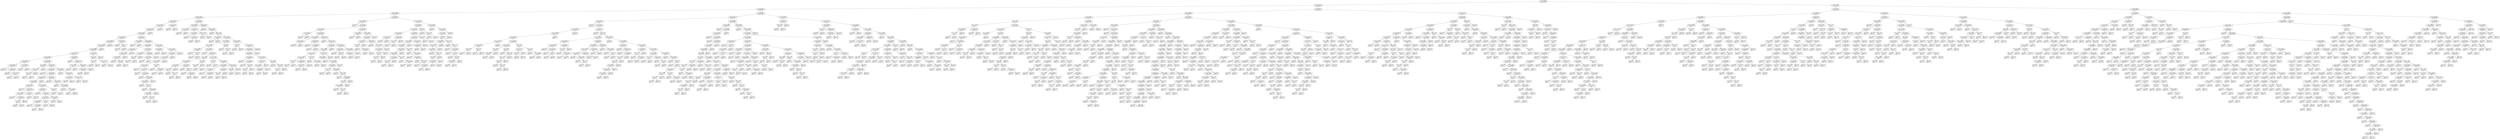 digraph Tree {
0 [label="X[13] <= 0.5485\ngini = 0.499149405161\nsamples = 13553", shape="box"] ;
1 [label="X[13] <= 0.4540\ngini = 0.383431252403\nsamples = 8160", shape="box"] ;
0 -> 1 ;
2 [label="X[13] <= 0.3822\ngini = 0.144964958075\nsamples = 4487", shape="box"] ;
1 -> 2 ;
3 [label="X[13] <= 0.3386\ngini = 0.0851021980364\nsamples = 3458", shape="box"] ;
2 -> 3 ;
4 [label="X[10] <= 1.0688\ngini = 0.0591623522284\nsamples = 2753", shape="box"] ;
3 -> 4 ;
5 [label="X[11] <= 1.4350\ngini = 0.0447526367927\nsamples = 2096", shape="box"] ;
4 -> 5 ;
6 [label="X[13] <= 0.3344\ngini = 0.0430704405511\nsamples = 2089", shape="box"] ;
5 -> 6 ;
7 [label="X[13] <= 0.3343\ngini = 0.0484421721424\nsamples = 1852", shape="box"] ;
6 -> 7 ;
8 [label="X[13] <= 0.3121\ngini = 0.0474402990367\nsamples = 1851", shape="box"] ;
7 -> 8 ;
9 [label="X[7] <= 0.5000\ngini = 0.0348053196106\nsamples = 1524", shape="box"] ;
8 -> 9 ;
10 [label="X[13] <= 0.2920\ngini = 0.0336906837863\nsamples = 1517", shape="box"] ;
9 -> 10 ;
11 [label="X[13] <= 0.2919\ngini = 0.0391115844008\nsamples = 1303", shape="box"] ;
10 -> 11 ;
12 [label="X[13] <= 0.2888\ngini = 0.0376650833764\nsamples = 1302", shape="box"] ;
11 -> 12 ;
13 [label="X[10] <= 0.9538\ngini = 0.032473745105\nsamples = 1272", shape="box"] ;
12 -> 13 ;
14 [label="X[11] <= -0.8296\ngini = 0.029214355311\nsamples = 1214", shape="box"] ;
13 -> 14 ;
15 [label="X[13] <= 0.2850\ngini = 0.00836805310359\nsamples = 476", shape="box"] ;
14 -> 15 ;
16 [label="X[4] <= 0.5000\ngini = 0.00434780544995\nsamples = 459", shape="box"] ;
15 -> 16 ;
17 [label="gini = 0.0000\nsamples = 412\nvalue = [ 412.    0.]", shape="box"] ;
16 -> 17 ;
18 [label="X[11] <= -1.1515\ngini = 0.0416478044364\nsamples = 47", shape="box"] ;
16 -> 18 ;
19 [label="gini = 0.0000\nsamples = 35\nvalue = [ 35.   0.]", shape="box"] ;
18 -> 19 ;
20 [label="X[11] <= -1.0898\ngini = 0.152777777778\nsamples = 12", shape="box"] ;
18 -> 20 ;
21 [label="gini = 0.0000\nsamples = 1\nvalue = [ 0.  1.]", shape="box"] ;
20 -> 21 ;
22 [label="gini = 0.0000\nsamples = 11\nvalue = [ 11.   0.]", shape="box"] ;
20 -> 22 ;
23 [label="X[13] <= 0.2851\ngini = 0.110726643599\nsamples = 17", shape="box"] ;
15 -> 23 ;
24 [label="gini = 0.0000\nsamples = 1\nvalue = [ 0.  1.]", shape="box"] ;
23 -> 24 ;
25 [label="gini = 0.0000\nsamples = 16\nvalue = [ 16.   0.]", shape="box"] ;
23 -> 25 ;
26 [label="X[11] <= -0.8096\ngini = 0.0424203700032\nsamples = 738", shape="box"] ;
14 -> 26 ;
27 [label="X[13] <= 0.2827\ngini = 0.3046875\nsamples = 16", shape="box"] ;
26 -> 27 ;
28 [label="X[11] <= -0.8219\ngini = 0.231111111111\nsamples = 15", shape="box"] ;
27 -> 28 ;
29 [label="X[13] <= 0.1720\ngini = 0.32\nsamples = 10", shape="box"] ;
28 -> 29 ;
30 [label="gini = 0.1975\nsamples = 9\nvalue = [ 8.  1.]", shape="box"] ;
29 -> 30 ;
31 [label="gini = 0.0000\nsamples = 1\nvalue = [ 0.  1.]", shape="box"] ;
29 -> 31 ;
32 [label="gini = 0.0000\nsamples = 5\nvalue = [ 5.  0.]", shape="box"] ;
28 -> 32 ;
33 [label="gini = 0.0000\nsamples = 1\nvalue = [ 0.  1.]", shape="box"] ;
27 -> 33 ;
34 [label="X[11] <= 0.5950\ngini = 0.0353626813791\nsamples = 722", shape="box"] ;
26 -> 34 ;
35 [label="X[13] <= 0.1521\ngini = 0.031331089614\nsamples = 691", shape="box"] ;
34 -> 35 ;
36 [label="gini = 0.0000\nsamples = 133\nvalue = [ 133.    0.]", shape="box"] ;
35 -> 36 ;
37 [label="X[13] <= 0.2302\ngini = 0.0386492979278\nsamples = 558", shape="box"] ;
35 -> 37 ;
38 [label="X[13] <= 0.2300\ngini = 0.062679276828\nsamples = 247", shape="box"] ;
37 -> 38 ;
39 [label="X[2] <= 0.5000\ngini = 0.0552911626677\nsamples = 246", shape="box"] ;
38 -> 39 ;
40 [label="X[13] <= 0.1526\ngini = 0.031737773153\nsamples = 186", shape="box"] ;
39 -> 40 ;
41 [label="gini = 0.1528\nsamples = 12\nvalue = [ 11.   1.]", shape="box"] ;
40 -> 41 ;
42 [label="X[10] <= 0.6917\ngini = 0.0227242700489\nsamples = 174", shape="box"] ;
40 -> 42 ;
43 [label="X[4] <= 0.5000\ngini = 0.0122694711172\nsamples = 162", shape="box"] ;
42 -> 43 ;
44 [label="gini = 0.0000\nsamples = 151\nvalue = [ 151.    0.]", shape="box"] ;
43 -> 44 ;
45 [label="X[13] <= 0.2015\ngini = 0.165289256198\nsamples = 11", shape="box"] ;
43 -> 45 ;
46 [label="X[13] <= 0.1956\ngini = 0.32\nsamples = 5", shape="box"] ;
45 -> 46 ;
47 [label="gini = 0.0000\nsamples = 4\nvalue = [ 4.  0.]", shape="box"] ;
46 -> 47 ;
48 [label="gini = 0.0000\nsamples = 1\nvalue = [ 0.  1.]", shape="box"] ;
46 -> 48 ;
49 [label="gini = 0.0000\nsamples = 6\nvalue = [ 6.  0.]", shape="box"] ;
45 -> 49 ;
50 [label="X[10] <= 0.7517\ngini = 0.152777777778\nsamples = 12", shape="box"] ;
42 -> 50 ;
51 [label="gini = 0.0000\nsamples = 1\nvalue = [ 0.  1.]", shape="box"] ;
50 -> 51 ;
52 [label="gini = 0.0000\nsamples = 11\nvalue = [ 11.   0.]", shape="box"] ;
50 -> 52 ;
53 [label="X[12] <= 0.7983\ngini = 0.124444444444\nsamples = 60", shape="box"] ;
39 -> 53 ;
54 [label="X[3] <= 0.5000\ngini = 0.101403061224\nsamples = 56", shape="box"] ;
53 -> 54 ;
55 [label="gini = 0.0000\nsamples = 19\nvalue = [ 19.   0.]", shape="box"] ;
54 -> 55 ;
56 [label="X[1] <= 0.5000\ngini = 0.149013878744\nsamples = 37", shape="box"] ;
54 -> 56 ;
57 [label="X[4] <= 0.5000\ngini = 0.110726643599\nsamples = 34", shape="box"] ;
56 -> 57 ;
58 [label="X[13] <= 0.2077\ngini = 0.0665873959572\nsamples = 29", shape="box"] ;
57 -> 58 ;
59 [label="gini = 0.0000\nsamples = 20\nvalue = [ 20.   0.]", shape="box"] ;
58 -> 59 ;
60 [label="X[13] <= 0.2094\ngini = 0.197530864198\nsamples = 9", shape="box"] ;
58 -> 60 ;
61 [label="gini = 0.0000\nsamples = 1\nvalue = [ 0.  1.]", shape="box"] ;
60 -> 61 ;
62 [label="gini = 0.0000\nsamples = 8\nvalue = [ 8.  0.]", shape="box"] ;
60 -> 62 ;
63 [label="X[13] <= 0.1811\ngini = 0.32\nsamples = 5", shape="box"] ;
57 -> 63 ;
64 [label="gini = 0.0000\nsamples = 1\nvalue = [ 0.  1.]", shape="box"] ;
63 -> 64 ;
65 [label="gini = 0.0000\nsamples = 4\nvalue = [ 4.  0.]", shape="box"] ;
63 -> 65 ;
66 [label="X[13] <= 0.1939\ngini = 0.444444444444\nsamples = 3", shape="box"] ;
56 -> 66 ;
67 [label="gini = 0.0000\nsamples = 2\nvalue = [ 2.  0.]", shape="box"] ;
66 -> 67 ;
68 [label="gini = 0.0000\nsamples = 1\nvalue = [ 0.  1.]", shape="box"] ;
66 -> 68 ;
69 [label="X[13] <= 0.1950\ngini = 0.375\nsamples = 4", shape="box"] ;
53 -> 69 ;
70 [label="gini = 0.0000\nsamples = 1\nvalue = [ 0.  1.]", shape="box"] ;
69 -> 70 ;
71 [label="gini = 0.0000\nsamples = 3\nvalue = [ 3.  0.]", shape="box"] ;
69 -> 71 ;
72 [label="gini = 0.0000\nsamples = 1\nvalue = [ 0.  1.]", shape="box"] ;
38 -> 72 ;
73 [label="X[13] <= 0.2701\ngini = 0.0191065022074\nsamples = 311", shape="box"] ;
37 -> 73 ;
74 [label="gini = 0.0000\nsamples = 180\nvalue = [ 180.    0.]", shape="box"] ;
73 -> 74 ;
75 [label="X[13] <= 0.2703\ngini = 0.0447526367927\nsamples = 131", shape="box"] ;
73 -> 75 ;
76 [label="gini = 0.0000\nsamples = 2\nvalue = [ 0.  2.]", shape="box"] ;
75 -> 76 ;
77 [label="X[11] <= 0.0033\ngini = 0.015383690884\nsamples = 129", shape="box"] ;
75 -> 77 ;
78 [label="gini = 0.0000\nsamples = 120\nvalue = [ 120.    0.]", shape="box"] ;
77 -> 78 ;
79 [label="X[11] <= 0.0133\ngini = 0.197530864198\nsamples = 9", shape="box"] ;
77 -> 79 ;
80 [label="gini = 0.0000\nsamples = 1\nvalue = [ 0.  1.]", shape="box"] ;
79 -> 80 ;
81 [label="gini = 0.0000\nsamples = 8\nvalue = [ 8.  0.]", shape="box"] ;
79 -> 81 ;
82 [label="X[3] <= 0.5000\ngini = 0.120707596254\nsamples = 31", shape="box"] ;
34 -> 82 ;
83 [label="gini = 0.0000\nsamples = 8\nvalue = [ 8.  0.]", shape="box"] ;
82 -> 83 ;
84 [label="X[13] <= 0.2208\ngini = 0.158790170132\nsamples = 23", shape="box"] ;
82 -> 84 ;
85 [label="X[1] <= 0.5000\ngini = 0.110726643599\nsamples = 17", shape="box"] ;
84 -> 85 ;
86 [label="gini = 0.0000\nsamples = 7\nvalue = [ 7.  0.]", shape="box"] ;
85 -> 86 ;
87 [label="gini = 0.1800\nsamples = 10\nvalue = [ 9.  1.]", shape="box"] ;
85 -> 87 ;
88 [label="X[11] <= 0.6500\ngini = 0.277777777778\nsamples = 6", shape="box"] ;
84 -> 88 ;
89 [label="gini = 0.3750\nsamples = 4\nvalue = [ 3.  1.]", shape="box"] ;
88 -> 89 ;
90 [label="gini = 0.0000\nsamples = 2\nvalue = [ 2.  0.]", shape="box"] ;
88 -> 90 ;
91 [label="X[13] <= 0.0550\ngini = 0.0980975029727\nsamples = 58", shape="box"] ;
13 -> 91 ;
92 [label="gini = 0.0000\nsamples = 1\nvalue = [ 0.  1.]", shape="box"] ;
91 -> 92 ;
93 [label="X[12] <= 0.2075\ngini = 0.0677131425054\nsamples = 57", shape="box"] ;
91 -> 93 ;
94 [label="X[5] <= 0.5000\ngini = 0.277777777778\nsamples = 6", shape="box"] ;
93 -> 94 ;
95 [label="gini = 0.0000\nsamples = 5\nvalue = [ 5.  0.]", shape="box"] ;
94 -> 95 ;
96 [label="gini = 0.0000\nsamples = 1\nvalue = [ 0.  1.]", shape="box"] ;
94 -> 96 ;
97 [label="X[10] <= 0.9813\ngini = 0.0384467512495\nsamples = 51", shape="box"] ;
93 -> 97 ;
98 [label="X[10] <= 0.9787\ngini = 0.197530864198\nsamples = 9", shape="box"] ;
97 -> 98 ;
99 [label="gini = 0.0000\nsamples = 8\nvalue = [ 8.  0.]", shape="box"] ;
98 -> 99 ;
100 [label="gini = 0.0000\nsamples = 1\nvalue = [ 0.  1.]", shape="box"] ;
98 -> 100 ;
101 [label="gini = 0.0000\nsamples = 42\nvalue = [ 42.   0.]", shape="box"] ;
97 -> 101 ;
102 [label="X[11] <= -0.8810\ngini = 0.231111111111\nsamples = 30", shape="box"] ;
12 -> 102 ;
103 [label="X[10] <= 0.4583\ngini = 0.48\nsamples = 10", shape="box"] ;
102 -> 103 ;
104 [label="X[12] <= 1.1950\ngini = 0.375\nsamples = 4", shape="box"] ;
103 -> 104 ;
105 [label="gini = 0.0000\nsamples = 3\nvalue = [ 0.  3.]", shape="box"] ;
104 -> 105 ;
106 [label="gini = 0.0000\nsamples = 1\nvalue = [ 1.  0.]", shape="box"] ;
104 -> 106 ;
107 [label="X[13] <= 0.2897\ngini = 0.277777777778\nsamples = 6", shape="box"] ;
103 -> 107 ;
108 [label="gini = 0.0000\nsamples = 1\nvalue = [ 0.  1.]", shape="box"] ;
107 -> 108 ;
109 [label="gini = 0.0000\nsamples = 5\nvalue = [ 5.  0.]", shape="box"] ;
107 -> 109 ;
110 [label="gini = 0.0000\nsamples = 20\nvalue = [ 20.   0.]", shape="box"] ;
102 -> 110 ;
111 [label="gini = 0.0000\nsamples = 1\nvalue = [ 0.  1.]", shape="box"] ;
11 -> 111 ;
112 [label="gini = 0.0000\nsamples = 214\nvalue = [ 214.    0.]", shape="box"] ;
10 -> 112 ;
113 [label="X[10] <= 0.7425\ngini = 0.244897959184\nsamples = 7", shape="box"] ;
9 -> 113 ;
114 [label="gini = 0.0000\nsamples = 5\nvalue = [ 5.  0.]", shape="box"] ;
113 -> 114 ;
115 [label="X[13] <= 0.2479\ngini = 0.5\nsamples = 2", shape="box"] ;
113 -> 115 ;
116 [label="gini = 0.0000\nsamples = 1\nvalue = [ 1.  0.]", shape="box"] ;
115 -> 116 ;
117 [label="gini = 0.0000\nsamples = 1\nvalue = [ 0.  1.]", shape="box"] ;
115 -> 117 ;
118 [label="X[13] <= 0.3122\ngini = 0.104031647168\nsamples = 327", shape="box"] ;
8 -> 118 ;
119 [label="X[12] <= 0.3064\ngini = 0.444444444444\nsamples = 3", shape="box"] ;
118 -> 119 ;
120 [label="gini = 0.0000\nsamples = 1\nvalue = [ 1.  0.]", shape="box"] ;
119 -> 120 ;
121 [label="gini = 0.0000\nsamples = 2\nvalue = [ 0.  2.]", shape="box"] ;
119 -> 121 ;
122 [label="X[10] <= 0.2125\ngini = 0.0938881268099\nsamples = 324", shape="box"] ;
118 -> 122 ;
123 [label="X[13] <= 0.3295\ngini = 0.0579193584317\nsamples = 201", shape="box"] ;
122 -> 123 ;
124 [label="X[13] <= 0.3176\ngini = 0.0266617969321\nsamples = 148", shape="box"] ;
123 -> 124 ;
125 [label="X[13] <= 0.3174\ngini = 0.0997229916898\nsamples = 38", shape="box"] ;
124 -> 125 ;
126 [label="X[13] <= 0.3156\ngini = 0.0525931336742\nsamples = 37", shape="box"] ;
125 -> 126 ;
127 [label="gini = 0.0000\nsamples = 29\nvalue = [ 29.   0.]", shape="box"] ;
126 -> 127 ;
128 [label="X[13] <= 0.3158\ngini = 0.21875\nsamples = 8", shape="box"] ;
126 -> 128 ;
129 [label="gini = 0.0000\nsamples = 1\nvalue = [ 0.  1.]", shape="box"] ;
128 -> 129 ;
130 [label="gini = 0.0000\nsamples = 7\nvalue = [ 7.  0.]", shape="box"] ;
128 -> 130 ;
131 [label="gini = 0.0000\nsamples = 1\nvalue = [ 0.  1.]", shape="box"] ;
125 -> 131 ;
132 [label="gini = 0.0000\nsamples = 110\nvalue = [ 110.    0.]", shape="box"] ;
124 -> 132 ;
133 [label="X[13] <= 0.3296\ngini = 0.139551441794\nsamples = 53", shape="box"] ;
123 -> 133 ;
134 [label="X[1] <= 0.5000\ngini = 0.396694214876\nsamples = 11", shape="box"] ;
133 -> 134 ;
135 [label="X[5] <= 0.5000\ngini = 0.32\nsamples = 10", shape="box"] ;
134 -> 135 ;
136 [label="gini = 0.3457\nsamples = 9\nvalue = [ 7.  2.]", shape="box"] ;
135 -> 136 ;
137 [label="gini = 0.0000\nsamples = 1\nvalue = [ 1.  0.]", shape="box"] ;
135 -> 137 ;
138 [label="gini = 0.0000\nsamples = 1\nvalue = [ 0.  1.]", shape="box"] ;
134 -> 138 ;
139 [label="X[13] <= 0.3317\ngini = 0.046485260771\nsamples = 42", shape="box"] ;
133 -> 139 ;
140 [label="X[13] <= 0.3317\ngini = 0.110726643599\nsamples = 17", shape="box"] ;
139 -> 140 ;
141 [label="gini = 0.0000\nsamples = 16\nvalue = [ 16.   0.]", shape="box"] ;
140 -> 141 ;
142 [label="gini = 0.0000\nsamples = 1\nvalue = [ 0.  1.]", shape="box"] ;
140 -> 142 ;
143 [label="gini = 0.0000\nsamples = 25\nvalue = [ 25.   0.]", shape="box"] ;
139 -> 143 ;
144 [label="X[10] <= 0.2317\ngini = 0.149381981625\nsamples = 123", shape="box"] ;
122 -> 144 ;
145 [label="X[12] <= 0.4093\ngini = 0.444444444444\nsamples = 3", shape="box"] ;
144 -> 145 ;
146 [label="gini = 0.0000\nsamples = 2\nvalue = [ 0.  2.]", shape="box"] ;
145 -> 146 ;
147 [label="gini = 0.0000\nsamples = 1\nvalue = [ 1.  0.]", shape="box"] ;
145 -> 147 ;
148 [label="X[10] <= 0.7050\ngini = 0.124444444444\nsamples = 120", shape="box"] ;
144 -> 148 ;
149 [label="X[11] <= 0.3275\ngini = 0.195158566335\nsamples = 73", shape="box"] ;
148 -> 149 ;
150 [label="X[13] <= 0.3245\ngini = 0.175540123457\nsamples = 72", shape="box"] ;
149 -> 150 ;
151 [label="X[13] <= 0.3230\ngini = 0.25350837483\nsamples = 47", shape="box"] ;
150 -> 151 ;
152 [label="X[10] <= 0.4377\ngini = 0.205516495403\nsamples = 43", shape="box"] ;
151 -> 152 ;
153 [label="gini = 0.0000\nsamples = 13\nvalue = [ 13.   0.]", shape="box"] ;
152 -> 153 ;
154 [label="X[10] <= 0.4408\ngini = 0.277777777778\nsamples = 30", shape="box"] ;
152 -> 154 ;
155 [label="gini = 0.0000\nsamples = 1\nvalue = [ 0.  1.]", shape="box"] ;
154 -> 155 ;
156 [label="X[13] <= 0.3176\ngini = 0.237812128419\nsamples = 29", shape="box"] ;
154 -> 156 ;
157 [label="gini = 0.0000\nsamples = 7\nvalue = [ 7.  0.]", shape="box"] ;
156 -> 157 ;
158 [label="X[11] <= -0.6348\ngini = 0.297520661157\nsamples = 22", shape="box"] ;
156 -> 158 ;
159 [label="X[13] <= 0.3211\ngini = 0.244897959184\nsamples = 21", shape="box"] ;
158 -> 159 ;
160 [label="gini = 0.0000\nsamples = 6\nvalue = [ 6.  0.]", shape="box"] ;
159 -> 160 ;
161 [label="X[13] <= 0.3212\ngini = 0.32\nsamples = 15", shape="box"] ;
159 -> 161 ;
162 [label="gini = 0.0000\nsamples = 1\nvalue = [ 0.  1.]", shape="box"] ;
161 -> 162 ;
163 [label="X[11] <= -1.2850\ngini = 0.244897959184\nsamples = 14", shape="box"] ;
161 -> 163 ;
164 [label="X[13] <= 0.3213\ngini = 0.297520661157\nsamples = 11", shape="box"] ;
163 -> 164 ;
165 [label="gini = 0.0000\nsamples = 1\nvalue = [ 1.  0.]", shape="box"] ;
164 -> 165 ;
166 [label="X[4] <= 0.5000\ngini = 0.32\nsamples = 10", shape="box"] ;
164 -> 166 ;
167 [label="gini = 0.3750\nsamples = 4\nvalue = [ 3.  1.]", shape="box"] ;
166 -> 167 ;
168 [label="gini = 0.2778\nsamples = 6\nvalue = [ 5.  1.]", shape="box"] ;
166 -> 168 ;
169 [label="gini = 0.0000\nsamples = 3\nvalue = [ 3.  0.]", shape="box"] ;
163 -> 169 ;
170 [label="gini = 0.0000\nsamples = 1\nvalue = [ 0.  1.]", shape="box"] ;
158 -> 170 ;
171 [label="X[10] <= 0.4283\ngini = 0.5\nsamples = 4", shape="box"] ;
151 -> 171 ;
172 [label="gini = 0.0000\nsamples = 1\nvalue = [ 1.  0.]", shape="box"] ;
171 -> 172 ;
173 [label="X[4] <= 0.5000\ngini = 0.444444444444\nsamples = 3", shape="box"] ;
171 -> 173 ;
174 [label="gini = 0.0000\nsamples = 2\nvalue = [ 0.  2.]", shape="box"] ;
173 -> 174 ;
175 [label="gini = 0.0000\nsamples = 1\nvalue = [ 1.  0.]", shape="box"] ;
173 -> 175 ;
176 [label="gini = 0.0000\nsamples = 25\nvalue = [ 25.   0.]", shape="box"] ;
150 -> 176 ;
177 [label="gini = 0.0000\nsamples = 1\nvalue = [ 0.  1.]", shape="box"] ;
149 -> 177 ;
178 [label="gini = 0.0000\nsamples = 47\nvalue = [ 47.   0.]", shape="box"] ;
148 -> 178 ;
179 [label="gini = 0.0000\nsamples = 1\nvalue = [ 0.  1.]", shape="box"] ;
7 -> 179 ;
180 [label="gini = 0.0000\nsamples = 237\nvalue = [ 237.    0.]", shape="box"] ;
6 -> 180 ;
181 [label="X[11] <= 1.7400\ngini = 0.408163265306\nsamples = 7", shape="box"] ;
5 -> 181 ;
182 [label="gini = 0.0000\nsamples = 2\nvalue = [ 0.  2.]", shape="box"] ;
181 -> 182 ;
183 [label="gini = 0.0000\nsamples = 5\nvalue = [ 5.  0.]", shape="box"] ;
181 -> 183 ;
184 [label="X[12] <= 0.2971\ngini = 0.103584162132\nsamples = 657", shape="box"] ;
4 -> 184 ;
185 [label="X[13] <= 0.2529\ngini = 0.426035502959\nsamples = 26", shape="box"] ;
184 -> 185 ;
186 [label="X[10] <= 2.6600\ngini = 0.132653061224\nsamples = 14", shape="box"] ;
185 -> 186 ;
187 [label="gini = 0.0000\nsamples = 13\nvalue = [ 13.   0.]", shape="box"] ;
186 -> 187 ;
188 [label="gini = 0.0000\nsamples = 1\nvalue = [ 0.  1.]", shape="box"] ;
186 -> 188 ;
189 [label="X[12] <= 0.1450\ngini = 0.486111111111\nsamples = 12", shape="box"] ;
185 -> 189 ;
190 [label="X[3] <= 0.5000\ngini = 0.444444444444\nsamples = 6", shape="box"] ;
189 -> 190 ;
191 [label="gini = 0.0000\nsamples = 3\nvalue = [ 3.  0.]", shape="box"] ;
190 -> 191 ;
192 [label="X[10] <= 1.4200\ngini = 0.444444444444\nsamples = 3", shape="box"] ;
190 -> 192 ;
193 [label="gini = 0.0000\nsamples = 1\nvalue = [ 0.  1.]", shape="box"] ;
192 -> 193 ;
194 [label="gini = 0.5000\nsamples = 2\nvalue = [ 1.  1.]", shape="box"] ;
192 -> 194 ;
195 [label="X[11] <= -0.2600\ngini = 0.277777777778\nsamples = 6", shape="box"] ;
189 -> 195 ;
196 [label="gini = 0.0000\nsamples = 5\nvalue = [ 0.  5.]", shape="box"] ;
195 -> 196 ;
197 [label="gini = 0.0000\nsamples = 1\nvalue = [ 1.  0.]", shape="box"] ;
195 -> 197 ;
198 [label="X[13] <= 0.2228\ngini = 0.0848099135777\nsamples = 631", shape="box"] ;
184 -> 198 ;
199 [label="gini = 0.0000\nsamples = 198\nvalue = [ 198.    0.]", shape="box"] ;
198 -> 199 ;
200 [label="X[13] <= 0.2231\ngini = 0.120967096736\nsamples = 433", shape="box"] ;
198 -> 200 ;
201 [label="gini = 0.0000\nsamples = 1\nvalue = [ 0.  1.]", shape="box"] ;
200 -> 201 ;
202 [label="X[10] <= 1.0817\ngini = 0.1171875\nsamples = 432", shape="box"] ;
200 -> 202 ;
203 [label="X[11] <= -0.5983\ngini = 0.444444444444\nsamples = 6", shape="box"] ;
202 -> 203 ;
204 [label="gini = 0.0000\nsamples = 4\nvalue = [ 4.  0.]", shape="box"] ;
203 -> 204 ;
205 [label="gini = 0.0000\nsamples = 2\nvalue = [ 0.  2.]", shape="box"] ;
203 -> 205 ;
206 [label="X[12] <= 0.8728\ngini = 0.110482928872\nsamples = 426", shape="box"] ;
202 -> 206 ;
207 [label="X[12] <= 0.8625\ngini = 0.172722911038\nsamples = 199", shape="box"] ;
206 -> 207 ;
208 [label="X[13] <= 0.2619\ngini = 0.15063773833\nsamples = 195", shape="box"] ;
207 -> 208 ;
209 [label="X[10] <= 2.3050\ngini = 0.0454299621417\nsamples = 43", shape="box"] ;
208 -> 209 ;
210 [label="gini = 0.0000\nsamples = 41\nvalue = [ 41.   0.]", shape="box"] ;
209 -> 210 ;
211 [label="X[10] <= 2.4300\ngini = 0.5\nsamples = 2", shape="box"] ;
209 -> 211 ;
212 [label="gini = 0.0000\nsamples = 1\nvalue = [ 0.  1.]", shape="box"] ;
211 -> 212 ;
213 [label="gini = 0.0000\nsamples = 1\nvalue = [ 1.  0.]", shape="box"] ;
211 -> 213 ;
214 [label="X[13] <= 0.2624\ngini = 0.177891274238\nsamples = 152", shape="box"] ;
208 -> 214 ;
215 [label="gini = 0.0000\nsamples = 1\nvalue = [ 0.  1.]", shape="box"] ;
214 -> 215 ;
216 [label="X[13] <= 0.2932\ngini = 0.168238235165\nsamples = 151", shape="box"] ;
214 -> 216 ;
217 [label="X[10] <= 2.0867\ngini = 0.2688\nsamples = 50", shape="box"] ;
216 -> 217 ;
218 [label="X[13] <= 0.2858\ngini = 0.197530864198\nsamples = 45", shape="box"] ;
217 -> 218 ;
219 [label="X[10] <= 1.2281\ngini = 0.058769513315\nsamples = 33", shape="box"] ;
218 -> 219 ;
220 [label="X[10] <= 1.2089\ngini = 0.18\nsamples = 10", shape="box"] ;
219 -> 220 ;
221 [label="gini = 0.0000\nsamples = 8\nvalue = [ 8.  0.]", shape="box"] ;
220 -> 221 ;
222 [label="X[11] <= -1.2350\ngini = 0.5\nsamples = 2", shape="box"] ;
220 -> 222 ;
223 [label="gini = 0.0000\nsamples = 1\nvalue = [ 1.  0.]", shape="box"] ;
222 -> 223 ;
224 [label="gini = 0.0000\nsamples = 1\nvalue = [ 0.  1.]", shape="box"] ;
222 -> 224 ;
225 [label="gini = 0.0000\nsamples = 23\nvalue = [ 23.   0.]", shape="box"] ;
219 -> 225 ;
226 [label="X[13] <= 0.2867\ngini = 0.444444444444\nsamples = 12", shape="box"] ;
218 -> 226 ;
227 [label="gini = 0.0000\nsamples = 2\nvalue = [ 0.  2.]", shape="box"] ;
226 -> 227 ;
228 [label="X[2] <= 0.5000\ngini = 0.32\nsamples = 10", shape="box"] ;
226 -> 228 ;
229 [label="gini = 0.0000\nsamples = 7\nvalue = [ 7.  0.]", shape="box"] ;
228 -> 229 ;
230 [label="X[13] <= 0.2878\ngini = 0.444444444444\nsamples = 3", shape="box"] ;
228 -> 230 ;
231 [label="gini = 0.0000\nsamples = 1\nvalue = [ 1.  0.]", shape="box"] ;
230 -> 231 ;
232 [label="gini = 0.0000\nsamples = 2\nvalue = [ 0.  2.]", shape="box"] ;
230 -> 232 ;
233 [label="X[3] <= 0.5000\ngini = 0.48\nsamples = 5", shape="box"] ;
217 -> 233 ;
234 [label="X[11] <= 0.6750\ngini = 0.375\nsamples = 4", shape="box"] ;
233 -> 234 ;
235 [label="gini = 0.0000\nsamples = 3\nvalue = [ 0.  3.]", shape="box"] ;
234 -> 235 ;
236 [label="gini = 0.0000\nsamples = 1\nvalue = [ 1.  0.]", shape="box"] ;
234 -> 236 ;
237 [label="gini = 0.0000\nsamples = 1\nvalue = [ 1.  0.]", shape="box"] ;
233 -> 237 ;
238 [label="X[11] <= -1.7400\ngini = 0.111753749632\nsamples = 101", shape="box"] ;
216 -> 238 ;
239 [label="X[8] <= 0.5000\ngini = 0.5\nsamples = 2", shape="box"] ;
238 -> 239 ;
240 [label="gini = 0.0000\nsamples = 1\nvalue = [ 0.  1.]", shape="box"] ;
239 -> 240 ;
241 [label="gini = 0.0000\nsamples = 1\nvalue = [ 1.  0.]", shape="box"] ;
239 -> 241 ;
242 [label="X[12] <= 0.5962\ngini = 0.0959085807571\nsamples = 99", shape="box"] ;
238 -> 242 ;
243 [label="X[12] <= 0.5455\ngini = 0.224765868887\nsamples = 31", shape="box"] ;
242 -> 243 ;
244 [label="X[13] <= 0.3268\ngini = 0.0798611111111\nsamples = 24", shape="box"] ;
243 -> 244 ;
245 [label="gini = 0.0000\nsamples = 17\nvalue = [ 17.   0.]", shape="box"] ;
244 -> 245 ;
246 [label="X[13] <= 0.3290\ngini = 0.244897959184\nsamples = 7", shape="box"] ;
244 -> 246 ;
247 [label="gini = 0.0000\nsamples = 1\nvalue = [ 0.  1.]", shape="box"] ;
246 -> 247 ;
248 [label="gini = 0.0000\nsamples = 6\nvalue = [ 6.  0.]", shape="box"] ;
246 -> 248 ;
249 [label="X[11] <= -0.6133\ngini = 0.489795918367\nsamples = 7", shape="box"] ;
243 -> 249 ;
250 [label="X[10] <= 1.7617\ngini = 0.375\nsamples = 4", shape="box"] ;
249 -> 250 ;
251 [label="gini = 0.0000\nsamples = 3\nvalue = [ 0.  3.]", shape="box"] ;
250 -> 251 ;
252 [label="gini = 0.0000\nsamples = 1\nvalue = [ 1.  0.]", shape="box"] ;
250 -> 252 ;
253 [label="gini = 0.0000\nsamples = 3\nvalue = [ 3.  0.]", shape="box"] ;
249 -> 253 ;
254 [label="X[10] <= 1.1149\ngini = 0.0289792387543\nsamples = 68", shape="box"] ;
242 -> 254 ;
255 [label="X[5] <= 0.5000\ngini = 0.32\nsamples = 5", shape="box"] ;
254 -> 255 ;
256 [label="gini = 0.0000\nsamples = 4\nvalue = [ 4.  0.]", shape="box"] ;
255 -> 256 ;
257 [label="gini = 0.0000\nsamples = 1\nvalue = [ 0.  1.]", shape="box"] ;
255 -> 257 ;
258 [label="gini = 0.0000\nsamples = 63\nvalue = [ 63.   0.]", shape="box"] ;
254 -> 258 ;
259 [label="X[3] <= 0.5000\ngini = 0.375\nsamples = 4", shape="box"] ;
207 -> 259 ;
260 [label="gini = 0.0000\nsamples = 2\nvalue = [ 0.  2.]", shape="box"] ;
259 -> 260 ;
261 [label="X[4] <= 0.5000\ngini = 0.5\nsamples = 2", shape="box"] ;
259 -> 261 ;
262 [label="gini = 0.0000\nsamples = 1\nvalue = [ 1.  0.]", shape="box"] ;
261 -> 262 ;
263 [label="gini = 0.0000\nsamples = 1\nvalue = [ 0.  1.]", shape="box"] ;
261 -> 263 ;
264 [label="X[10] <= 1.0979\ngini = 0.051466164684\nsamples = 227", shape="box"] ;
206 -> 264 ;
265 [label="X[11] <= -0.7350\ngini = 0.32\nsamples = 5", shape="box"] ;
264 -> 265 ;
266 [label="gini = 0.0000\nsamples = 4\nvalue = [ 4.  0.]", shape="box"] ;
265 -> 266 ;
267 [label="gini = 0.0000\nsamples = 1\nvalue = [ 0.  1.]", shape="box"] ;
265 -> 267 ;
268 [label="X[10] <= 1.8267\ngini = 0.0440305170035\nsamples = 222", shape="box"] ;
264 -> 268 ;
269 [label="X[10] <= 1.8163\ngini = 0.0632235464992\nsamples = 153", shape="box"] ;
268 -> 269 ;
270 [label="X[3] <= 0.5000\ngini = 0.0512465373961\nsamples = 152", shape="box"] ;
269 -> 270 ;
271 [label="X[2] <= 0.5000\ngini = 0.0204059942608\nsamples = 97", shape="box"] ;
270 -> 271 ;
272 [label="gini = 0.0000\nsamples = 82\nvalue = [ 82.   0.]", shape="box"] ;
271 -> 272 ;
273 [label="X[1] <= 0.5000\ngini = 0.124444444444\nsamples = 15", shape="box"] ;
271 -> 273 ;
274 [label="gini = 0.0000\nsamples = 11\nvalue = [ 11.   0.]", shape="box"] ;
273 -> 274 ;
275 [label="X[12] <= 1.0325\ngini = 0.375\nsamples = 4", shape="box"] ;
273 -> 275 ;
276 [label="X[5] <= 0.5000\ngini = 0.5\nsamples = 2", shape="box"] ;
275 -> 276 ;
277 [label="gini = 0.0000\nsamples = 1\nvalue = [ 0.  1.]", shape="box"] ;
276 -> 277 ;
278 [label="gini = 0.0000\nsamples = 1\nvalue = [ 1.  0.]", shape="box"] ;
276 -> 278 ;
279 [label="gini = 0.0000\nsamples = 2\nvalue = [ 2.  0.]", shape="box"] ;
275 -> 279 ;
280 [label="X[10] <= 1.3125\ngini = 0.103140495868\nsamples = 55", shape="box"] ;
270 -> 280 ;
281 [label="X[10] <= 1.2939\ngini = 0.231111111111\nsamples = 15", shape="box"] ;
280 -> 281 ;
282 [label="X[11] <= -1.2513\ngini = 0.132653061224\nsamples = 14", shape="box"] ;
281 -> 282 ;
283 [label="X[2] <= 0.5000\ngini = 0.444444444444\nsamples = 3", shape="box"] ;
282 -> 283 ;
284 [label="gini = 0.0000\nsamples = 2\nvalue = [ 2.  0.]", shape="box"] ;
283 -> 284 ;
285 [label="gini = 0.0000\nsamples = 1\nvalue = [ 0.  1.]", shape="box"] ;
283 -> 285 ;
286 [label="gini = 0.0000\nsamples = 11\nvalue = [ 11.   0.]", shape="box"] ;
282 -> 286 ;
287 [label="gini = 0.0000\nsamples = 1\nvalue = [ 0.  1.]", shape="box"] ;
281 -> 287 ;
288 [label="X[1] <= 0.5000\ngini = 0.04875\nsamples = 40", shape="box"] ;
280 -> 288 ;
289 [label="gini = 0.0000\nsamples = 32\nvalue = [ 32.   0.]", shape="box"] ;
288 -> 289 ;
290 [label="X[13] <= 0.2668\ngini = 0.21875\nsamples = 8", shape="box"] ;
288 -> 290 ;
291 [label="X[13] <= 0.2499\ngini = 0.5\nsamples = 2", shape="box"] ;
290 -> 291 ;
292 [label="gini = 0.0000\nsamples = 1\nvalue = [ 1.  0.]", shape="box"] ;
291 -> 292 ;
293 [label="gini = 0.0000\nsamples = 1\nvalue = [ 0.  1.]", shape="box"] ;
291 -> 293 ;
294 [label="gini = 0.0000\nsamples = 6\nvalue = [ 6.  0.]", shape="box"] ;
290 -> 294 ;
295 [label="gini = 0.0000\nsamples = 1\nvalue = [ 0.  1.]", shape="box"] ;
269 -> 295 ;
296 [label="gini = 0.0000\nsamples = 69\nvalue = [ 69.   0.]", shape="box"] ;
268 -> 296 ;
297 [label="X[3] <= 0.5000\ngini = 0.178864242241\nsamples = 705", shape="box"] ;
3 -> 297 ;
298 [label="X[13] <= 0.3387\ngini = 0.119838798493\nsamples = 453", shape="box"] ;
297 -> 298 ;
299 [label="gini = 0.0000\nsamples = 1\nvalue = [ 0.  1.]", shape="box"] ;
298 -> 299 ;
300 [label="X[4] <= 0.5000\ngini = 0.116218967813\nsamples = 452", shape="box"] ;
298 -> 300 ;
301 [label="X[10] <= -2.4600\ngini = 0.100197323757\nsamples = 397", shape="box"] ;
300 -> 301 ;
302 [label="X[1] <= 0.5000\ngini = 0.444444444444\nsamples = 3", shape="box"] ;
301 -> 302 ;
303 [label="gini = 0.0000\nsamples = 2\nvalue = [ 2.  0.]", shape="box"] ;
302 -> 303 ;
304 [label="gini = 0.0000\nsamples = 1\nvalue = [ 0.  1.]", shape="box"] ;
302 -> 304 ;
305 [label="X[10] <= 0.1406\ngini = 0.0963693988508\nsamples = 394", shape="box"] ;
301 -> 305 ;
306 [label="X[12] <= -0.2475\ngini = 0.0336036233472\nsamples = 117", shape="box"] ;
305 -> 306 ;
307 [label="X[12] <= -0.3275\ngini = 0.0867768595041\nsamples = 22", shape="box"] ;
306 -> 307 ;
308 [label="gini = 0.0000\nsamples = 21\nvalue = [ 21.   0.]", shape="box"] ;
307 -> 308 ;
309 [label="gini = 0.0000\nsamples = 1\nvalue = [ 0.  1.]", shape="box"] ;
307 -> 309 ;
310 [label="X[13] <= 0.3659\ngini = 0.0208310249307\nsamples = 95", shape="box"] ;
306 -> 310 ;
311 [label="gini = 0.0000\nsamples = 58\nvalue = [ 58.   0.]", shape="box"] ;
310 -> 311 ;
312 [label="X[13] <= 0.3666\ngini = 0.0525931336742\nsamples = 37", shape="box"] ;
310 -> 312 ;
313 [label="gini = 0.0000\nsamples = 1\nvalue = [ 0.  1.]", shape="box"] ;
312 -> 313 ;
314 [label="gini = 0.0000\nsamples = 36\nvalue = [ 36.   0.]", shape="box"] ;
312 -> 314 ;
315 [label="X[10] <= 0.1481\ngini = 0.121518591406\nsamples = 277", shape="box"] ;
305 -> 315 ;
316 [label="gini = 0.0000\nsamples = 1\nvalue = [ 0.  1.]", shape="box"] ;
315 -> 316 ;
317 [label="X[12] <= 0.7108\ngini = 0.115600714136\nsamples = 276", shape="box"] ;
315 -> 317 ;
318 [label="X[12] <= 0.7040\ngini = 0.168469387755\nsamples = 140", shape="box"] ;
317 -> 318 ;
319 [label="X[12] <= 0.5266\ngini = 0.157755809741\nsamples = 139", shape="box"] ;
318 -> 319 ;
320 [label="X[11] <= -0.3146\ngini = 0.0840478203116\nsamples = 91", shape="box"] ;
319 -> 320 ;
321 [label="X[11] <= -1.6350\ngini = 0.0481633897272\nsamples = 81", shape="box"] ;
320 -> 321 ;
322 [label="X[11] <= -1.8275\ngini = 0.32\nsamples = 5", shape="box"] ;
321 -> 322 ;
323 [label="gini = 0.0000\nsamples = 4\nvalue = [ 4.  0.]", shape="box"] ;
322 -> 323 ;
324 [label="gini = 0.0000\nsamples = 1\nvalue = [ 0.  1.]", shape="box"] ;
322 -> 324 ;
325 [label="X[10] <= 0.3007\ngini = 0.0259695290859\nsamples = 76", shape="box"] ;
321 -> 325 ;
326 [label="X[10] <= 0.2840\ngini = 0.152777777778\nsamples = 12", shape="box"] ;
325 -> 326 ;
327 [label="gini = 0.0000\nsamples = 11\nvalue = [ 11.   0.]", shape="box"] ;
326 -> 327 ;
328 [label="gini = 0.0000\nsamples = 1\nvalue = [ 0.  1.]", shape="box"] ;
326 -> 328 ;
329 [label="gini = 0.0000\nsamples = 64\nvalue = [ 64.   0.]", shape="box"] ;
325 -> 329 ;
330 [label="X[11] <= -0.2358\ngini = 0.32\nsamples = 10", shape="box"] ;
320 -> 330 ;
331 [label="gini = 0.0000\nsamples = 1\nvalue = [ 0.  1.]", shape="box"] ;
330 -> 331 ;
332 [label="X[12] <= -0.1333\ngini = 0.197530864198\nsamples = 9", shape="box"] ;
330 -> 332 ;
333 [label="gini = 0.0000\nsamples = 1\nvalue = [ 0.  1.]", shape="box"] ;
332 -> 333 ;
334 [label="gini = 0.0000\nsamples = 8\nvalue = [ 8.  0.]", shape="box"] ;
332 -> 334 ;
335 [label="X[13] <= 0.3795\ngini = 0.277777777778\nsamples = 48", shape="box"] ;
319 -> 335 ;
336 [label="X[12] <= 0.5287\ngini = 0.226843100189\nsamples = 46", shape="box"] ;
335 -> 336 ;
337 [label="gini = 0.0000\nsamples = 1\nvalue = [ 0.  1.]", shape="box"] ;
336 -> 337 ;
338 [label="X[11] <= -0.0320\ngini = 0.197530864198\nsamples = 45", shape="box"] ;
336 -> 338 ;
339 [label="X[13] <= 0.3414\ngini = 0.165289256198\nsamples = 44", shape="box"] ;
338 -> 339 ;
340 [label="X[11] <= -1.1600\ngini = 0.5\nsamples = 2", shape="box"] ;
339 -> 340 ;
341 [label="gini = 0.0000\nsamples = 1\nvalue = [ 0.  1.]", shape="box"] ;
340 -> 341 ;
342 [label="gini = 0.0000\nsamples = 1\nvalue = [ 1.  0.]", shape="box"] ;
340 -> 342 ;
343 [label="X[13] <= 0.3656\ngini = 0.132653061224\nsamples = 42", shape="box"] ;
339 -> 343 ;
344 [label="gini = 0.0000\nsamples = 22\nvalue = [ 22.   0.]", shape="box"] ;
343 -> 344 ;
345 [label="X[13] <= 0.3658\ngini = 0.255\nsamples = 20", shape="box"] ;
343 -> 345 ;
346 [label="gini = 0.0000\nsamples = 1\nvalue = [ 0.  1.]", shape="box"] ;
345 -> 346 ;
347 [label="X[12] <= 0.6085\ngini = 0.18836565097\nsamples = 19", shape="box"] ;
345 -> 347 ;
348 [label="X[12] <= 0.6052\ngini = 0.32\nsamples = 10", shape="box"] ;
347 -> 348 ;
349 [label="X[11] <= -0.4033\ngini = 0.197530864198\nsamples = 9", shape="box"] ;
348 -> 349 ;
350 [label="gini = 0.0000\nsamples = 7\nvalue = [ 7.  0.]", shape="box"] ;
349 -> 350 ;
351 [label="X[10] <= 1.0938\ngini = 0.5\nsamples = 2", shape="box"] ;
349 -> 351 ;
352 [label="gini = 0.0000\nsamples = 1\nvalue = [ 0.  1.]", shape="box"] ;
351 -> 352 ;
353 [label="gini = 0.0000\nsamples = 1\nvalue = [ 1.  0.]", shape="box"] ;
351 -> 353 ;
354 [label="gini = 0.0000\nsamples = 1\nvalue = [ 0.  1.]", shape="box"] ;
348 -> 354 ;
355 [label="gini = 0.0000\nsamples = 9\nvalue = [ 9.  0.]", shape="box"] ;
347 -> 355 ;
356 [label="gini = 0.0000\nsamples = 1\nvalue = [ 0.  1.]", shape="box"] ;
338 -> 356 ;
357 [label="gini = 0.0000\nsamples = 2\nvalue = [ 0.  2.]", shape="box"] ;
335 -> 357 ;
358 [label="gini = 0.0000\nsamples = 1\nvalue = [ 0.  1.]", shape="box"] ;
318 -> 358 ;
359 [label="X[6] <= 0.5000\ngini = 0.0570934256055\nsamples = 136", shape="box"] ;
317 -> 359 ;
360 [label="X[12] <= 1.3517\ngini = 0.0319915394276\nsamples = 123", shape="box"] ;
359 -> 360 ;
361 [label="gini = 0.0000\nsamples = 98\nvalue = [ 98.   0.]", shape="box"] ;
360 -> 361 ;
362 [label="X[12] <= 1.3835\ngini = 0.1472\nsamples = 25", shape="box"] ;
360 -> 362 ;
363 [label="gini = 0.0000\nsamples = 2\nvalue = [ 0.  2.]", shape="box"] ;
362 -> 363 ;
364 [label="gini = 0.0000\nsamples = 23\nvalue = [ 23.   0.]", shape="box"] ;
362 -> 364 ;
365 [label="X[13] <= 0.3492\ngini = 0.260355029586\nsamples = 13", shape="box"] ;
359 -> 365 ;
366 [label="X[12] <= 1.1665\ngini = 0.444444444444\nsamples = 3", shape="box"] ;
365 -> 366 ;
367 [label="gini = 0.0000\nsamples = 2\nvalue = [ 0.  2.]", shape="box"] ;
366 -> 367 ;
368 [label="gini = 0.0000\nsamples = 1\nvalue = [ 1.  0.]", shape="box"] ;
366 -> 368 ;
369 [label="gini = 0.0000\nsamples = 10\nvalue = [ 10.   0.]", shape="box"] ;
365 -> 369 ;
370 [label="X[13] <= 0.3408\ngini = 0.222148760331\nsamples = 55", shape="box"] ;
300 -> 370 ;
371 [label="X[12] <= 0.5325\ngini = 0.444444444444\nsamples = 3", shape="box"] ;
370 -> 371 ;
372 [label="gini = 0.0000\nsamples = 1\nvalue = [ 1.  0.]", shape="box"] ;
371 -> 372 ;
373 [label="gini = 0.0000\nsamples = 2\nvalue = [ 0.  2.]", shape="box"] ;
371 -> 373 ;
374 [label="X[10] <= 2.9600\ngini = 0.173816568047\nsamples = 52", shape="box"] ;
370 -> 374 ;
375 [label="X[12] <= 0.0500\ngini = 0.144559784698\nsamples = 51", shape="box"] ;
374 -> 375 ;
376 [label="X[10] <= 0.0117\ngini = 0.444444444444\nsamples = 6", shape="box"] ;
375 -> 376 ;
377 [label="X[13] <= 0.3672\ngini = 0.32\nsamples = 5", shape="box"] ;
376 -> 377 ;
378 [label="gini = 0.0000\nsamples = 2\nvalue = [ 2.  0.]", shape="box"] ;
377 -> 378 ;
379 [label="X[13] <= 0.3731\ngini = 0.444444444444\nsamples = 3", shape="box"] ;
377 -> 379 ;
380 [label="gini = 0.0000\nsamples = 1\nvalue = [ 0.  1.]", shape="box"] ;
379 -> 380 ;
381 [label="gini = 0.0000\nsamples = 2\nvalue = [ 2.  0.]", shape="box"] ;
379 -> 381 ;
382 [label="gini = 0.0000\nsamples = 1\nvalue = [ 0.  1.]", shape="box"] ;
376 -> 382 ;
383 [label="X[2] <= 0.5000\ngini = 0.0849382716049\nsamples = 45", shape="box"] ;
375 -> 383 ;
384 [label="gini = 0.0000\nsamples = 33\nvalue = [ 33.   0.]", shape="box"] ;
383 -> 384 ;
385 [label="X[11] <= -0.8461\ngini = 0.277777777778\nsamples = 12", shape="box"] ;
383 -> 385 ;
386 [label="X[11] <= -1.0186\ngini = 0.444444444444\nsamples = 6", shape="box"] ;
385 -> 386 ;
387 [label="X[10] <= 0.5475\ngini = 0.32\nsamples = 5", shape="box"] ;
386 -> 387 ;
388 [label="X[10] <= 0.4375\ngini = 0.5\nsamples = 2", shape="box"] ;
387 -> 388 ;
389 [label="gini = 0.0000\nsamples = 1\nvalue = [ 1.  0.]", shape="box"] ;
388 -> 389 ;
390 [label="gini = 0.0000\nsamples = 1\nvalue = [ 0.  1.]", shape="box"] ;
388 -> 390 ;
391 [label="gini = 0.0000\nsamples = 3\nvalue = [ 3.  0.]", shape="box"] ;
387 -> 391 ;
392 [label="gini = 0.0000\nsamples = 1\nvalue = [ 0.  1.]", shape="box"] ;
386 -> 392 ;
393 [label="gini = 0.0000\nsamples = 6\nvalue = [ 6.  0.]", shape="box"] ;
385 -> 393 ;
394 [label="gini = 0.0000\nsamples = 1\nvalue = [ 0.  1.]", shape="box"] ;
374 -> 394 ;
395 [label="X[13] <= 0.3570\ngini = 0.272455278408\nsamples = 252", shape="box"] ;
297 -> 395 ;
396 [label="X[13] <= 0.3565\ngini = 0.368828078525\nsamples = 123", shape="box"] ;
395 -> 396 ;
397 [label="X[11] <= -0.7067\ngini = 0.324222726917\nsamples = 113", shape="box"] ;
396 -> 397 ;
398 [label="X[10] <= -0.2167\ngini = 0.0973044049967\nsamples = 39", shape="box"] ;
397 -> 398 ;
399 [label="X[13] <= 0.3448\ngini = 0.444444444444\nsamples = 3", shape="box"] ;
398 -> 399 ;
400 [label="gini = 0.0000\nsamples = 2\nvalue = [ 2.  0.]", shape="box"] ;
399 -> 400 ;
401 [label="gini = 0.0000\nsamples = 1\nvalue = [ 0.  1.]", shape="box"] ;
399 -> 401 ;
402 [label="X[13] <= 0.3418\ngini = 0.054012345679\nsamples = 36", shape="box"] ;
398 -> 402 ;
403 [label="X[11] <= -1.5575\ngini = 0.375\nsamples = 4", shape="box"] ;
402 -> 403 ;
404 [label="gini = 0.0000\nsamples = 1\nvalue = [ 0.  1.]", shape="box"] ;
403 -> 404 ;
405 [label="gini = 0.0000\nsamples = 3\nvalue = [ 3.  0.]", shape="box"] ;
403 -> 405 ;
406 [label="gini = 0.0000\nsamples = 32\nvalue = [ 32.   0.]", shape="box"] ;
402 -> 406 ;
407 [label="X[6] <= 0.5000\ngini = 0.40650109569\nsamples = 74", shape="box"] ;
397 -> 407 ;
408 [label="X[4] <= 0.5000\ngini = 0.382040816327\nsamples = 70", shape="box"] ;
407 -> 408 ;
409 [label="X[12] <= 1.6670\ngini = 0.341796875\nsamples = 64", shape="box"] ;
408 -> 409 ;
410 [label="X[13] <= 0.3437\ngini = 0.327538422777\nsamples = 63", shape="box"] ;
409 -> 410 ;
411 [label="X[12] <= 0.1050\ngini = 0.422405876951\nsamples = 33", shape="box"] ;
410 -> 411 ;
412 [label="X[13] <= 0.3418\ngini = 0.451843043995\nsamples = 29", shape="box"] ;
411 -> 412 ;
413 [label="X[13] <= 0.3398\ngini = 0.413194444444\nsamples = 24", shape="box"] ;
412 -> 413 ;
414 [label="X[13] <= 0.3392\ngini = 0.455\nsamples = 20", shape="box"] ;
413 -> 414 ;
415 [label="gini = 0.0000\nsamples = 2\nvalue = [ 2.  0.]", shape="box"] ;
414 -> 415 ;
416 [label="gini = 0.4753\nsamples = 18\nvalue = [ 11.   7.]", shape="box"] ;
414 -> 416 ;
417 [label="gini = 0.0000\nsamples = 4\nvalue = [ 4.  0.]", shape="box"] ;
413 -> 417 ;
418 [label="X[13] <= 0.3422\ngini = 0.48\nsamples = 5", shape="box"] ;
412 -> 418 ;
419 [label="gini = 0.5000\nsamples = 2\nvalue = [ 1.  1.]", shape="box"] ;
418 -> 419 ;
420 [label="X[13] <= 0.3429\ngini = 0.444444444444\nsamples = 3", shape="box"] ;
418 -> 420 ;
421 [label="gini = 0.0000\nsamples = 1\nvalue = [ 0.  1.]", shape="box"] ;
420 -> 421 ;
422 [label="gini = 0.5000\nsamples = 2\nvalue = [ 1.  1.]", shape="box"] ;
420 -> 422 ;
423 [label="gini = 0.0000\nsamples = 4\nvalue = [ 4.  0.]", shape="box"] ;
411 -> 423 ;
424 [label="X[11] <= -0.6892\ngini = 0.18\nsamples = 30", shape="box"] ;
410 -> 424 ;
425 [label="gini = 0.0000\nsamples = 1\nvalue = [ 0.  1.]", shape="box"] ;
424 -> 425 ;
426 [label="X[13] <= 0.3530\ngini = 0.128418549346\nsamples = 29", shape="box"] ;
424 -> 426 ;
427 [label="gini = 0.0000\nsamples = 20\nvalue = [ 20.   0.]", shape="box"] ;
426 -> 427 ;
428 [label="X[13] <= 0.3537\ngini = 0.345679012346\nsamples = 9", shape="box"] ;
426 -> 428 ;
429 [label="gini = 0.0000\nsamples = 1\nvalue = [ 0.  1.]", shape="box"] ;
428 -> 429 ;
430 [label="X[13] <= 0.3560\ngini = 0.21875\nsamples = 8", shape="box"] ;
428 -> 430 ;
431 [label="gini = 0.0000\nsamples = 5\nvalue = [ 5.  0.]", shape="box"] ;
430 -> 431 ;
432 [label="X[10] <= -0.4050\ngini = 0.444444444444\nsamples = 3", shape="box"] ;
430 -> 432 ;
433 [label="gini = 0.0000\nsamples = 1\nvalue = [ 1.  0.]", shape="box"] ;
432 -> 433 ;
434 [label="gini = 0.5000\nsamples = 2\nvalue = [ 1.  1.]", shape="box"] ;
432 -> 434 ;
435 [label="gini = 0.0000\nsamples = 1\nvalue = [ 0.  1.]", shape="box"] ;
409 -> 435 ;
436 [label="X[11] <= -0.1400\ngini = 0.444444444444\nsamples = 6", shape="box"] ;
408 -> 436 ;
437 [label="X[13] <= 0.3528\ngini = 0.444444444444\nsamples = 3", shape="box"] ;
436 -> 437 ;
438 [label="gini = 0.0000\nsamples = 2\nvalue = [ 2.  0.]", shape="box"] ;
437 -> 438 ;
439 [label="gini = 0.0000\nsamples = 1\nvalue = [ 0.  1.]", shape="box"] ;
437 -> 439 ;
440 [label="gini = 0.0000\nsamples = 3\nvalue = [ 0.  3.]", shape="box"] ;
436 -> 440 ;
441 [label="X[13] <= 0.3433\ngini = 0.375\nsamples = 4", shape="box"] ;
407 -> 441 ;
442 [label="gini = 0.0000\nsamples = 1\nvalue = [ 1.  0.]", shape="box"] ;
441 -> 442 ;
443 [label="gini = 0.0000\nsamples = 3\nvalue = [ 0.  3.]", shape="box"] ;
441 -> 443 ;
444 [label="X[2] <= 0.5000\ngini = 0.42\nsamples = 10", shape="box"] ;
396 -> 444 ;
445 [label="gini = 0.0000\nsamples = 6\nvalue = [ 0.  6.]", shape="box"] ;
444 -> 445 ;
446 [label="X[11] <= -0.2000\ngini = 0.375\nsamples = 4", shape="box"] ;
444 -> 446 ;
447 [label="gini = 0.0000\nsamples = 2\nvalue = [ 2.  0.]", shape="box"] ;
446 -> 447 ;
448 [label="gini = 0.5000\nsamples = 2\nvalue = [ 1.  1.]", shape="box"] ;
446 -> 448 ;
449 [label="X[12] <= -0.5550\ngini = 0.15600024037\nsamples = 129", shape="box"] ;
395 -> 449 ;
450 [label="gini = 0.0000\nsamples = 1\nvalue = [ 0.  1.]", shape="box"] ;
449 -> 450 ;
451 [label="X[11] <= 0.7587\ngini = 0.14404296875\nsamples = 128", shape="box"] ;
449 -> 451 ;
452 [label="X[10] <= 1.0475\ngini = 0.131688263377\nsamples = 127", shape="box"] ;
451 -> 452 ;
453 [label="X[12] <= 0.6350\ngini = 0.18\nsamples = 90", shape="box"] ;
452 -> 453 ;
454 [label="X[13] <= 0.3706\ngini = 0.0820408163265\nsamples = 70", shape="box"] ;
453 -> 454 ;
455 [label="X[13] <= 0.3705\ngini = 0.152777777778\nsamples = 36", shape="box"] ;
454 -> 455 ;
456 [label="X[2] <= 0.5000\ngini = 0.107755102041\nsamples = 35", shape="box"] ;
455 -> 456 ;
457 [label="gini = 0.0000\nsamples = 25\nvalue = [ 25.   0.]", shape="box"] ;
456 -> 457 ;
458 [label="X[10] <= 0.1925\ngini = 0.32\nsamples = 10", shape="box"] ;
456 -> 458 ;
459 [label="X[1] <= 0.5000\ngini = 0.48\nsamples = 5", shape="box"] ;
458 -> 459 ;
460 [label="X[13] <= 0.3636\ngini = 0.444444444444\nsamples = 3", shape="box"] ;
459 -> 460 ;
461 [label="gini = 0.0000\nsamples = 1\nvalue = [ 1.  0.]", shape="box"] ;
460 -> 461 ;
462 [label="gini = 0.0000\nsamples = 2\nvalue = [ 0.  2.]", shape="box"] ;
460 -> 462 ;
463 [label="gini = 0.0000\nsamples = 2\nvalue = [ 2.  0.]", shape="box"] ;
459 -> 463 ;
464 [label="gini = 0.0000\nsamples = 5\nvalue = [ 5.  0.]", shape="box"] ;
458 -> 464 ;
465 [label="gini = 0.0000\nsamples = 1\nvalue = [ 0.  1.]", shape="box"] ;
455 -> 465 ;
466 [label="gini = 0.0000\nsamples = 34\nvalue = [ 34.   0.]", shape="box"] ;
454 -> 466 ;
467 [label="X[11] <= -1.1330\ngini = 0.42\nsamples = 20", shape="box"] ;
453 -> 467 ;
468 [label="gini = 0.0000\nsamples = 8\nvalue = [ 8.  0.]", shape="box"] ;
467 -> 468 ;
469 [label="X[12] <= 0.7775\ngini = 0.5\nsamples = 12", shape="box"] ;
467 -> 469 ;
470 [label="gini = 0.0000\nsamples = 3\nvalue = [ 0.  3.]", shape="box"] ;
469 -> 470 ;
471 [label="X[13] <= 0.3643\ngini = 0.444444444444\nsamples = 9", shape="box"] ;
469 -> 471 ;
472 [label="gini = 0.0000\nsamples = 1\nvalue = [ 0.  1.]", shape="box"] ;
471 -> 472 ;
473 [label="X[11] <= -0.7529\ngini = 0.375\nsamples = 8", shape="box"] ;
471 -> 473 ;
474 [label="gini = 0.0000\nsamples = 3\nvalue = [ 3.  0.]", shape="box"] ;
473 -> 474 ;
475 [label="X[2] <= 0.5000\ngini = 0.48\nsamples = 5", shape="box"] ;
473 -> 475 ;
476 [label="X[10] <= 0.6995\ngini = 0.444444444444\nsamples = 3", shape="box"] ;
475 -> 476 ;
477 [label="gini = 0.0000\nsamples = 2\nvalue = [ 0.  2.]", shape="box"] ;
476 -> 477 ;
478 [label="gini = 0.0000\nsamples = 1\nvalue = [ 1.  0.]", shape="box"] ;
476 -> 478 ;
479 [label="gini = 0.0000\nsamples = 2\nvalue = [ 2.  0.]", shape="box"] ;
475 -> 479 ;
480 [label="gini = 0.0000\nsamples = 37\nvalue = [ 37.   0.]", shape="box"] ;
452 -> 480 ;
481 [label="gini = 0.0000\nsamples = 1\nvalue = [ 0.  1.]", shape="box"] ;
451 -> 481 ;
482 [label="X[1] <= 0.5000\ngini = 0.311982630064\nsamples = 1029", shape="box"] ;
2 -> 482 ;
483 [label="X[13] <= 0.4174\ngini = 0.352915828785\nsamples = 708", shape="box"] ;
482 -> 483 ;
484 [label="X[13] <= 0.3825\ngini = 0.286025131012\nsamples = 347", shape="box"] ;
483 -> 484 ;
485 [label="gini = 0.0000\nsamples = 3\nvalue = [ 0.  3.]", shape="box"] ;
484 -> 485 ;
486 [label="X[11] <= -0.7513\ngini = 0.276483910222\nsamples = 344", shape="box"] ;
484 -> 486 ;
487 [label="X[11] <= -0.9919\ngini = 0.198666897507\nsamples = 152", shape="box"] ;
486 -> 487 ;
488 [label="X[11] <= -0.9983\ngini = 0.25377039089\nsamples = 114", shape="box"] ;
487 -> 488 ;
489 [label="X[13] <= 0.3867\ngini = 0.231983418367\nsamples = 112", shape="box"] ;
488 -> 489 ;
490 [label="X[11] <= -1.2228\ngini = 0.415224913495\nsamples = 17", shape="box"] ;
489 -> 490 ;
491 [label="X[13] <= 0.3843\ngini = 0.493827160494\nsamples = 9", shape="box"] ;
490 -> 491 ;
492 [label="X[10] <= -0.4650\ngini = 0.375\nsamples = 4", shape="box"] ;
491 -> 492 ;
493 [label="gini = 0.0000\nsamples = 1\nvalue = [ 0.  1.]", shape="box"] ;
492 -> 493 ;
494 [label="gini = 0.0000\nsamples = 3\nvalue = [ 3.  0.]", shape="box"] ;
492 -> 494 ;
495 [label="X[10] <= 2.3875\ngini = 0.32\nsamples = 5", shape="box"] ;
491 -> 495 ;
496 [label="gini = 0.0000\nsamples = 4\nvalue = [ 0.  4.]", shape="box"] ;
495 -> 496 ;
497 [label="gini = 0.0000\nsamples = 1\nvalue = [ 1.  0.]", shape="box"] ;
495 -> 497 ;
498 [label="gini = 0.0000\nsamples = 8\nvalue = [ 8.  0.]", shape="box"] ;
490 -> 498 ;
499 [label="X[11] <= -1.1309\ngini = 0.18836565097\nsamples = 95", shape="box"] ;
489 -> 499 ;
500 [label="X[10] <= 0.9975\ngini = 0.124444444444\nsamples = 75", shape="box"] ;
499 -> 500 ;
501 [label="X[10] <= -0.2212\ngini = 0.0392\nsamples = 50", shape="box"] ;
500 -> 501 ;
502 [label="X[10] <= -0.3263\ngini = 0.21875\nsamples = 8", shape="box"] ;
501 -> 502 ;
503 [label="gini = 0.0000\nsamples = 7\nvalue = [ 7.  0.]", shape="box"] ;
502 -> 503 ;
504 [label="gini = 0.0000\nsamples = 1\nvalue = [ 0.  1.]", shape="box"] ;
502 -> 504 ;
505 [label="gini = 0.0000\nsamples = 42\nvalue = [ 42.   0.]", shape="box"] ;
501 -> 505 ;
506 [label="X[10] <= 1.0250\ngini = 0.2688\nsamples = 25", shape="box"] ;
500 -> 506 ;
507 [label="gini = 0.0000\nsamples = 1\nvalue = [ 0.  1.]", shape="box"] ;
506 -> 507 ;
508 [label="X[11] <= -1.4062\ngini = 0.21875\nsamples = 24", shape="box"] ;
506 -> 508 ;
509 [label="X[11] <= -1.4737\ngini = 0.375\nsamples = 12", shape="box"] ;
508 -> 509 ;
510 [label="X[12] <= 1.2350\ngini = 0.18\nsamples = 10", shape="box"] ;
509 -> 510 ;
511 [label="gini = 0.0000\nsamples = 6\nvalue = [ 6.  0.]", shape="box"] ;
510 -> 511 ;
512 [label="X[12] <= 1.5350\ngini = 0.375\nsamples = 4", shape="box"] ;
510 -> 512 ;
513 [label="gini = 0.0000\nsamples = 1\nvalue = [ 0.  1.]", shape="box"] ;
512 -> 513 ;
514 [label="gini = 0.0000\nsamples = 3\nvalue = [ 3.  0.]", shape="box"] ;
512 -> 514 ;
515 [label="gini = 0.0000\nsamples = 2\nvalue = [ 0.  2.]", shape="box"] ;
509 -> 515 ;
516 [label="gini = 0.0000\nsamples = 12\nvalue = [ 12.   0.]", shape="box"] ;
508 -> 516 ;
517 [label="X[2] <= 0.5000\ngini = 0.375\nsamples = 20", shape="box"] ;
499 -> 517 ;
518 [label="X[12] <= 0.5875\ngini = 0.231111111111\nsamples = 15", shape="box"] ;
517 -> 518 ;
519 [label="X[12] <= 0.5334\ngini = 0.375\nsamples = 8", shape="box"] ;
518 -> 519 ;
520 [label="gini = 0.0000\nsamples = 6\nvalue = [ 6.  0.]", shape="box"] ;
519 -> 520 ;
521 [label="gini = 0.0000\nsamples = 2\nvalue = [ 0.  2.]", shape="box"] ;
519 -> 521 ;
522 [label="gini = 0.0000\nsamples = 7\nvalue = [ 7.  0.]", shape="box"] ;
518 -> 522 ;
523 [label="X[3] <= 0.5000\ngini = 0.48\nsamples = 5", shape="box"] ;
517 -> 523 ;
524 [label="gini = 0.0000\nsamples = 2\nvalue = [ 0.  2.]", shape="box"] ;
523 -> 524 ;
525 [label="X[11] <= -1.0562\ngini = 0.444444444444\nsamples = 3", shape="box"] ;
523 -> 525 ;
526 [label="gini = 0.0000\nsamples = 2\nvalue = [ 2.  0.]", shape="box"] ;
525 -> 526 ;
527 [label="gini = 0.0000\nsamples = 1\nvalue = [ 0.  1.]", shape="box"] ;
525 -> 527 ;
528 [label="gini = 0.0000\nsamples = 2\nvalue = [ 0.  2.]", shape="box"] ;
488 -> 528 ;
529 [label="gini = 0.0000\nsamples = 38\nvalue = [ 38.   0.]", shape="box"] ;
487 -> 529 ;
530 [label="X[11] <= -0.7320\ngini = 0.329861111111\nsamples = 192", shape="box"] ;
486 -> 530 ;
531 [label="gini = 0.0000\nsamples = 2\nvalue = [ 0.  2.]", shape="box"] ;
530 -> 531 ;
532 [label="X[12] <= 0.2438\ngini = 0.32\nsamples = 190", shape="box"] ;
530 -> 532 ;
533 [label="X[3] <= 0.5000\ngini = 0.237812128419\nsamples = 116", shape="box"] ;
532 -> 533 ;
534 [label="X[13] <= 0.4148\ngini = 0.0935232464391\nsamples = 61", shape="box"] ;
533 -> 534 ;
535 [label="X[5] <= 0.5000\ngini = 0.0357024793388\nsamples = 55", shape="box"] ;
534 -> 535 ;
536 [label="gini = 0.0000\nsamples = 52\nvalue = [ 52.   0.]", shape="box"] ;
535 -> 536 ;
537 [label="X[10] <= -0.3375\ngini = 0.444444444444\nsamples = 3", shape="box"] ;
535 -> 537 ;
538 [label="gini = 0.0000\nsamples = 1\nvalue = [ 1.  0.]", shape="box"] ;
537 -> 538 ;
539 [label="X[2] <= 0.5000\ngini = 0.5\nsamples = 2", shape="box"] ;
537 -> 539 ;
540 [label="gini = 0.0000\nsamples = 1\nvalue = [ 0.  1.]", shape="box"] ;
539 -> 540 ;
541 [label="gini = 0.0000\nsamples = 1\nvalue = [ 1.  0.]", shape="box"] ;
539 -> 541 ;
542 [label="X[2] <= 0.5000\ngini = 0.444444444444\nsamples = 6", shape="box"] ;
534 -> 542 ;
543 [label="X[13] <= 0.4159\ngini = 0.32\nsamples = 5", shape="box"] ;
542 -> 543 ;
544 [label="gini = 0.0000\nsamples = 2\nvalue = [ 2.  0.]", shape="box"] ;
543 -> 544 ;
545 [label="X[11] <= 0.0550\ngini = 0.444444444444\nsamples = 3", shape="box"] ;
543 -> 545 ;
546 [label="gini = 0.5000\nsamples = 2\nvalue = [ 1.  1.]", shape="box"] ;
545 -> 546 ;
547 [label="gini = 0.0000\nsamples = 1\nvalue = [ 1.  0.]", shape="box"] ;
545 -> 547 ;
548 [label="gini = 0.0000\nsamples = 1\nvalue = [ 0.  1.]", shape="box"] ;
542 -> 548 ;
549 [label="X[13] <= 0.4001\ngini = 0.360991735537\nsamples = 55", shape="box"] ;
533 -> 549 ;
550 [label="X[13] <= 0.3976\ngini = 0.438276113952\nsamples = 37", shape="box"] ;
549 -> 550 ;
551 [label="X[13] <= 0.3968\ngini = 0.277777777778\nsamples = 24", shape="box"] ;
550 -> 551 ;
552 [label="X[2] <= 0.5000\ngini = 0.124444444444\nsamples = 15", shape="box"] ;
551 -> 552 ;
553 [label="gini = 0.0000\nsamples = 12\nvalue = [ 12.   0.]", shape="box"] ;
552 -> 553 ;
554 [label="X[13] <= 0.3865\ngini = 0.444444444444\nsamples = 3", shape="box"] ;
552 -> 554 ;
555 [label="gini = 0.0000\nsamples = 1\nvalue = [ 1.  0.]", shape="box"] ;
554 -> 555 ;
556 [label="X[13] <= 0.3921\ngini = 0.5\nsamples = 2", shape="box"] ;
554 -> 556 ;
557 [label="gini = 0.0000\nsamples = 1\nvalue = [ 0.  1.]", shape="box"] ;
556 -> 557 ;
558 [label="gini = 0.0000\nsamples = 1\nvalue = [ 1.  0.]", shape="box"] ;
556 -> 558 ;
559 [label="X[13] <= 0.3973\ngini = 0.444444444444\nsamples = 9", shape="box"] ;
551 -> 559 ;
560 [label="gini = 0.4688\nsamples = 8\nvalue = [ 5.  3.]", shape="box"] ;
559 -> 560 ;
561 [label="gini = 0.0000\nsamples = 1\nvalue = [ 1.  0.]", shape="box"] ;
559 -> 561 ;
562 [label="X[13] <= 0.3983\ngini = 0.473372781065\nsamples = 13", shape="box"] ;
550 -> 562 ;
563 [label="gini = 0.4861\nsamples = 12\nvalue = [ 5.  7.]", shape="box"] ;
562 -> 563 ;
564 [label="gini = 0.0000\nsamples = 1\nvalue = [ 0.  1.]", shape="box"] ;
562 -> 564 ;
565 [label="X[4] <= 0.5000\ngini = 0.104938271605\nsamples = 18", shape="box"] ;
549 -> 565 ;
566 [label="gini = 0.0000\nsamples = 15\nvalue = [ 15.   0.]", shape="box"] ;
565 -> 566 ;
567 [label="X[10] <= -0.3350\ngini = 0.444444444444\nsamples = 3", shape="box"] ;
565 -> 567 ;
568 [label="gini = 0.0000\nsamples = 1\nvalue = [ 1.  0.]", shape="box"] ;
567 -> 568 ;
569 [label="X[13] <= 0.4133\ngini = 0.5\nsamples = 2", shape="box"] ;
567 -> 569 ;
570 [label="gini = 0.0000\nsamples = 1\nvalue = [ 0.  1.]", shape="box"] ;
569 -> 570 ;
571 [label="gini = 0.0000\nsamples = 1\nvalue = [ 1.  0.]", shape="box"] ;
569 -> 571 ;
572 [label="X[10] <= -0.0460\ngini = 0.417823228634\nsamples = 74", shape="box"] ;
532 -> 572 ;
573 [label="gini = 0.0000\nsamples = 4\nvalue = [ 0.  4.]", shape="box"] ;
572 -> 573 ;
574 [label="X[13] <= 0.3939\ngini = 0.382040816327\nsamples = 70", shape="box"] ;
572 -> 574 ;
575 [label="X[12] <= 0.5968\ngini = 0.486111111111\nsamples = 24", shape="box"] ;
574 -> 575 ;
576 [label="gini = 0.0000\nsamples = 6\nvalue = [ 6.  0.]", shape="box"] ;
575 -> 576 ;
577 [label="X[12] <= 0.6775\ngini = 0.493827160494\nsamples = 18", shape="box"] ;
575 -> 577 ;
578 [label="gini = 0.0000\nsamples = 4\nvalue = [ 0.  4.]", shape="box"] ;
577 -> 578 ;
579 [label="X[13] <= 0.3918\ngini = 0.489795918367\nsamples = 14", shape="box"] ;
577 -> 579 ;
580 [label="X[13] <= 0.3903\ngini = 0.5\nsamples = 12", shape="box"] ;
579 -> 580 ;
581 [label="X[13] <= 0.3885\ngini = 0.48\nsamples = 10", shape="box"] ;
580 -> 581 ;
582 [label="X[5] <= 0.5000\ngini = 0.489795918367\nsamples = 7", shape="box"] ;
581 -> 582 ;
583 [label="X[10] <= 1.1654\ngini = 0.444444444444\nsamples = 6", shape="box"] ;
582 -> 583 ;
584 [label="X[11] <= -0.4750\ngini = 0.444444444444\nsamples = 3", shape="box"] ;
583 -> 584 ;
585 [label="gini = 0.0000\nsamples = 1\nvalue = [ 1.  0.]", shape="box"] ;
584 -> 585 ;
586 [label="gini = 0.5000\nsamples = 2\nvalue = [ 1.  1.]", shape="box"] ;
584 -> 586 ;
587 [label="gini = 0.0000\nsamples = 3\nvalue = [ 0.  3.]", shape="box"] ;
583 -> 587 ;
588 [label="gini = 0.0000\nsamples = 1\nvalue = [ 1.  0.]", shape="box"] ;
582 -> 588 ;
589 [label="gini = 0.0000\nsamples = 3\nvalue = [ 3.  0.]", shape="box"] ;
581 -> 589 ;
590 [label="gini = 0.0000\nsamples = 2\nvalue = [ 0.  2.]", shape="box"] ;
580 -> 590 ;
591 [label="gini = 0.0000\nsamples = 2\nvalue = [ 2.  0.]", shape="box"] ;
579 -> 591 ;
592 [label="X[11] <= -0.6753\ngini = 0.287334593573\nsamples = 46", shape="box"] ;
574 -> 592 ;
593 [label="X[3] <= 0.5000\ngini = 0.489795918367\nsamples = 7", shape="box"] ;
592 -> 593 ;
594 [label="X[10] <= 1.1063\ngini = 0.48\nsamples = 5", shape="box"] ;
593 -> 594 ;
595 [label="gini = 0.0000\nsamples = 2\nvalue = [ 0.  2.]", shape="box"] ;
594 -> 595 ;
596 [label="X[12] <= 0.9421\ngini = 0.444444444444\nsamples = 3", shape="box"] ;
594 -> 596 ;
597 [label="gini = 0.0000\nsamples = 2\nvalue = [ 2.  0.]", shape="box"] ;
596 -> 597 ;
598 [label="gini = 0.0000\nsamples = 1\nvalue = [ 0.  1.]", shape="box"] ;
596 -> 598 ;
599 [label="gini = 0.0000\nsamples = 2\nvalue = [ 2.  0.]", shape="box"] ;
593 -> 599 ;
600 [label="X[11] <= 0.0250\ngini = 0.223537146614\nsamples = 39", shape="box"] ;
592 -> 600 ;
601 [label="X[13] <= 0.3968\ngini = 0.132653061224\nsamples = 28", shape="box"] ;
600 -> 601 ;
602 [label="X[10] <= 1.7275\ngini = 0.32\nsamples = 5", shape="box"] ;
601 -> 602 ;
603 [label="gini = 0.0000\nsamples = 4\nvalue = [ 4.  0.]", shape="box"] ;
602 -> 603 ;
604 [label="gini = 0.0000\nsamples = 1\nvalue = [ 0.  1.]", shape="box"] ;
602 -> 604 ;
605 [label="X[13] <= 0.4122\ngini = 0.0831758034026\nsamples = 23", shape="box"] ;
601 -> 605 ;
606 [label="gini = 0.0000\nsamples = 18\nvalue = [ 18.   0.]", shape="box"] ;
605 -> 606 ;
607 [label="X[13] <= 0.4127\ngini = 0.32\nsamples = 5", shape="box"] ;
605 -> 607 ;
608 [label="gini = 0.0000\nsamples = 1\nvalue = [ 0.  1.]", shape="box"] ;
607 -> 608 ;
609 [label="gini = 0.0000\nsamples = 4\nvalue = [ 4.  0.]", shape="box"] ;
607 -> 609 ;
610 [label="X[11] <= 0.0900\ngini = 0.396694214876\nsamples = 11", shape="box"] ;
600 -> 610 ;
611 [label="gini = 0.0000\nsamples = 2\nvalue = [ 0.  2.]", shape="box"] ;
610 -> 611 ;
612 [label="X[4] <= 0.5000\ngini = 0.197530864198\nsamples = 9", shape="box"] ;
610 -> 612 ;
613 [label="gini = 0.0000\nsamples = 7\nvalue = [ 7.  0.]", shape="box"] ;
612 -> 613 ;
614 [label="X[8] <= 0.5000\ngini = 0.5\nsamples = 2", shape="box"] ;
612 -> 614 ;
615 [label="gini = 0.0000\nsamples = 1\nvalue = [ 0.  1.]", shape="box"] ;
614 -> 615 ;
616 [label="gini = 0.0000\nsamples = 1\nvalue = [ 1.  0.]", shape="box"] ;
614 -> 616 ;
617 [label="X[12] <= 0.3030\ngini = 0.405429669815\nsamples = 361", shape="box"] ;
483 -> 617 ;
618 [label="X[12] <= -1.8500\ngini = 0.309480262155\nsamples = 162", shape="box"] ;
617 -> 618 ;
619 [label="gini = 0.0000\nsamples = 2\nvalue = [ 0.  2.]", shape="box"] ;
618 -> 619 ;
620 [label="X[11] <= 0.9867\ngini = 0.296796875\nsamples = 160", shape="box"] ;
618 -> 620 ;
621 [label="X[10] <= -0.8117\ngini = 0.290178394842\nsamples = 159", shape="box"] ;
620 -> 621 ;
622 [label="gini = 0.0000\nsamples = 18\nvalue = [ 18.   0.]", shape="box"] ;
621 -> 622 ;
623 [label="X[12] <= -0.6683\ngini = 0.318293848398\nsamples = 141", shape="box"] ;
621 -> 623 ;
624 [label="gini = 0.0000\nsamples = 3\nvalue = [ 0.  3.]", shape="box"] ;
623 -> 624 ;
625 [label="X[12] <= 0.2396\ngini = 0.29668136946\nsamples = 138", shape="box"] ;
623 -> 625 ;
626 [label="X[12] <= 0.2358\ngini = 0.316200632401\nsamples = 127", shape="box"] ;
625 -> 626 ;
627 [label="X[10] <= 1.6350\ngini = 0.308390022676\nsamples = 126", shape="box"] ;
626 -> 627 ;
628 [label="X[3] <= 0.5000\ngini = 0.300288\nsamples = 125", shape="box"] ;
627 -> 628 ;
629 [label="X[11] <= -0.1325\ngini = 0.21875\nsamples = 64", shape="box"] ;
628 -> 629 ;
630 [label="X[11] <= -0.4050\ngini = 0.375\nsamples = 28", shape="box"] ;
629 -> 630 ;
631 [label="X[13] <= 0.4450\ngini = 0.32\nsamples = 25", shape="box"] ;
630 -> 631 ;
632 [label="X[12] <= 0.2078\ngini = 0.244897959184\nsamples = 21", shape="box"] ;
631 -> 632 ;
633 [label="X[12] <= -0.5850\ngini = 0.1171875\nsamples = 16", shape="box"] ;
632 -> 633 ;
634 [label="X[13] <= 0.4269\ngini = 0.5\nsamples = 2", shape="box"] ;
633 -> 634 ;
635 [label="gini = 0.0000\nsamples = 1\nvalue = [ 1.  0.]", shape="box"] ;
634 -> 635 ;
636 [label="gini = 0.0000\nsamples = 1\nvalue = [ 0.  1.]", shape="box"] ;
634 -> 636 ;
637 [label="gini = 0.0000\nsamples = 14\nvalue = [ 14.   0.]", shape="box"] ;
633 -> 637 ;
638 [label="X[10] <= 0.2333\ngini = 0.48\nsamples = 5", shape="box"] ;
632 -> 638 ;
639 [label="gini = 0.0000\nsamples = 2\nvalue = [ 2.  0.]", shape="box"] ;
638 -> 639 ;
640 [label="X[10] <= 1.0750\ngini = 0.444444444444\nsamples = 3", shape="box"] ;
638 -> 640 ;
641 [label="gini = 0.0000\nsamples = 2\nvalue = [ 0.  2.]", shape="box"] ;
640 -> 641 ;
642 [label="gini = 0.0000\nsamples = 1\nvalue = [ 1.  0.]", shape="box"] ;
640 -> 642 ;
643 [label="X[12] <= -0.0808\ngini = 0.5\nsamples = 4", shape="box"] ;
631 -> 643 ;
644 [label="gini = 0.0000\nsamples = 1\nvalue = [ 0.  1.]", shape="box"] ;
643 -> 644 ;
645 [label="X[12] <= 0.1621\ngini = 0.444444444444\nsamples = 3", shape="box"] ;
643 -> 645 ;
646 [label="gini = 0.0000\nsamples = 2\nvalue = [ 2.  0.]", shape="box"] ;
645 -> 646 ;
647 [label="gini = 0.0000\nsamples = 1\nvalue = [ 0.  1.]", shape="box"] ;
645 -> 647 ;
648 [label="X[10] <= 0.8825\ngini = 0.444444444444\nsamples = 3", shape="box"] ;
630 -> 648 ;
649 [label="gini = 0.0000\nsamples = 2\nvalue = [ 0.  2.]", shape="box"] ;
648 -> 649 ;
650 [label="gini = 0.0000\nsamples = 1\nvalue = [ 1.  0.]", shape="box"] ;
648 -> 650 ;
651 [label="X[13] <= 0.4421\ngini = 0.054012345679\nsamples = 36", shape="box"] ;
629 -> 651 ;
652 [label="gini = 0.0000\nsamples = 24\nvalue = [ 24.   0.]", shape="box"] ;
651 -> 652 ;
653 [label="X[13] <= 0.4427\ngini = 0.152777777778\nsamples = 12", shape="box"] ;
651 -> 653 ;
654 [label="gini = 0.0000\nsamples = 1\nvalue = [ 0.  1.]", shape="box"] ;
653 -> 654 ;
655 [label="gini = 0.0000\nsamples = 11\nvalue = [ 11.   0.]", shape="box"] ;
653 -> 655 ;
656 [label="X[11] <= -1.8600\ngini = 0.370868046224\nsamples = 61", shape="box"] ;
628 -> 656 ;
657 [label="gini = 0.0000\nsamples = 1\nvalue = [ 0.  1.]", shape="box"] ;
656 -> 657 ;
658 [label="X[11] <= -0.1200\ngini = 0.357777777778\nsamples = 60", shape="box"] ;
656 -> 658 ;
659 [label="gini = 0.0000\nsamples = 11\nvalue = [ 11.   0.]", shape="box"] ;
658 -> 659 ;
660 [label="X[4] <= 0.5000\ngini = 0.408163265306\nsamples = 49", shape="box"] ;
658 -> 660 ;
661 [label="X[2] <= 0.5000\ngini = 0.385633270321\nsamples = 46", shape="box"] ;
660 -> 661 ;
662 [label="X[13] <= 0.4322\ngini = 0.3046875\nsamples = 32", shape="box"] ;
661 -> 662 ;
663 [label="X[13] <= 0.4312\ngini = 0.48\nsamples = 10", shape="box"] ;
662 -> 663 ;
664 [label="X[13] <= 0.4290\ngini = 0.375\nsamples = 8", shape="box"] ;
663 -> 664 ;
665 [label="X[13] <= 0.4256\ngini = 0.444444444444\nsamples = 6", shape="box"] ;
664 -> 665 ;
666 [label="X[13] <= 0.4193\ngini = 0.32\nsamples = 5", shape="box"] ;
665 -> 666 ;
667 [label="gini = 0.5000\nsamples = 2\nvalue = [ 1.  1.]", shape="box"] ;
666 -> 667 ;
668 [label="gini = 0.0000\nsamples = 3\nvalue = [ 3.  0.]", shape="box"] ;
666 -> 668 ;
669 [label="gini = 0.0000\nsamples = 1\nvalue = [ 0.  1.]", shape="box"] ;
665 -> 669 ;
670 [label="gini = 0.0000\nsamples = 2\nvalue = [ 2.  0.]", shape="box"] ;
664 -> 670 ;
671 [label="gini = 0.0000\nsamples = 2\nvalue = [ 0.  2.]", shape="box"] ;
663 -> 671 ;
672 [label="X[13] <= 0.4389\ngini = 0.165289256198\nsamples = 22", shape="box"] ;
662 -> 672 ;
673 [label="gini = 0.0000\nsamples = 10\nvalue = [ 10.   0.]", shape="box"] ;
672 -> 673 ;
674 [label="X[13] <= 0.4421\ngini = 0.277777777778\nsamples = 12", shape="box"] ;
672 -> 674 ;
675 [label="X[5] <= 0.5000\ngini = 0.444444444444\nsamples = 3", shape="box"] ;
674 -> 675 ;
676 [label="gini = 0.0000\nsamples = 2\nvalue = [ 0.  2.]", shape="box"] ;
675 -> 676 ;
677 [label="gini = 0.0000\nsamples = 1\nvalue = [ 1.  0.]", shape="box"] ;
675 -> 677 ;
678 [label="gini = 0.0000\nsamples = 9\nvalue = [ 9.  0.]", shape="box"] ;
674 -> 678 ;
679 [label="X[13] <= 0.4358\ngini = 0.489795918367\nsamples = 14", shape="box"] ;
661 -> 679 ;
680 [label="X[13] <= 0.4267\ngini = 0.277777777778\nsamples = 6", shape="box"] ;
679 -> 680 ;
681 [label="X[13] <= 0.4246\ngini = 0.5\nsamples = 2", shape="box"] ;
680 -> 681 ;
682 [label="gini = 0.0000\nsamples = 1\nvalue = [ 1.  0.]", shape="box"] ;
681 -> 682 ;
683 [label="gini = 0.0000\nsamples = 1\nvalue = [ 0.  1.]", shape="box"] ;
681 -> 683 ;
684 [label="gini = 0.0000\nsamples = 4\nvalue = [ 4.  0.]", shape="box"] ;
680 -> 684 ;
685 [label="X[13] <= 0.4426\ngini = 0.46875\nsamples = 8", shape="box"] ;
679 -> 685 ;
686 [label="gini = 0.0000\nsamples = 3\nvalue = [ 0.  3.]", shape="box"] ;
685 -> 686 ;
687 [label="X[13] <= 0.4447\ngini = 0.48\nsamples = 5", shape="box"] ;
685 -> 687 ;
688 [label="gini = 0.0000\nsamples = 1\nvalue = [ 1.  0.]", shape="box"] ;
687 -> 688 ;
689 [label="X[13] <= 0.4469\ngini = 0.5\nsamples = 4", shape="box"] ;
687 -> 689 ;
690 [label="gini = 0.0000\nsamples = 1\nvalue = [ 0.  1.]", shape="box"] ;
689 -> 690 ;
691 [label="X[13] <= 0.4494\ngini = 0.444444444444\nsamples = 3", shape="box"] ;
689 -> 691 ;
692 [label="gini = 0.0000\nsamples = 1\nvalue = [ 1.  0.]", shape="box"] ;
691 -> 692 ;
693 [label="X[13] <= 0.4517\ngini = 0.5\nsamples = 2", shape="box"] ;
691 -> 693 ;
694 [label="gini = 0.0000\nsamples = 1\nvalue = [ 0.  1.]", shape="box"] ;
693 -> 694 ;
695 [label="gini = 0.0000\nsamples = 1\nvalue = [ 1.  0.]", shape="box"] ;
693 -> 695 ;
696 [label="X[13] <= 0.4355\ngini = 0.444444444444\nsamples = 3", shape="box"] ;
660 -> 696 ;
697 [label="gini = 0.0000\nsamples = 2\nvalue = [ 0.  2.]", shape="box"] ;
696 -> 697 ;
698 [label="gini = 0.0000\nsamples = 1\nvalue = [ 1.  0.]", shape="box"] ;
696 -> 698 ;
699 [label="gini = 0.0000\nsamples = 1\nvalue = [ 0.  1.]", shape="box"] ;
627 -> 699 ;
700 [label="gini = 0.0000\nsamples = 1\nvalue = [ 0.  1.]", shape="box"] ;
626 -> 700 ;
701 [label="gini = 0.0000\nsamples = 11\nvalue = [ 11.   0.]", shape="box"] ;
625 -> 701 ;
702 [label="gini = 0.0000\nsamples = 1\nvalue = [ 0.  1.]", shape="box"] ;
620 -> 702 ;
703 [label="X[12] <= 0.3208\ngini = 0.458978308629\nsamples = 199", shape="box"] ;
617 -> 703 ;
704 [label="gini = 0.0000\nsamples = 4\nvalue = [ 0.  4.]", shape="box"] ;
703 -> 704 ;
705 [label="X[12] <= 1.5900\ngini = 0.451071663379\nsamples = 195", shape="box"] ;
703 -> 705 ;
706 [label="X[11] <= -0.6100\ngini = 0.444444444444\nsamples = 192", shape="box"] ;
705 -> 706 ;
707 [label="X[11] <= -1.3425\ngini = 0.475130686817\nsamples = 139", shape="box"] ;
706 -> 707 ;
708 [label="X[3] <= 0.5000\ngini = 0.293367346939\nsamples = 28", shape="box"] ;
707 -> 708 ;
709 [label="gini = 0.0000\nsamples = 18\nvalue = [ 18.   0.]", shape="box"] ;
708 -> 709 ;
710 [label="X[13] <= 0.4383\ngini = 0.5\nsamples = 10", shape="box"] ;
708 -> 710 ;
711 [label="X[11] <= -1.8075\ngini = 0.408163265306\nsamples = 7", shape="box"] ;
710 -> 711 ;
712 [label="gini = 0.0000\nsamples = 1\nvalue = [ 0.  1.]", shape="box"] ;
711 -> 712 ;
713 [label="X[5] <= 0.5000\ngini = 0.277777777778\nsamples = 6", shape="box"] ;
711 -> 713 ;
714 [label="gini = 0.0000\nsamples = 5\nvalue = [ 5.  0.]", shape="box"] ;
713 -> 714 ;
715 [label="gini = 0.0000\nsamples = 1\nvalue = [ 0.  1.]", shape="box"] ;
713 -> 715 ;
716 [label="gini = 0.0000\nsamples = 3\nvalue = [ 0.  3.]", shape="box"] ;
710 -> 716 ;
717 [label="X[10] <= 1.0479\ngini = 0.493141790439\nsamples = 111", shape="box"] ;
707 -> 717 ;
718 [label="X[11] <= -1.0005\ngini = 0.444444444444\nsamples = 57", shape="box"] ;
717 -> 718 ;
719 [label="X[3] <= 0.5000\ngini = 0.244897959184\nsamples = 21", shape="box"] ;
718 -> 719 ;
720 [label="gini = 0.0000\nsamples = 16\nvalue = [ 16.   0.]", shape="box"] ;
719 -> 720 ;
721 [label="X[13] <= 0.4246\ngini = 0.48\nsamples = 5", shape="box"] ;
719 -> 721 ;
722 [label="gini = 0.0000\nsamples = 2\nvalue = [ 2.  0.]", shape="box"] ;
721 -> 722 ;
723 [label="gini = 0.0000\nsamples = 3\nvalue = [ 0.  3.]", shape="box"] ;
721 -> 723 ;
724 [label="X[12] <= 0.8035\ngini = 0.493827160494\nsamples = 36", shape="box"] ;
718 -> 724 ;
725 [label="X[13] <= 0.4372\ngini = 0.497777777778\nsamples = 30", shape="box"] ;
724 -> 725 ;
726 [label="X[10] <= -0.1386\ngini = 0.432132963989\nsamples = 19", shape="box"] ;
725 -> 726 ;
727 [label="gini = 0.0000\nsamples = 2\nvalue = [ 2.  0.]", shape="box"] ;
726 -> 727 ;
728 [label="X[10] <= 0.9525\ngini = 0.359861591696\nsamples = 17", shape="box"] ;
726 -> 728 ;
729 [label="X[13] <= 0.4199\ngini = 0.152777777778\nsamples = 12", shape="box"] ;
728 -> 729 ;
730 [label="X[13] <= 0.4186\ngini = 0.5\nsamples = 2", shape="box"] ;
729 -> 730 ;
731 [label="gini = 0.0000\nsamples = 1\nvalue = [ 0.  1.]", shape="box"] ;
730 -> 731 ;
732 [label="gini = 0.0000\nsamples = 1\nvalue = [ 1.  0.]", shape="box"] ;
730 -> 732 ;
733 [label="gini = 0.0000\nsamples = 10\nvalue = [  0.  10.]", shape="box"] ;
729 -> 733 ;
734 [label="X[10] <= 0.9808\ngini = 0.48\nsamples = 5", shape="box"] ;
728 -> 734 ;
735 [label="gini = 0.0000\nsamples = 2\nvalue = [ 2.  0.]", shape="box"] ;
734 -> 735 ;
736 [label="X[10] <= 1.0132\ngini = 0.444444444444\nsamples = 3", shape="box"] ;
734 -> 736 ;
737 [label="gini = 0.0000\nsamples = 2\nvalue = [ 0.  2.]", shape="box"] ;
736 -> 737 ;
738 [label="gini = 0.0000\nsamples = 1\nvalue = [ 1.  0.]", shape="box"] ;
736 -> 738 ;
739 [label="X[11] <= -0.7558\ngini = 0.396694214876\nsamples = 11", shape="box"] ;
725 -> 739 ;
740 [label="gini = 0.0000\nsamples = 5\nvalue = [ 5.  0.]", shape="box"] ;
739 -> 740 ;
741 [label="X[12] <= 0.5420\ngini = 0.5\nsamples = 6", shape="box"] ;
739 -> 741 ;
742 [label="gini = 0.0000\nsamples = 2\nvalue = [ 0.  2.]", shape="box"] ;
741 -> 742 ;
743 [label="X[6] <= 0.5000\ngini = 0.375\nsamples = 4", shape="box"] ;
741 -> 743 ;
744 [label="gini = 0.0000\nsamples = 3\nvalue = [ 3.  0.]", shape="box"] ;
743 -> 744 ;
745 [label="gini = 0.0000\nsamples = 1\nvalue = [ 0.  1.]", shape="box"] ;
743 -> 745 ;
746 [label="gini = 0.0000\nsamples = 6\nvalue = [ 6.  0.]", shape="box"] ;
724 -> 746 ;
747 [label="X[12] <= 0.5450\ngini = 0.493827160494\nsamples = 54", shape="box"] ;
717 -> 747 ;
748 [label="X[10] <= 1.2690\ngini = 0.197530864198\nsamples = 9", shape="box"] ;
747 -> 748 ;
749 [label="gini = 0.0000\nsamples = 5\nvalue = [ 0.  5.]", shape="box"] ;
748 -> 749 ;
750 [label="X[13] <= 0.4413\ngini = 0.375\nsamples = 4", shape="box"] ;
748 -> 750 ;
751 [label="X[3] <= 0.5000\ngini = 0.5\nsamples = 2", shape="box"] ;
750 -> 751 ;
752 [label="gini = 0.0000\nsamples = 1\nvalue = [ 1.  0.]", shape="box"] ;
751 -> 752 ;
753 [label="gini = 0.0000\nsamples = 1\nvalue = [ 0.  1.]", shape="box"] ;
751 -> 753 ;
754 [label="gini = 0.0000\nsamples = 2\nvalue = [ 0.  2.]", shape="box"] ;
750 -> 754 ;
755 [label="X[12] <= 1.0203\ngini = 0.49975308642\nsamples = 45", shape="box"] ;
747 -> 755 ;
756 [label="X[10] <= 1.2742\ngini = 0.436224489796\nsamples = 28", shape="box"] ;
755 -> 756 ;
757 [label="X[13] <= 0.4338\ngini = 0.46875\nsamples = 8", shape="box"] ;
756 -> 757 ;
758 [label="gini = 0.0000\nsamples = 4\nvalue = [ 0.  4.]", shape="box"] ;
757 -> 758 ;
759 [label="X[11] <= -0.9144\ngini = 0.375\nsamples = 4", shape="box"] ;
757 -> 759 ;
760 [label="gini = 0.0000\nsamples = 3\nvalue = [ 3.  0.]", shape="box"] ;
759 -> 760 ;
761 [label="gini = 0.0000\nsamples = 1\nvalue = [ 0.  1.]", shape="box"] ;
759 -> 761 ;
762 [label="X[13] <= 0.4389\ngini = 0.32\nsamples = 20", shape="box"] ;
756 -> 762 ;
763 [label="gini = 0.0000\nsamples = 11\nvalue = [ 11.   0.]", shape="box"] ;
762 -> 763 ;
764 [label="X[13] <= 0.4493\ngini = 0.493827160494\nsamples = 9", shape="box"] ;
762 -> 764 ;
765 [label="X[12] <= 0.5950\ngini = 0.444444444444\nsamples = 6", shape="box"] ;
764 -> 765 ;
766 [label="gini = 0.0000\nsamples = 1\nvalue = [ 1.  0.]", shape="box"] ;
765 -> 766 ;
767 [label="X[3] <= 0.5000\ngini = 0.32\nsamples = 5", shape="box"] ;
765 -> 767 ;
768 [label="gini = 0.0000\nsamples = 3\nvalue = [ 0.  3.]", shape="box"] ;
767 -> 768 ;
769 [label="X[11] <= -1.0550\ngini = 0.5\nsamples = 2", shape="box"] ;
767 -> 769 ;
770 [label="gini = 0.0000\nsamples = 1\nvalue = [ 1.  0.]", shape="box"] ;
769 -> 770 ;
771 [label="gini = 0.0000\nsamples = 1\nvalue = [ 0.  1.]", shape="box"] ;
769 -> 771 ;
772 [label="gini = 0.0000\nsamples = 3\nvalue = [ 3.  0.]", shape="box"] ;
764 -> 772 ;
773 [label="X[11] <= -0.7250\ngini = 0.359861591696\nsamples = 17", shape="box"] ;
755 -> 773 ;
774 [label="X[2] <= 0.5000\ngini = 0.14201183432\nsamples = 13", shape="box"] ;
773 -> 774 ;
775 [label="gini = 0.0000\nsamples = 12\nvalue = [  0.  12.]", shape="box"] ;
774 -> 775 ;
776 [label="gini = 0.0000\nsamples = 1\nvalue = [ 1.  0.]", shape="box"] ;
774 -> 776 ;
777 [label="X[13] <= 0.4281\ngini = 0.375\nsamples = 4", shape="box"] ;
773 -> 777 ;
778 [label="gini = 0.0000\nsamples = 1\nvalue = [ 0.  1.]", shape="box"] ;
777 -> 778 ;
779 [label="gini = 0.0000\nsamples = 3\nvalue = [ 3.  0.]", shape="box"] ;
777 -> 779 ;
780 [label="X[11] <= 1.5800\ngini = 0.306158775365\nsamples = 53", shape="box"] ;
706 -> 780 ;
781 [label="X[13] <= 0.4249\ngini = 0.264513648597\nsamples = 51", shape="box"] ;
780 -> 781 ;
782 [label="X[13] <= 0.4224\ngini = 0.473372781065\nsamples = 13", shape="box"] ;
781 -> 782 ;
783 [label="X[11] <= -0.4112\ngini = 0.32\nsamples = 10", shape="box"] ;
782 -> 783 ;
784 [label="X[11] <= -0.5470\ngini = 0.5\nsamples = 4", shape="box"] ;
783 -> 784 ;
785 [label="gini = 0.0000\nsamples = 2\nvalue = [ 2.  0.]", shape="box"] ;
784 -> 785 ;
786 [label="gini = 0.0000\nsamples = 2\nvalue = [ 0.  2.]", shape="box"] ;
784 -> 786 ;
787 [label="gini = 0.0000\nsamples = 6\nvalue = [ 6.  0.]", shape="box"] ;
783 -> 787 ;
788 [label="gini = 0.0000\nsamples = 3\nvalue = [ 0.  3.]", shape="box"] ;
782 -> 788 ;
789 [label="X[13] <= 0.4484\ngini = 0.145429362881\nsamples = 38", shape="box"] ;
781 -> 789 ;
790 [label="gini = 0.0000\nsamples = 25\nvalue = [ 25.   0.]", shape="box"] ;
789 -> 790 ;
791 [label="X[2] <= 0.5000\ngini = 0.355029585799\nsamples = 13", shape="box"] ;
789 -> 791 ;
792 [label="X[10] <= 1.7133\ngini = 0.18\nsamples = 10", shape="box"] ;
791 -> 792 ;
793 [label="gini = 0.0000\nsamples = 7\nvalue = [ 7.  0.]", shape="box"] ;
792 -> 793 ;
794 [label="X[11] <= -0.1383\ngini = 0.444444444444\nsamples = 3", shape="box"] ;
792 -> 794 ;
795 [label="gini = 0.0000\nsamples = 1\nvalue = [ 0.  1.]", shape="box"] ;
794 -> 795 ;
796 [label="gini = 0.0000\nsamples = 2\nvalue = [ 2.  0.]", shape="box"] ;
794 -> 796 ;
797 [label="X[13] <= 0.4525\ngini = 0.444444444444\nsamples = 3", shape="box"] ;
791 -> 797 ;
798 [label="gini = 0.0000\nsamples = 2\nvalue = [ 0.  2.]", shape="box"] ;
797 -> 798 ;
799 [label="gini = 0.0000\nsamples = 1\nvalue = [ 1.  0.]", shape="box"] ;
797 -> 799 ;
800 [label="gini = 0.0000\nsamples = 2\nvalue = [ 0.  2.]", shape="box"] ;
780 -> 800 ;
801 [label="gini = 0.0000\nsamples = 3\nvalue = [ 0.  3.]", shape="box"] ;
705 -> 801 ;
802 [label="X[13] <= 0.3833\ngini = 0.203957647927\nsamples = 321", shape="box"] ;
482 -> 802 ;
803 [label="X[12] <= 0.5175\ngini = 0.489795918367\nsamples = 7", shape="box"] ;
802 -> 803 ;
804 [label="X[13] <= 0.3829\ngini = 0.375\nsamples = 4", shape="box"] ;
803 -> 804 ;
805 [label="gini = 0.0000\nsamples = 3\nvalue = [ 3.  0.]", shape="box"] ;
804 -> 805 ;
806 [label="gini = 0.0000\nsamples = 1\nvalue = [ 0.  1.]", shape="box"] ;
804 -> 806 ;
807 [label="gini = 0.0000\nsamples = 3\nvalue = [ 0.  3.]", shape="box"] ;
803 -> 807 ;
808 [label="X[12] <= 0.0723\ngini = 0.188100937158\nsamples = 314", shape="box"] ;
802 -> 808 ;
809 [label="X[12] <= -0.9650\ngini = 0.0449200687013\nsamples = 87", shape="box"] ;
808 -> 809 ;
810 [label="X[12] <= -1.0450\ngini = 0.375\nsamples = 4", shape="box"] ;
809 -> 810 ;
811 [label="gini = 0.0000\nsamples = 3\nvalue = [ 3.  0.]", shape="box"] ;
810 -> 811 ;
812 [label="gini = 0.0000\nsamples = 1\nvalue = [ 0.  1.]", shape="box"] ;
810 -> 812 ;
813 [label="X[13] <= 0.4114\ngini = 0.0238060676441\nsamples = 83", shape="box"] ;
809 -> 813 ;
814 [label="X[13] <= 0.4107\ngini = 0.0499671268902\nsamples = 39", shape="box"] ;
813 -> 814 ;
815 [label="gini = 0.0000\nsamples = 37\nvalue = [ 37.   0.]", shape="box"] ;
814 -> 815 ;
816 [label="gini = 0.5000\nsamples = 2\nvalue = [ 1.  1.]", shape="box"] ;
814 -> 816 ;
817 [label="gini = 0.0000\nsamples = 44\nvalue = [ 44.   0.]", shape="box"] ;
813 -> 817 ;
818 [label="X[12] <= 0.1042\ngini = 0.235828368492\nsamples = 227", shape="box"] ;
808 -> 818 ;
819 [label="X[11] <= -1.9867\ngini = 0.444444444444\nsamples = 3", shape="box"] ;
818 -> 819 ;
820 [label="gini = 0.0000\nsamples = 1\nvalue = [ 1.  0.]", shape="box"] ;
819 -> 820 ;
821 [label="gini = 0.0000\nsamples = 2\nvalue = [ 0.  2.]", shape="box"] ;
819 -> 821 ;
822 [label="X[11] <= -1.2638\ngini = 0.225406568878\nsamples = 224", shape="box"] ;
818 -> 822 ;
823 [label="X[4] <= 0.5000\ngini = 0.0907029478458\nsamples = 63", shape="box"] ;
822 -> 823 ;
824 [label="X[12] <= 1.3400\ngini = 0.0350765306122\nsamples = 56", shape="box"] ;
823 -> 824 ;
825 [label="gini = 0.0000\nsamples = 50\nvalue = [ 50.   0.]", shape="box"] ;
824 -> 825 ;
826 [label="X[13] <= 0.4189\ngini = 0.277777777778\nsamples = 6", shape="box"] ;
824 -> 826 ;
827 [label="gini = 0.0000\nsamples = 1\nvalue = [ 0.  1.]", shape="box"] ;
826 -> 827 ;
828 [label="gini = 0.0000\nsamples = 5\nvalue = [ 5.  0.]", shape="box"] ;
826 -> 828 ;
829 [label="X[3] <= 0.5000\ngini = 0.408163265306\nsamples = 7", shape="box"] ;
823 -> 829 ;
830 [label="gini = 0.0000\nsamples = 5\nvalue = [ 5.  0.]", shape="box"] ;
829 -> 830 ;
831 [label="gini = 0.0000\nsamples = 2\nvalue = [ 0.  2.]", shape="box"] ;
829 -> 831 ;
832 [label="X[11] <= -1.2563\ngini = 0.27082288492\nsamples = 161", shape="box"] ;
822 -> 832 ;
833 [label="gini = 0.0000\nsamples = 1\nvalue = [ 0.  1.]", shape="box"] ;
832 -> 833 ;
834 [label="X[12] <= 0.8380\ngini = 0.263671875\nsamples = 160", shape="box"] ;
832 -> 834 ;
835 [label="X[12] <= 0.8214\ngini = 0.33384083045\nsamples = 85", shape="box"] ;
834 -> 835 ;
836 [label="X[13] <= 0.4257\ngini = 0.301783264746\nsamples = 81", shape="box"] ;
835 -> 836 ;
837 [label="X[12] <= 0.2066\ngini = 0.200783196867\nsamples = 53", shape="box"] ;
836 -> 837 ;
838 [label="X[12] <= 0.1477\ngini = 0.48\nsamples = 5", shape="box"] ;
837 -> 838 ;
839 [label="gini = 0.0000\nsamples = 3\nvalue = [ 3.  0.]", shape="box"] ;
838 -> 839 ;
840 [label="gini = 0.0000\nsamples = 2\nvalue = [ 0.  2.]", shape="box"] ;
838 -> 840 ;
841 [label="X[11] <= 0.7300\ngini = 0.152777777778\nsamples = 48", shape="box"] ;
837 -> 841 ;
842 [label="X[10] <= 0.9931\ngini = 0.121928166352\nsamples = 46", shape="box"] ;
841 -> 842 ;
843 [label="X[10] <= 0.9914\ngini = 0.191326530612\nsamples = 28", shape="box"] ;
842 -> 843 ;
844 [label="X[10] <= 0.9392\ngini = 0.137174211248\nsamples = 27", shape="box"] ;
843 -> 844 ;
845 [label="X[12] <= 0.2849\ngini = 0.0798611111111\nsamples = 24", shape="box"] ;
844 -> 845 ;
846 [label="X[12] <= 0.2720\ngini = 0.277777777778\nsamples = 6", shape="box"] ;
845 -> 846 ;
847 [label="gini = 0.0000\nsamples = 5\nvalue = [ 5.  0.]", shape="box"] ;
846 -> 847 ;
848 [label="gini = 0.0000\nsamples = 1\nvalue = [ 0.  1.]", shape="box"] ;
846 -> 848 ;
849 [label="gini = 0.0000\nsamples = 18\nvalue = [ 18.   0.]", shape="box"] ;
845 -> 849 ;
850 [label="X[10] <= 0.9483\ngini = 0.444444444444\nsamples = 3", shape="box"] ;
844 -> 850 ;
851 [label="gini = 0.0000\nsamples = 1\nvalue = [ 0.  1.]", shape="box"] ;
850 -> 851 ;
852 [label="gini = 0.0000\nsamples = 2\nvalue = [ 2.  0.]", shape="box"] ;
850 -> 852 ;
853 [label="gini = 0.0000\nsamples = 1\nvalue = [ 0.  1.]", shape="box"] ;
843 -> 853 ;
854 [label="gini = 0.0000\nsamples = 18\nvalue = [ 18.   0.]", shape="box"] ;
842 -> 854 ;
855 [label="X[3] <= 0.5000\ngini = 0.5\nsamples = 2", shape="box"] ;
841 -> 855 ;
856 [label="gini = 0.0000\nsamples = 1\nvalue = [ 0.  1.]", shape="box"] ;
855 -> 856 ;
857 [label="gini = 0.0000\nsamples = 1\nvalue = [ 1.  0.]", shape="box"] ;
855 -> 857 ;
858 [label="X[13] <= 0.4300\ngini = 0.436224489796\nsamples = 28", shape="box"] ;
836 -> 858 ;
859 [label="X[10] <= 1.1179\ngini = 0.408163265306\nsamples = 7", shape="box"] ;
858 -> 859 ;
860 [label="X[13] <= 0.4291\ngini = 0.277777777778\nsamples = 6", shape="box"] ;
859 -> 860 ;
861 [label="gini = 0.0000\nsamples = 4\nvalue = [ 0.  4.]", shape="box"] ;
860 -> 861 ;
862 [label="X[10] <= 0.7025\ngini = 0.5\nsamples = 2", shape="box"] ;
860 -> 862 ;
863 [label="gini = 0.0000\nsamples = 1\nvalue = [ 0.  1.]", shape="box"] ;
862 -> 863 ;
864 [label="gini = 0.0000\nsamples = 1\nvalue = [ 1.  0.]", shape="box"] ;
862 -> 864 ;
865 [label="gini = 0.0000\nsamples = 1\nvalue = [ 1.  0.]", shape="box"] ;
859 -> 865 ;
866 [label="X[13] <= 0.4416\ngini = 0.308390022676\nsamples = 21", shape="box"] ;
858 -> 866 ;
867 [label="gini = 0.0000\nsamples = 11\nvalue = [ 11.   0.]", shape="box"] ;
866 -> 867 ;
868 [label="X[12] <= 0.3658\ngini = 0.48\nsamples = 10", shape="box"] ;
866 -> 868 ;
869 [label="gini = 0.0000\nsamples = 4\nvalue = [ 4.  0.]", shape="box"] ;
868 -> 869 ;
870 [label="X[12] <= 0.6575\ngini = 0.444444444444\nsamples = 6", shape="box"] ;
868 -> 870 ;
871 [label="gini = 0.0000\nsamples = 4\nvalue = [ 0.  4.]", shape="box"] ;
870 -> 871 ;
872 [label="gini = 0.0000\nsamples = 2\nvalue = [ 2.  0.]", shape="box"] ;
870 -> 872 ;
873 [label="X[10] <= 1.0463\ngini = 0.375\nsamples = 4", shape="box"] ;
835 -> 873 ;
874 [label="gini = 0.0000\nsamples = 1\nvalue = [ 1.  0.]", shape="box"] ;
873 -> 874 ;
875 [label="gini = 0.0000\nsamples = 3\nvalue = [ 0.  3.]", shape="box"] ;
873 -> 875 ;
876 [label="X[12] <= 0.9330\ngini = 0.169244444444\nsamples = 75", shape="box"] ;
834 -> 876 ;
877 [label="gini = 0.0000\nsamples = 19\nvalue = [ 19.   0.]", shape="box"] ;
876 -> 877 ;
878 [label="X[12] <= 0.9362\ngini = 0.21875\nsamples = 56", shape="box"] ;
876 -> 878 ;
879 [label="gini = 0.0000\nsamples = 1\nvalue = [ 0.  1.]", shape="box"] ;
878 -> 879 ;
880 [label="X[11] <= -0.1788\ngini = 0.194380165289\nsamples = 55", shape="box"] ;
878 -> 880 ;
881 [label="X[8] <= 0.5000\ngini = 0.127066115702\nsamples = 44", shape="box"] ;
880 -> 881 ;
882 [label="X[11] <= -1.2125\ngini = 0.0886965927528\nsamples = 43", shape="box"] ;
881 -> 882 ;
883 [label="X[10] <= 1.3535\ngini = 0.5\nsamples = 2", shape="box"] ;
882 -> 883 ;
884 [label="gini = 0.0000\nsamples = 1\nvalue = [ 0.  1.]", shape="box"] ;
883 -> 884 ;
885 [label="gini = 0.0000\nsamples = 1\nvalue = [ 1.  0.]", shape="box"] ;
883 -> 885 ;
886 [label="X[5] <= 0.5000\ngini = 0.0475907198096\nsamples = 41", shape="box"] ;
882 -> 886 ;
887 [label="gini = 0.0000\nsamples = 34\nvalue = [ 34.   0.]", shape="box"] ;
886 -> 887 ;
888 [label="X[11] <= -1.0270\ngini = 0.244897959184\nsamples = 7", shape="box"] ;
886 -> 888 ;
889 [label="gini = 0.0000\nsamples = 1\nvalue = [ 0.  1.]", shape="box"] ;
888 -> 889 ;
890 [label="gini = 0.0000\nsamples = 6\nvalue = [ 6.  0.]", shape="box"] ;
888 -> 890 ;
891 [label="gini = 0.0000\nsamples = 1\nvalue = [ 0.  1.]", shape="box"] ;
881 -> 891 ;
892 [label="X[12] <= 1.0495\ngini = 0.396694214876\nsamples = 11", shape="box"] ;
880 -> 892 ;
893 [label="gini = 0.0000\nsamples = 1\nvalue = [ 0.  1.]", shape="box"] ;
892 -> 893 ;
894 [label="X[11] <= -0.1005\ngini = 0.32\nsamples = 10", shape="box"] ;
892 -> 894 ;
895 [label="gini = 0.0000\nsamples = 1\nvalue = [ 0.  1.]", shape="box"] ;
894 -> 895 ;
896 [label="X[13] <= 0.4135\ngini = 0.197530864198\nsamples = 9", shape="box"] ;
894 -> 896 ;
897 [label="X[12] <= 1.4050\ngini = 0.375\nsamples = 4", shape="box"] ;
896 -> 897 ;
898 [label="gini = 0.0000\nsamples = 3\nvalue = [ 3.  0.]", shape="box"] ;
897 -> 898 ;
899 [label="gini = 0.0000\nsamples = 1\nvalue = [ 0.  1.]", shape="box"] ;
897 -> 899 ;
900 [label="gini = 0.0000\nsamples = 5\nvalue = [ 5.  0.]", shape="box"] ;
896 -> 900 ;
901 [label="X[1] <= 0.5000\ngini = 0.499063037097\nsamples = 3673", shape="box"] ;
1 -> 901 ;
902 [label="X[13] <= 0.4836\ngini = 0.49989103406\nsamples = 3116", shape="box"] ;
901 -> 902 ;
903 [label="X[2] <= 0.5000\ngini = 0.473662993819\nsamples = 244", shape="box"] ;
902 -> 903 ;
904 [label="X[13] <= 0.4572\ngini = 0.4872\nsamples = 200", shape="box"] ;
903 -> 904 ;
905 [label="X[10] <= 1.1633\ngini = 0.375\nsamples = 16", shape="box"] ;
904 -> 905 ;
906 [label="X[13] <= 0.4549\ngini = 0.260355029586\nsamples = 13", shape="box"] ;
905 -> 906 ;
907 [label="X[12] <= 0.4675\ngini = 0.5\nsamples = 4", shape="box"] ;
906 -> 907 ;
908 [label="gini = 0.0000\nsamples = 2\nvalue = [ 2.  0.]", shape="box"] ;
907 -> 908 ;
909 [label="gini = 0.0000\nsamples = 2\nvalue = [ 0.  2.]", shape="box"] ;
907 -> 909 ;
910 [label="gini = 0.0000\nsamples = 9\nvalue = [ 0.  9.]", shape="box"] ;
906 -> 910 ;
911 [label="X[12] <= 1.3300\ngini = 0.444444444444\nsamples = 3", shape="box"] ;
905 -> 911 ;
912 [label="gini = 0.0000\nsamples = 2\nvalue = [ 2.  0.]", shape="box"] ;
911 -> 912 ;
913 [label="gini = 0.0000\nsamples = 1\nvalue = [ 0.  1.]", shape="box"] ;
911 -> 913 ;
914 [label="X[3] <= 0.5000\ngini = 0.476370510397\nsamples = 184", shape="box"] ;
904 -> 914 ;
915 [label="X[11] <= -1.0600\ngini = 0.426035502959\nsamples = 104", shape="box"] ;
914 -> 915 ;
916 [label="X[11] <= -1.3400\ngini = 0.263671875\nsamples = 32", shape="box"] ;
915 -> 916 ;
917 [label="X[10] <= -0.1683\ngini = 0.401234567901\nsamples = 18", shape="box"] ;
916 -> 917 ;
918 [label="gini = 0.0000\nsamples = 1\nvalue = [ 0.  1.]", shape="box"] ;
917 -> 918 ;
919 [label="X[13] <= 0.4740\ngini = 0.359861591696\nsamples = 17", shape="box"] ;
917 -> 919 ;
920 [label="X[12] <= 0.3963\ngini = 0.489795918367\nsamples = 7", shape="box"] ;
919 -> 920 ;
921 [label="gini = 0.0000\nsamples = 3\nvalue = [ 3.  0.]", shape="box"] ;
920 -> 921 ;
922 [label="X[11] <= -1.3707\ngini = 0.375\nsamples = 4", shape="box"] ;
920 -> 922 ;
923 [label="gini = 0.0000\nsamples = 3\nvalue = [ 0.  3.]", shape="box"] ;
922 -> 923 ;
924 [label="gini = 0.0000\nsamples = 1\nvalue = [ 1.  0.]", shape="box"] ;
922 -> 924 ;
925 [label="X[11] <= -1.3550\ngini = 0.18\nsamples = 10", shape="box"] ;
919 -> 925 ;
926 [label="gini = 0.0000\nsamples = 7\nvalue = [ 7.  0.]", shape="box"] ;
925 -> 926 ;
927 [label="X[13] <= 0.4753\ngini = 0.444444444444\nsamples = 3", shape="box"] ;
925 -> 927 ;
928 [label="gini = 0.5000\nsamples = 2\nvalue = [ 1.  1.]", shape="box"] ;
927 -> 928 ;
929 [label="gini = 0.0000\nsamples = 1\nvalue = [ 1.  0.]", shape="box"] ;
927 -> 929 ;
930 [label="gini = 0.0000\nsamples = 14\nvalue = [ 14.   0.]", shape="box"] ;
916 -> 930 ;
931 [label="X[11] <= -0.1950\ngini = 0.46875\nsamples = 72", shape="box"] ;
915 -> 931 ;
932 [label="X[11] <= -0.6479\ngini = 0.498966942149\nsamples = 44", shape="box"] ;
931 -> 932 ;
933 [label="X[11] <= -0.7437\ngini = 0.451843043995\nsamples = 29", shape="box"] ;
932 -> 933 ;
934 [label="X[10] <= 0.6483\ngini = 0.495867768595\nsamples = 22", shape="box"] ;
933 -> 934 ;
935 [label="X[10] <= 0.2370\ngini = 0.444444444444\nsamples = 9", shape="box"] ;
934 -> 935 ;
936 [label="X[12] <= -0.0041\ngini = 0.375\nsamples = 4", shape="box"] ;
935 -> 936 ;
937 [label="gini = 0.5000\nsamples = 2\nvalue = [ 1.  1.]", shape="box"] ;
936 -> 937 ;
938 [label="gini = 0.0000\nsamples = 2\nvalue = [ 2.  0.]", shape="box"] ;
936 -> 938 ;
939 [label="gini = 0.0000\nsamples = 5\nvalue = [ 0.  5.]", shape="box"] ;
935 -> 939 ;
940 [label="X[10] <= 1.7267\ngini = 0.426035502959\nsamples = 13", shape="box"] ;
934 -> 940 ;
941 [label="X[11] <= -1.0258\ngini = 0.297520661157\nsamples = 11", shape="box"] ;
940 -> 941 ;
942 [label="gini = 0.0000\nsamples = 1\nvalue = [ 0.  1.]", shape="box"] ;
941 -> 942 ;
943 [label="X[12] <= 1.1357\ngini = 0.18\nsamples = 10", shape="box"] ;
941 -> 943 ;
944 [label="gini = 0.0000\nsamples = 9\nvalue = [ 9.  0.]", shape="box"] ;
943 -> 944 ;
945 [label="gini = 0.0000\nsamples = 1\nvalue = [ 0.  1.]", shape="box"] ;
943 -> 945 ;
946 [label="gini = 0.0000\nsamples = 2\nvalue = [ 0.  2.]", shape="box"] ;
940 -> 946 ;
947 [label="gini = 0.0000\nsamples = 7\nvalue = [ 7.  0.]", shape="box"] ;
933 -> 947 ;
948 [label="X[11] <= -0.4920\ngini = 0.391111111111\nsamples = 15", shape="box"] ;
932 -> 948 ;
949 [label="gini = 0.0000\nsamples = 7\nvalue = [ 0.  7.]", shape="box"] ;
948 -> 949 ;
950 [label="X[10] <= 1.5340\ngini = 0.5\nsamples = 8", shape="box"] ;
948 -> 950 ;
951 [label="gini = 0.0000\nsamples = 3\nvalue = [ 3.  0.]", shape="box"] ;
950 -> 951 ;
952 [label="X[6] <= 0.5000\ngini = 0.32\nsamples = 5", shape="box"] ;
950 -> 952 ;
953 [label="gini = 0.0000\nsamples = 4\nvalue = [ 0.  4.]", shape="box"] ;
952 -> 953 ;
954 [label="gini = 0.0000\nsamples = 1\nvalue = [ 1.  0.]", shape="box"] ;
952 -> 954 ;
955 [label="X[12] <= -0.5638\ngini = 0.336734693878\nsamples = 28", shape="box"] ;
931 -> 955 ;
956 [label="gini = 0.0000\nsamples = 1\nvalue = [ 0.  1.]", shape="box"] ;
955 -> 956 ;
957 [label="X[11] <= 1.1875\ngini = 0.301783264746\nsamples = 27", shape="box"] ;
955 -> 957 ;
958 [label="X[10] <= 2.8700\ngini = 0.260355029586\nsamples = 26", shape="box"] ;
957 -> 958 ;
959 [label="X[11] <= 0.0175\ngini = 0.21875\nsamples = 24", shape="box"] ;
958 -> 959 ;
960 [label="X[13] <= 0.4788\ngini = 0.3046875\nsamples = 16", shape="box"] ;
959 -> 960 ;
961 [label="X[13] <= 0.4773\ngini = 0.396694214876\nsamples = 11", shape="box"] ;
960 -> 961 ;
962 [label="X[13] <= 0.4608\ngini = 0.32\nsamples = 10", shape="box"] ;
961 -> 962 ;
963 [label="X[13] <= 0.4589\ngini = 0.5\nsamples = 2", shape="box"] ;
962 -> 963 ;
964 [label="gini = 0.0000\nsamples = 1\nvalue = [ 1.  0.]", shape="box"] ;
963 -> 964 ;
965 [label="gini = 0.0000\nsamples = 1\nvalue = [ 0.  1.]", shape="box"] ;
963 -> 965 ;
966 [label="X[13] <= 0.4722\ngini = 0.21875\nsamples = 8", shape="box"] ;
962 -> 966 ;
967 [label="gini = 0.0000\nsamples = 5\nvalue = [ 5.  0.]", shape="box"] ;
966 -> 967 ;
968 [label="X[13] <= 0.4737\ngini = 0.444444444444\nsamples = 3", shape="box"] ;
966 -> 968 ;
969 [label="gini = 0.0000\nsamples = 1\nvalue = [ 0.  1.]", shape="box"] ;
968 -> 969 ;
970 [label="gini = 0.0000\nsamples = 2\nvalue = [ 2.  0.]", shape="box"] ;
968 -> 970 ;
971 [label="gini = 0.0000\nsamples = 1\nvalue = [ 0.  1.]", shape="box"] ;
961 -> 971 ;
972 [label="gini = 0.0000\nsamples = 5\nvalue = [ 5.  0.]", shape="box"] ;
960 -> 972 ;
973 [label="gini = 0.0000\nsamples = 8\nvalue = [ 8.  0.]", shape="box"] ;
959 -> 973 ;
974 [label="X[13] <= 0.4642\ngini = 0.5\nsamples = 2", shape="box"] ;
958 -> 974 ;
975 [label="gini = 0.0000\nsamples = 1\nvalue = [ 0.  1.]", shape="box"] ;
974 -> 975 ;
976 [label="gini = 0.0000\nsamples = 1\nvalue = [ 1.  0.]", shape="box"] ;
974 -> 976 ;
977 [label="gini = 0.0000\nsamples = 1\nvalue = [ 0.  1.]", shape="box"] ;
957 -> 977 ;
978 [label="X[11] <= -1.2150\ngini = 0.5\nsamples = 80", shape="box"] ;
914 -> 978 ;
979 [label="X[10] <= 1.9800\ngini = 0.375\nsamples = 16", shape="box"] ;
978 -> 979 ;
980 [label="X[10] <= -0.7750\ngini = 0.244897959184\nsamples = 14", shape="box"] ;
979 -> 980 ;
981 [label="gini = 0.0000\nsamples = 1\nvalue = [ 1.  0.]", shape="box"] ;
980 -> 981 ;
982 [label="X[11] <= -1.8163\ngini = 0.14201183432\nsamples = 13", shape="box"] ;
980 -> 982 ;
983 [label="X[11] <= -2.0075\ngini = 0.444444444444\nsamples = 3", shape="box"] ;
982 -> 983 ;
984 [label="gini = 0.0000\nsamples = 2\nvalue = [ 0.  2.]", shape="box"] ;
983 -> 984 ;
985 [label="gini = 0.0000\nsamples = 1\nvalue = [ 1.  0.]", shape="box"] ;
983 -> 985 ;
986 [label="gini = 0.0000\nsamples = 10\nvalue = [  0.  10.]", shape="box"] ;
982 -> 986 ;
987 [label="gini = 0.0000\nsamples = 2\nvalue = [ 2.  0.]", shape="box"] ;
979 -> 987 ;
988 [label="X[5] <= 0.5000\ngini = 0.4921875\nsamples = 64", shape="box"] ;
978 -> 988 ;
989 [label="X[12] <= 0.9405\ngini = 0.497777777778\nsamples = 60", shape="box"] ;
988 -> 989 ;
990 [label="X[11] <= -0.2679\ngini = 0.4872\nsamples = 50", shape="box"] ;
989 -> 990 ;
991 [label="X[11] <= -0.6470\ngini = 0.359861591696\nsamples = 17", shape="box"] ;
990 -> 991 ;
992 [label="X[11] <= -0.8234\ngini = 0.48\nsamples = 10", shape="box"] ;
991 -> 992 ;
993 [label="X[12] <= 0.6265\ngini = 0.277777777778\nsamples = 6", shape="box"] ;
992 -> 993 ;
994 [label="gini = 0.0000\nsamples = 4\nvalue = [ 4.  0.]", shape="box"] ;
993 -> 994 ;
995 [label="X[10] <= 0.9045\ngini = 0.5\nsamples = 2", shape="box"] ;
993 -> 995 ;
996 [label="gini = 0.0000\nsamples = 1\nvalue = [ 0.  1.]", shape="box"] ;
995 -> 996 ;
997 [label="gini = 0.0000\nsamples = 1\nvalue = [ 1.  0.]", shape="box"] ;
995 -> 997 ;
998 [label="X[13] <= 0.4767\ngini = 0.375\nsamples = 4", shape="box"] ;
992 -> 998 ;
999 [label="gini = 0.0000\nsamples = 3\nvalue = [ 0.  3.]", shape="box"] ;
998 -> 999 ;
1000 [label="gini = 0.0000\nsamples = 1\nvalue = [ 1.  0.]", shape="box"] ;
998 -> 1000 ;
1001 [label="gini = 0.0000\nsamples = 7\nvalue = [ 7.  0.]", shape="box"] ;
991 -> 1001 ;
1002 [label="X[12] <= -0.1517\ngini = 0.499540863177\nsamples = 33", shape="box"] ;
990 -> 1002 ;
1003 [label="gini = 0.0000\nsamples = 3\nvalue = [ 0.  3.]", shape="box"] ;
1002 -> 1003 ;
1004 [label="X[6] <= 0.5000\ngini = 0.497777777778\nsamples = 30", shape="box"] ;
1002 -> 1004 ;
1005 [label="X[10] <= 0.6788\ngini = 0.489795918367\nsamples = 28", shape="box"] ;
1004 -> 1005 ;
1006 [label="X[10] <= 0.2317\ngini = 0.46875\nsamples = 24", shape="box"] ;
1005 -> 1006 ;
1007 [label="X[13] <= 0.4657\ngini = 0.489795918367\nsamples = 21", shape="box"] ;
1006 -> 1007 ;
1008 [label="X[13] <= 0.4610\ngini = 0.489795918367\nsamples = 7", shape="box"] ;
1007 -> 1008 ;
1009 [label="X[4] <= 0.5000\ngini = 0.375\nsamples = 4", shape="box"] ;
1008 -> 1009 ;
1010 [label="gini = 0.0000\nsamples = 3\nvalue = [ 3.  0.]", shape="box"] ;
1009 -> 1010 ;
1011 [label="gini = 0.0000\nsamples = 1\nvalue = [ 0.  1.]", shape="box"] ;
1009 -> 1011 ;
1012 [label="gini = 0.0000\nsamples = 3\nvalue = [ 0.  3.]", shape="box"] ;
1008 -> 1012 ;
1013 [label="X[13] <= 0.4671\ngini = 0.459183673469\nsamples = 14", shape="box"] ;
1007 -> 1013 ;
1014 [label="gini = 0.0000\nsamples = 3\nvalue = [ 3.  0.]", shape="box"] ;
1013 -> 1014 ;
1015 [label="X[13] <= 0.4736\ngini = 0.495867768595\nsamples = 11", shape="box"] ;
1013 -> 1015 ;
1016 [label="X[13] <= 0.4689\ngini = 0.375\nsamples = 4", shape="box"] ;
1015 -> 1016 ;
1017 [label="gini = 0.0000\nsamples = 1\nvalue = [ 0.  1.]", shape="box"] ;
1016 -> 1017 ;
1018 [label="X[13] <= 0.4717\ngini = 0.444444444444\nsamples = 3", shape="box"] ;
1016 -> 1018 ;
1019 [label="X[4] <= 0.5000\ngini = 0.5\nsamples = 2", shape="box"] ;
1018 -> 1019 ;
1020 [label="gini = 0.0000\nsamples = 1\nvalue = [ 1.  0.]", shape="box"] ;
1019 -> 1020 ;
1021 [label="gini = 0.0000\nsamples = 1\nvalue = [ 0.  1.]", shape="box"] ;
1019 -> 1021 ;
1022 [label="gini = 0.0000\nsamples = 1\nvalue = [ 0.  1.]", shape="box"] ;
1018 -> 1022 ;
1023 [label="X[13] <= 0.4769\ngini = 0.408163265306\nsamples = 7", shape="box"] ;
1015 -> 1023 ;
1024 [label="gini = 0.0000\nsamples = 3\nvalue = [ 3.  0.]", shape="box"] ;
1023 -> 1024 ;
1025 [label="X[13] <= 0.4782\ngini = 0.5\nsamples = 4", shape="box"] ;
1023 -> 1025 ;
1026 [label="gini = 0.0000\nsamples = 1\nvalue = [ 0.  1.]", shape="box"] ;
1025 -> 1026 ;
1027 [label="X[4] <= 0.5000\ngini = 0.444444444444\nsamples = 3", shape="box"] ;
1025 -> 1027 ;
1028 [label="X[13] <= 0.4795\ngini = 0.5\nsamples = 2", shape="box"] ;
1027 -> 1028 ;
1029 [label="gini = 0.0000\nsamples = 1\nvalue = [ 1.  0.]", shape="box"] ;
1028 -> 1029 ;
1030 [label="gini = 0.0000\nsamples = 1\nvalue = [ 0.  1.]", shape="box"] ;
1028 -> 1030 ;
1031 [label="gini = 0.0000\nsamples = 1\nvalue = [ 1.  0.]", shape="box"] ;
1027 -> 1031 ;
1032 [label="gini = 0.0000\nsamples = 3\nvalue = [ 3.  0.]", shape="box"] ;
1006 -> 1032 ;
1033 [label="X[12] <= 0.7950\ngini = 0.375\nsamples = 4", shape="box"] ;
1005 -> 1033 ;
1034 [label="gini = 0.0000\nsamples = 2\nvalue = [ 0.  2.]", shape="box"] ;
1033 -> 1034 ;
1035 [label="X[4] <= 0.5000\ngini = 0.5\nsamples = 2", shape="box"] ;
1033 -> 1035 ;
1036 [label="gini = 0.0000\nsamples = 1\nvalue = [ 1.  0.]", shape="box"] ;
1035 -> 1036 ;
1037 [label="gini = 0.0000\nsamples = 1\nvalue = [ 0.  1.]", shape="box"] ;
1035 -> 1037 ;
1038 [label="gini = 0.0000\nsamples = 2\nvalue = [ 0.  2.]", shape="box"] ;
1004 -> 1038 ;
1039 [label="X[10] <= 1.8989\ngini = 0.42\nsamples = 10", shape="box"] ;
989 -> 1039 ;
1040 [label="gini = 0.0000\nsamples = 7\nvalue = [ 0.  7.]", shape="box"] ;
1039 -> 1040 ;
1041 [label="gini = 0.0000\nsamples = 3\nvalue = [ 3.  0.]", shape="box"] ;
1039 -> 1041 ;
1042 [label="gini = 0.0000\nsamples = 4\nvalue = [ 4.  0.]", shape="box"] ;
988 -> 1042 ;
1043 [label="X[4] <= 0.5000\ngini = 0.351239669421\nsamples = 44", shape="box"] ;
903 -> 1043 ;
1044 [label="X[12] <= 0.7125\ngini = 0.265927977839\nsamples = 38", shape="box"] ;
1043 -> 1044 ;
1045 [label="X[12] <= 0.6889\ngini = 0.375\nsamples = 24", shape="box"] ;
1044 -> 1045 ;
1046 [label="X[12] <= -0.0029\ngini = 0.340264650284\nsamples = 23", shape="box"] ;
1045 -> 1046 ;
1047 [label="X[10] <= 0.2143\ngini = 0.5\nsamples = 4", shape="box"] ;
1046 -> 1047 ;
1048 [label="gini = 0.0000\nsamples = 2\nvalue = [ 0.  2.]", shape="box"] ;
1047 -> 1048 ;
1049 [label="gini = 0.0000\nsamples = 2\nvalue = [ 2.  0.]", shape="box"] ;
1047 -> 1049 ;
1050 [label="X[13] <= 0.4556\ngini = 0.265927977839\nsamples = 19", shape="box"] ;
1046 -> 1050 ;
1051 [label="gini = 0.0000\nsamples = 1\nvalue = [ 0.  1.]", shape="box"] ;
1050 -> 1051 ;
1052 [label="X[3] <= 0.5000\ngini = 0.197530864198\nsamples = 18", shape="box"] ;
1050 -> 1052 ;
1053 [label="X[11] <= -0.4803\ngini = 0.444444444444\nsamples = 6", shape="box"] ;
1052 -> 1053 ;
1054 [label="X[11] <= -1.0710\ngini = 0.444444444444\nsamples = 3", shape="box"] ;
1053 -> 1054 ;
1055 [label="gini = 0.0000\nsamples = 1\nvalue = [ 1.  0.]", shape="box"] ;
1054 -> 1055 ;
1056 [label="gini = 0.0000\nsamples = 2\nvalue = [ 0.  2.]", shape="box"] ;
1054 -> 1056 ;
1057 [label="gini = 0.0000\nsamples = 3\nvalue = [ 3.  0.]", shape="box"] ;
1053 -> 1057 ;
1058 [label="gini = 0.0000\nsamples = 12\nvalue = [ 12.   0.]", shape="box"] ;
1052 -> 1058 ;
1059 [label="gini = 0.0000\nsamples = 1\nvalue = [ 0.  1.]", shape="box"] ;
1045 -> 1059 ;
1060 [label="gini = 0.0000\nsamples = 14\nvalue = [ 14.   0.]", shape="box"] ;
1044 -> 1060 ;
1061 [label="X[11] <= -1.2165\ngini = 0.444444444444\nsamples = 6", shape="box"] ;
1043 -> 1061 ;
1062 [label="gini = 0.0000\nsamples = 2\nvalue = [ 2.  0.]", shape="box"] ;
1061 -> 1062 ;
1063 [label="gini = 0.0000\nsamples = 4\nvalue = [ 0.  4.]", shape="box"] ;
1061 -> 1063 ;
1064 [label="X[10] <= 0.0646\ngini = 0.499369331011\nsamples = 2872", shape="box"] ;
902 -> 1064 ;
1065 [label="X[3] <= 0.5000\ngini = 0.499997030411\nsamples = 2462", shape="box"] ;
1064 -> 1065 ;
1066 [label="X[10] <= -0.9100\ngini = 0.46733294456\nsamples = 223", shape="box"] ;
1065 -> 1066 ;
1067 [label="gini = 0.0000\nsamples = 12\nvalue = [ 12.   0.]", shape="box"] ;
1066 -> 1067 ;
1068 [label="X[10] <= -0.8150\ngini = 0.477257923227\nsamples = 211", shape="box"] ;
1066 -> 1068 ;
1069 [label="gini = 0.0000\nsamples = 3\nvalue = [ 0.  3.]", shape="box"] ;
1068 -> 1069 ;
1070 [label="X[10] <= -0.1262\ngini = 0.473372781065\nsamples = 208", shape="box"] ;
1068 -> 1070 ;
1071 [label="X[6] <= 0.5000\ngini = 0.277777777778\nsamples = 18", shape="box"] ;
1070 -> 1071 ;
1072 [label="X[12] <= -0.2875\ngini = 0.207612456747\nsamples = 17", shape="box"] ;
1071 -> 1072 ;
1073 [label="X[12] <= -0.5562\ngini = 0.5\nsamples = 4", shape="box"] ;
1072 -> 1073 ;
1074 [label="gini = 0.0000\nsamples = 2\nvalue = [ 2.  0.]", shape="box"] ;
1073 -> 1074 ;
1075 [label="gini = 0.0000\nsamples = 2\nvalue = [ 0.  2.]", shape="box"] ;
1073 -> 1075 ;
1076 [label="gini = 0.0000\nsamples = 13\nvalue = [ 13.   0.]", shape="box"] ;
1072 -> 1076 ;
1077 [label="gini = 0.0000\nsamples = 1\nvalue = [ 0.  1.]", shape="box"] ;
1071 -> 1077 ;
1078 [label="X[8] <= 0.5000\ngini = 0.482049861496\nsamples = 190", shape="box"] ;
1070 -> 1078 ;
1079 [label="X[12] <= 0.4868\ngini = 0.484429065744\nsamples = 187", shape="box"] ;
1078 -> 1079 ;
1080 [label="X[13] <= 0.5055\ngini = 0.482103725347\nsamples = 185", shape="box"] ;
1079 -> 1080 ;
1081 [label="X[11] <= -0.9063\ngini = 0.359861591696\nsamples = 17", shape="box"] ;
1080 -> 1081 ;
1082 [label="gini = 0.0000\nsamples = 1\nvalue = [ 0.  1.]", shape="box"] ;
1081 -> 1082 ;
1083 [label="X[13] <= 0.5038\ngini = 0.3046875\nsamples = 16", shape="box"] ;
1081 -> 1083 ;
1084 [label="X[13] <= 0.5031\ngini = 0.396694214876\nsamples = 11", shape="box"] ;
1083 -> 1084 ;
1085 [label="X[13] <= 0.4985\ngini = 0.32\nsamples = 10", shape="box"] ;
1084 -> 1085 ;
1086 [label="X[13] <= 0.4902\ngini = 0.444444444444\nsamples = 6", shape="box"] ;
1085 -> 1086 ;
1087 [label="gini = 0.0000\nsamples = 2\nvalue = [ 2.  0.]", shape="box"] ;
1086 -> 1087 ;
1088 [label="X[13] <= 0.4957\ngini = 0.5\nsamples = 4", shape="box"] ;
1086 -> 1088 ;
1089 [label="gini = 0.0000\nsamples = 1\nvalue = [ 0.  1.]", shape="box"] ;
1088 -> 1089 ;
1090 [label="X[4] <= 0.5000\ngini = 0.444444444444\nsamples = 3", shape="box"] ;
1088 -> 1090 ;
1091 [label="gini = 0.0000\nsamples = 1\nvalue = [ 1.  0.]", shape="box"] ;
1090 -> 1091 ;
1092 [label="gini = 0.5000\nsamples = 2\nvalue = [ 1.  1.]", shape="box"] ;
1090 -> 1092 ;
1093 [label="gini = 0.0000\nsamples = 4\nvalue = [ 4.  0.]", shape="box"] ;
1085 -> 1093 ;
1094 [label="gini = 0.0000\nsamples = 1\nvalue = [ 0.  1.]", shape="box"] ;
1084 -> 1094 ;
1095 [label="gini = 0.0000\nsamples = 5\nvalue = [ 5.  0.]", shape="box"] ;
1083 -> 1095 ;
1096 [label="X[13] <= 0.5074\ngini = 0.488024376417\nsamples = 168", shape="box"] ;
1080 -> 1096 ;
1097 [label="gini = 0.0000\nsamples = 4\nvalue = [ 0.  4.]", shape="box"] ;
1096 -> 1097 ;
1098 [label="X[11] <= -0.0775\ngini = 0.483268887567\nsamples = 164", shape="box"] ;
1096 -> 1098 ;
1099 [label="gini = 0.0000\nsamples = 1\nvalue = [ 0.  1.]", shape="box"] ;
1098 -> 1099 ;
1100 [label="X[7] <= 0.5000\ngini = 0.481915013738\nsamples = 163", shape="box"] ;
1098 -> 1100 ;
1101 [label="X[9] <= 0.5000\ngini = 0.480490778845\nsamples = 162", shape="box"] ;
1100 -> 1101 ;
1102 [label="X[12] <= 0.0025\ngini = 0.478993865977\nsamples = 161", shape="box"] ;
1101 -> 1102 ;
1103 [label="X[5] <= 0.5000\ngini = 0.480993631581\nsamples = 159", shape="box"] ;
1102 -> 1103 ;
1104 [label="X[13] <= 0.5078\ngini = 0.476119468444\nsamples = 151", shape="box"] ;
1103 -> 1104 ;
1105 [label="X[4] <= 0.5000\ngini = 0.482517020292\nsamples = 123", shape="box"] ;
1104 -> 1105 ;
1106 [label="X[2] <= 0.5000\ngini = 0.480677916575\nsamples = 117", shape="box"] ;
1105 -> 1106 ;
1107 [label="gini = 0.4820\nsamples = 116\nvalue = [ 69.  47.]", shape="box"] ;
1106 -> 1107 ;
1108 [label="gini = 0.0000\nsamples = 1\nvalue = [ 1.  0.]", shape="box"] ;
1106 -> 1108 ;
1109 [label="X[2] <= 0.5000\ngini = 0.5\nsamples = 6", shape="box"] ;
1105 -> 1109 ;
1110 [label="gini = 0.4800\nsamples = 5\nvalue = [ 3.  2.]", shape="box"] ;
1109 -> 1110 ;
1111 [label="gini = 0.0000\nsamples = 1\nvalue = [ 0.  1.]", shape="box"] ;
1109 -> 1111 ;
1112 [label="X[13] <= 0.5272\ngini = 0.436224489796\nsamples = 28", shape="box"] ;
1104 -> 1112 ;
1113 [label="X[13] <= 0.5106\ngini = 0.3046875\nsamples = 16", shape="box"] ;
1112 -> 1113 ;
1114 [label="gini = 0.0000\nsamples = 5\nvalue = [ 5.  0.]", shape="box"] ;
1113 -> 1114 ;
1115 [label="X[13] <= 0.5109\ngini = 0.396694214876\nsamples = 11", shape="box"] ;
1113 -> 1115 ;
1116 [label="gini = 0.0000\nsamples = 1\nvalue = [ 0.  1.]", shape="box"] ;
1115 -> 1116 ;
1117 [label="X[13] <= 0.5184\ngini = 0.32\nsamples = 10", shape="box"] ;
1115 -> 1117 ;
1118 [label="X[13] <= 0.5169\ngini = 0.444444444444\nsamples = 6", shape="box"] ;
1117 -> 1118 ;
1119 [label="X[13] <= 0.5128\ngini = 0.32\nsamples = 5", shape="box"] ;
1118 -> 1119 ;
1120 [label="gini = 0.0000\nsamples = 2\nvalue = [ 2.  0.]", shape="box"] ;
1119 -> 1120 ;
1121 [label="X[13] <= 0.5138\ngini = 0.444444444444\nsamples = 3", shape="box"] ;
1119 -> 1121 ;
1122 [label="gini = 0.0000\nsamples = 1\nvalue = [ 0.  1.]", shape="box"] ;
1121 -> 1122 ;
1123 [label="gini = 0.0000\nsamples = 2\nvalue = [ 2.  0.]", shape="box"] ;
1121 -> 1123 ;
1124 [label="gini = 0.0000\nsamples = 1\nvalue = [ 0.  1.]", shape="box"] ;
1118 -> 1124 ;
1125 [label="gini = 0.0000\nsamples = 4\nvalue = [ 4.  0.]", shape="box"] ;
1117 -> 1125 ;
1126 [label="X[13] <= 0.5354\ngini = 0.5\nsamples = 12", shape="box"] ;
1112 -> 1126 ;
1127 [label="X[13] <= 0.5298\ngini = 0.32\nsamples = 5", shape="box"] ;
1126 -> 1127 ;
1128 [label="gini = 0.0000\nsamples = 2\nvalue = [ 0.  2.]", shape="box"] ;
1127 -> 1128 ;
1129 [label="X[13] <= 0.5325\ngini = 0.444444444444\nsamples = 3", shape="box"] ;
1127 -> 1129 ;
1130 [label="gini = 0.0000\nsamples = 1\nvalue = [ 1.  0.]", shape="box"] ;
1129 -> 1130 ;
1131 [label="gini = 0.0000\nsamples = 2\nvalue = [ 0.  2.]", shape="box"] ;
1129 -> 1131 ;
1132 [label="X[13] <= 0.5402\ngini = 0.408163265306\nsamples = 7", shape="box"] ;
1126 -> 1132 ;
1133 [label="gini = 0.0000\nsamples = 2\nvalue = [ 2.  0.]", shape="box"] ;
1132 -> 1133 ;
1134 [label="X[13] <= 0.5422\ngini = 0.48\nsamples = 5", shape="box"] ;
1132 -> 1134 ;
1135 [label="gini = 0.0000\nsamples = 1\nvalue = [ 0.  1.]", shape="box"] ;
1134 -> 1135 ;
1136 [label="X[13] <= 0.5466\ngini = 0.375\nsamples = 4", shape="box"] ;
1134 -> 1136 ;
1137 [label="gini = 0.0000\nsamples = 2\nvalue = [ 2.  0.]", shape="box"] ;
1136 -> 1137 ;
1138 [label="X[13] <= 0.5473\ngini = 0.5\nsamples = 2", shape="box"] ;
1136 -> 1138 ;
1139 [label="gini = 0.0000\nsamples = 1\nvalue = [ 0.  1.]", shape="box"] ;
1138 -> 1139 ;
1140 [label="gini = 0.0000\nsamples = 1\nvalue = [ 1.  0.]", shape="box"] ;
1138 -> 1140 ;
1141 [label="X[4] <= 0.5000\ngini = 0.46875\nsamples = 8", shape="box"] ;
1103 -> 1141 ;
1142 [label="X[13] <= 0.5115\ngini = 0.32\nsamples = 5", shape="box"] ;
1141 -> 1142 ;
1143 [label="gini = 0.3750\nsamples = 4\nvalue = [ 1.  3.]", shape="box"] ;
1142 -> 1143 ;
1144 [label="gini = 0.0000\nsamples = 1\nvalue = [ 0.  1.]", shape="box"] ;
1142 -> 1144 ;
1145 [label="X[13] <= 0.5098\ngini = 0.444444444444\nsamples = 3", shape="box"] ;
1141 -> 1145 ;
1146 [label="gini = 0.5000\nsamples = 2\nvalue = [ 1.  1.]", shape="box"] ;
1145 -> 1146 ;
1147 [label="gini = 0.0000\nsamples = 1\nvalue = [ 1.  0.]", shape="box"] ;
1145 -> 1147 ;
1148 [label="gini = 0.0000\nsamples = 2\nvalue = [ 2.  0.]", shape="box"] ;
1102 -> 1148 ;
1149 [label="gini = 0.0000\nsamples = 1\nvalue = [ 0.  1.]", shape="box"] ;
1101 -> 1149 ;
1150 [label="gini = 0.0000\nsamples = 1\nvalue = [ 0.  1.]", shape="box"] ;
1100 -> 1150 ;
1151 [label="gini = 0.0000\nsamples = 2\nvalue = [ 0.  2.]", shape="box"] ;
1079 -> 1151 ;
1152 [label="gini = 0.0000\nsamples = 3\nvalue = [ 3.  0.]", shape="box"] ;
1078 -> 1152 ;
1153 [label="X[13] <= 0.5041\ngini = 0.499740580768\nsamples = 2239", shape="box"] ;
1065 -> 1153 ;
1154 [label="X[13] <= 0.5021\ngini = 0.459183673469\nsamples = 42", shape="box"] ;
1153 -> 1154 ;
1155 [label="X[13] <= 0.4989\ngini = 0.488521579431\nsamples = 33", shape="box"] ;
1154 -> 1155 ;
1156 [label="X[2] <= 0.5000\ngini = 0.444444444444\nsamples = 27", shape="box"] ;
1155 -> 1156 ;
1157 [label="X[8] <= 0.5000\ngini = 0.426035502959\nsamples = 26", shape="box"] ;
1156 -> 1157 ;
1158 [label="X[12] <= -0.0525\ngini = 0.4032\nsamples = 25", shape="box"] ;
1157 -> 1158 ;
1159 [label="gini = 0.0000\nsamples = 3\nvalue = [ 3.  0.]", shape="box"] ;
1158 -> 1159 ;
1160 [label="X[13] <= 0.4920\ngini = 0.433884297521\nsamples = 22", shape="box"] ;
1158 -> 1160 ;
1161 [label="X[13] <= 0.4902\ngini = 0.489795918367\nsamples = 7", shape="box"] ;
1160 -> 1161 ;
1162 [label="X[13] <= 0.4846\ngini = 0.444444444444\nsamples = 6", shape="box"] ;
1161 -> 1162 ;
1163 [label="gini = 0.0000\nsamples = 1\nvalue = [ 1.  0.]", shape="box"] ;
1162 -> 1163 ;
1164 [label="X[13] <= 0.4855\ngini = 0.48\nsamples = 5", shape="box"] ;
1162 -> 1164 ;
1165 [label="gini = 0.0000\nsamples = 1\nvalue = [ 0.  1.]", shape="box"] ;
1164 -> 1165 ;
1166 [label="X[13] <= 0.4860\ngini = 0.375\nsamples = 4", shape="box"] ;
1164 -> 1166 ;
1167 [label="gini = 0.0000\nsamples = 1\nvalue = [ 1.  0.]", shape="box"] ;
1166 -> 1167 ;
1168 [label="X[13] <= 0.4875\ngini = 0.444444444444\nsamples = 3", shape="box"] ;
1166 -> 1168 ;
1169 [label="gini = 0.5000\nsamples = 2\nvalue = [ 1.  1.]", shape="box"] ;
1168 -> 1169 ;
1170 [label="gini = 0.0000\nsamples = 1\nvalue = [ 1.  0.]", shape="box"] ;
1168 -> 1170 ;
1171 [label="gini = 0.0000\nsamples = 1\nvalue = [ 0.  1.]", shape="box"] ;
1161 -> 1171 ;
1172 [label="X[13] <= 0.4977\ngini = 0.391111111111\nsamples = 15", shape="box"] ;
1160 -> 1172 ;
1173 [label="gini = 0.0000\nsamples = 5\nvalue = [ 5.  0.]", shape="box"] ;
1172 -> 1173 ;
1174 [label="X[13] <= 0.4981\ngini = 0.48\nsamples = 10", shape="box"] ;
1172 -> 1174 ;
1175 [label="gini = 0.0000\nsamples = 1\nvalue = [ 0.  1.]", shape="box"] ;
1174 -> 1175 ;
1176 [label="gini = 0.4444\nsamples = 9\nvalue = [ 6.  3.]", shape="box"] ;
1174 -> 1176 ;
1177 [label="gini = 0.0000\nsamples = 1\nvalue = [ 0.  1.]", shape="box"] ;
1157 -> 1177 ;
1178 [label="gini = 0.0000\nsamples = 1\nvalue = [ 0.  1.]", shape="box"] ;
1156 -> 1178 ;
1179 [label="X[13] <= 0.5017\ngini = 0.277777777778\nsamples = 6", shape="box"] ;
1155 -> 1179 ;
1180 [label="gini = 0.0000\nsamples = 4\nvalue = [ 0.  4.]", shape="box"] ;
1179 -> 1180 ;
1181 [label="X[12] <= -0.1475\ngini = 0.5\nsamples = 2", shape="box"] ;
1179 -> 1181 ;
1182 [label="gini = 0.0000\nsamples = 1\nvalue = [ 0.  1.]", shape="box"] ;
1181 -> 1182 ;
1183 [label="gini = 0.0000\nsamples = 1\nvalue = [ 1.  0.]", shape="box"] ;
1181 -> 1183 ;
1184 [label="X[13] <= 0.5031\ngini = 0.197530864198\nsamples = 9", shape="box"] ;
1154 -> 1184 ;
1185 [label="gini = 0.0000\nsamples = 3\nvalue = [ 3.  0.]", shape="box"] ;
1184 -> 1185 ;
1186 [label="X[13] <= 0.5036\ngini = 0.277777777778\nsamples = 6", shape="box"] ;
1184 -> 1186 ;
1187 [label="gini = 0.3750\nsamples = 4\nvalue = [ 3.  1.]", shape="box"] ;
1186 -> 1187 ;
1188 [label="gini = 0.0000\nsamples = 2\nvalue = [ 2.  0.]", shape="box"] ;
1186 -> 1188 ;
1189 [label="X[12] <= -0.0075\ngini = 0.499588858809\nsamples = 2197", shape="box"] ;
1153 -> 1189 ;
1190 [label="gini = 0.0000\nsamples = 8\nvalue = [ 0.  8.]", shape="box"] ;
1189 -> 1190 ;
1191 [label="X[13] <= 0.5047\ngini = 0.499684351405\nsamples = 2189", shape="box"] ;
1189 -> 1191 ;
1192 [label="gini = 0.0000\nsamples = 4\nvalue = [ 0.  4.]", shape="box"] ;
1191 -> 1192 ;
1193 [label="X[4] <= 0.5000\ngini = 0.499727599768\nsamples = 2185", shape="box"] ;
1191 -> 1193 ;
1194 [label="X[12] <= 0.1600\ngini = 0.499856092229\nsamples = 2122", shape="box"] ;
1193 -> 1194 ;
1195 [label="X[8] <= 0.5000\ngini = 0.499830629681\nsamples = 2119", shape="box"] ;
1194 -> 1195 ;
1196 [label="X[6] <= 0.5000\ngini = 0.49985527496\nsamples = 2116", shape="box"] ;
1195 -> 1196 ;
1197 [label="X[5] <= 0.5000\ngini = 0.499870664462\nsamples = 2114", shape="box"] ;
1196 -> 1197 ;
1198 [label="X[13] <= 0.5480\ngini = 0.499904009657\nsamples = 2093", shape="box"] ;
1197 -> 1198 ;
1199 [label="X[13] <= 0.5470\ngini = 0.499897177265\nsamples = 2092", shape="box"] ;
1198 -> 1199 ;
1200 [label="X[13] <= 0.5309\ngini = 0.499916474198\nsamples = 2089", shape="box"] ;
1199 -> 1200 ;
1201 [label="X[13] <= 0.5229\ngini = 0.49987280299\nsamples = 2069", shape="box"] ;
1200 -> 1201 ;
1202 [label="X[13] <= 0.5117\ngini = 0.499920350646\nsamples = 2060", shape="box"] ;
1201 -> 1202 ;
1203 [label="X[2] <= 0.5000\ngini = 0.499885997207\nsamples = 2053", shape="box"] ;
1202 -> 1203 ;
1204 [label="X[13] <= 0.5114\ngini = 0.499945584698\nsamples = 2013", shape="box"] ;
1203 -> 1204 ;
1205 [label="X[13] <= 0.5112\ngini = 0.499950594643\nsamples = 2012", shape="box"] ;
1204 -> 1205 ;
1206 [label="X[9] <= 0.5000\ngini = 0.499945476409\nsamples = 2011", shape="box"] ;
1205 -> 1206 ;
1207 [label="X[13] <= 0.5104\ngini = 0.499939981111\nsamples = 2008", shape="box"] ;
1206 -> 1207 ;
1208 [label="X[13] <= 0.5086\ngini = 0.499950199402\nsamples = 2004", shape="box"] ;
1207 -> 1208 ;
1209 [label="X[13] <= 0.5060\ngini = 0.499945040004\nsamples = 2003", shape="box"] ;
1208 -> 1209 ;
1210 [label="gini = 0.5000\nsamples = 4\nvalue = [ 2.  2.]", shape="box"] ;
1209 -> 1210 ;
1211 [label="gini = 0.4999\nsamples = 1999\nvalue = [  989.  1010.]", shape="box"] ;
1209 -> 1211 ;
1212 [label="gini = 0.0000\nsamples = 1\nvalue = [ 1.  0.]", shape="box"] ;
1208 -> 1212 ;
1213 [label="gini = 0.3750\nsamples = 4\nvalue = [ 1.  3.]", shape="box"] ;
1207 -> 1213 ;
1214 [label="X[13] <= 0.5092\ngini = 0.444444444444\nsamples = 3", shape="box"] ;
1206 -> 1214 ;
1215 [label="gini = 0.5000\nsamples = 2\nvalue = [ 1.  1.]", shape="box"] ;
1214 -> 1215 ;
1216 [label="gini = 0.0000\nsamples = 1\nvalue = [ 1.  0.]", shape="box"] ;
1214 -> 1216 ;
1217 [label="gini = 0.0000\nsamples = 1\nvalue = [ 1.  0.]", shape="box"] ;
1205 -> 1217 ;
1218 [label="gini = 0.0000\nsamples = 1\nvalue = [ 0.  1.]", shape="box"] ;
1204 -> 1218 ;
1219 [label="gini = 0.4688\nsamples = 40\nvalue = [ 15.  25.]", shape="box"] ;
1203 -> 1219 ;
1220 [label="X[13] <= 0.5160\ngini = 0.244897959184\nsamples = 7", shape="box"] ;
1202 -> 1220 ;
1221 [label="gini = 0.0000\nsamples = 5\nvalue = [ 5.  0.]", shape="box"] ;
1220 -> 1221 ;
1222 [label="X[13] <= 0.5194\ngini = 0.5\nsamples = 2", shape="box"] ;
1220 -> 1222 ;
1223 [label="gini = 0.0000\nsamples = 1\nvalue = [ 0.  1.]", shape="box"] ;
1222 -> 1223 ;
1224 [label="gini = 0.0000\nsamples = 1\nvalue = [ 1.  0.]", shape="box"] ;
1222 -> 1224 ;
1225 [label="X[13] <= 0.5305\ngini = 0.197530864198\nsamples = 9", shape="box"] ;
1201 -> 1225 ;
1226 [label="gini = 0.0000\nsamples = 3\nvalue = [ 0.  3.]", shape="box"] ;
1225 -> 1226 ;
1227 [label="gini = 0.2778\nsamples = 6\nvalue = [ 1.  5.]", shape="box"] ;
1225 -> 1227 ;
1228 [label="X[10] <= -0.5250\ngini = 0.455\nsamples = 20", shape="box"] ;
1200 -> 1228 ;
1229 [label="gini = 0.0000\nsamples = 1\nvalue = [ 0.  1.]", shape="box"] ;
1228 -> 1229 ;
1230 [label="X[13] <= 0.5330\ngini = 0.432132963989\nsamples = 19", shape="box"] ;
1228 -> 1230 ;
1231 [label="gini = 0.0000\nsamples = 3\nvalue = [ 3.  0.]", shape="box"] ;
1230 -> 1231 ;
1232 [label="X[2] <= 0.5000\ngini = 0.46875\nsamples = 16", shape="box"] ;
1230 -> 1232 ;
1233 [label="X[13] <= 0.5452\ngini = 0.493827160494\nsamples = 9", shape="box"] ;
1232 -> 1233 ;
1234 [label="X[13] <= 0.5386\ngini = 0.32\nsamples = 5", shape="box"] ;
1233 -> 1234 ;
1235 [label="gini = 0.0000\nsamples = 2\nvalue = [ 0.  2.]", shape="box"] ;
1234 -> 1235 ;
1236 [label="X[13] <= 0.5409\ngini = 0.444444444444\nsamples = 3", shape="box"] ;
1234 -> 1236 ;
1237 [label="gini = 0.0000\nsamples = 1\nvalue = [ 1.  0.]", shape="box"] ;
1236 -> 1237 ;
1238 [label="gini = 0.0000\nsamples = 2\nvalue = [ 0.  2.]", shape="box"] ;
1236 -> 1238 ;
1239 [label="X[13] <= 0.5465\ngini = 0.375\nsamples = 4", shape="box"] ;
1233 -> 1239 ;
1240 [label="gini = 0.4444\nsamples = 3\nvalue = [ 2.  1.]", shape="box"] ;
1239 -> 1240 ;
1241 [label="gini = 0.0000\nsamples = 1\nvalue = [ 1.  0.]", shape="box"] ;
1239 -> 1241 ;
1242 [label="X[13] <= 0.5360\ngini = 0.244897959184\nsamples = 7", shape="box"] ;
1232 -> 1242 ;
1243 [label="gini = 0.4444\nsamples = 3\nvalue = [ 2.  1.]", shape="box"] ;
1242 -> 1243 ;
1244 [label="gini = 0.0000\nsamples = 4\nvalue = [ 4.  0.]", shape="box"] ;
1242 -> 1244 ;
1245 [label="gini = 0.0000\nsamples = 3\nvalue = [ 0.  3.]", shape="box"] ;
1199 -> 1245 ;
1246 [label="gini = 0.0000\nsamples = 1\nvalue = [ 1.  0.]", shape="box"] ;
1198 -> 1246 ;
1247 [label="X[13] <= 0.5256\ngini = 0.471655328798\nsamples = 21", shape="box"] ;
1197 -> 1247 ;
1248 [label="X[13] <= 0.5084\ngini = 0.48\nsamples = 20", shape="box"] ;
1247 -> 1248 ;
1249 [label="gini = 0.4654\nsamples = 19\nvalue = [  7.  12.]", shape="box"] ;
1248 -> 1249 ;
1250 [label="gini = 0.0000\nsamples = 1\nvalue = [ 1.  0.]", shape="box"] ;
1248 -> 1250 ;
1251 [label="gini = 0.0000\nsamples = 1\nvalue = [ 0.  1.]", shape="box"] ;
1247 -> 1251 ;
1252 [label="gini = 0.0000\nsamples = 2\nvalue = [ 0.  2.]", shape="box"] ;
1196 -> 1252 ;
1253 [label="gini = 0.0000\nsamples = 3\nvalue = [ 0.  3.]", shape="box"] ;
1195 -> 1253 ;
1254 [label="gini = 0.0000\nsamples = 3\nvalue = [ 3.  0.]", shape="box"] ;
1194 -> 1254 ;
1255 [label="X[2] <= 0.5000\ngini = 0.471655328798\nsamples = 63", shape="box"] ;
1193 -> 1255 ;
1256 [label="X[13] <= 0.5134\ngini = 0.485136741974\nsamples = 58", shape="box"] ;
1255 -> 1256 ;
1257 [label="X[13] <= 0.5092\ngini = 0.491900826446\nsamples = 55", shape="box"] ;
1256 -> 1257 ;
1258 [label="X[5] <= 0.5000\ngini = 0.4890260631\nsamples = 54", shape="box"] ;
1257 -> 1258 ;
1259 [label="gini = 0.4948\nsamples = 49\nvalue = [ 22.  27.]", shape="box"] ;
1258 -> 1259 ;
1260 [label="gini = 0.3200\nsamples = 5\nvalue = [ 1.  4.]", shape="box"] ;
1258 -> 1260 ;
1261 [label="gini = 0.0000\nsamples = 1\nvalue = [ 1.  0.]", shape="box"] ;
1257 -> 1261 ;
1262 [label="gini = 0.0000\nsamples = 3\nvalue = [ 0.  3.]", shape="box"] ;
1256 -> 1262 ;
1263 [label="gini = 0.0000\nsamples = 5\nvalue = [ 0.  5.]", shape="box"] ;
1255 -> 1263 ;
1264 [label="X[10] <= 0.8559\ngini = 0.465306365259\nsamples = 410", shape="box"] ;
1064 -> 1264 ;
1265 [label="X[11] <= -0.9898\ngini = 0.401858676494\nsamples = 158", shape="box"] ;
1264 -> 1265 ;
1266 [label="X[13] <= 0.5418\ngini = 0.479080578512\nsamples = 88", shape="box"] ;
1265 -> 1266 ;
1267 [label="X[13] <= 0.5378\ngini = 0.495644444444\nsamples = 75", shape="box"] ;
1266 -> 1267 ;
1268 [label="X[2] <= 0.5000\ngini = 0.485306122449\nsamples = 70", shape="box"] ;
1267 -> 1268 ;
1269 [label="X[11] <= -2.1775\ngini = 0.498707268026\nsamples = 59", shape="box"] ;
1268 -> 1269 ;
1270 [label="gini = 0.0000\nsamples = 3\nvalue = [ 3.  0.]", shape="box"] ;
1269 -> 1270 ;
1271 [label="X[11] <= -1.0221\ngini = 0.494260204082\nsamples = 56", shape="box"] ;
1269 -> 1271 ;
1272 [label="X[10] <= 0.2453\ngini = 0.485582057672\nsamples = 53", shape="box"] ;
1271 -> 1272 ;
1273 [label="gini = 0.0000\nsamples = 9\nvalue = [ 0.  9.]", shape="box"] ;
1272 -> 1273 ;
1274 [label="X[10] <= 0.7345\ngini = 0.5\nsamples = 44", shape="box"] ;
1272 -> 1274 ;
1275 [label="X[13] <= 0.4955\ngini = 0.494459833795\nsamples = 38", shape="box"] ;
1274 -> 1275 ;
1276 [label="gini = 0.0000\nsamples = 3\nvalue = [ 3.  0.]", shape="box"] ;
1275 -> 1276 ;
1277 [label="X[13] <= 0.4997\ngini = 0.499591836735\nsamples = 35", shape="box"] ;
1275 -> 1277 ;
1278 [label="X[11] <= -1.2458\ngini = 0.277777777778\nsamples = 6", shape="box"] ;
1277 -> 1278 ;
1279 [label="gini = 0.0000\nsamples = 3\nvalue = [ 0.  3.]", shape="box"] ;
1278 -> 1279 ;
1280 [label="gini = 0.4444\nsamples = 3\nvalue = [ 1.  2.]", shape="box"] ;
1278 -> 1280 ;
1281 [label="X[13] <= 0.5087\ngini = 0.485136741974\nsamples = 29", shape="box"] ;
1277 -> 1281 ;
1282 [label="gini = 0.0000\nsamples = 7\nvalue = [ 7.  0.]", shape="box"] ;
1281 -> 1282 ;
1283 [label="X[11] <= -1.1200\ngini = 0.495867768595\nsamples = 22", shape="box"] ;
1281 -> 1283 ;
1284 [label="X[11] <= -1.4400\ngini = 0.465373961219\nsamples = 19", shape="box"] ;
1283 -> 1284 ;
1285 [label="X[11] <= -1.6263\ngini = 0.444444444444\nsamples = 9", shape="box"] ;
1284 -> 1285 ;
1286 [label="X[13] <= 0.5210\ngini = 0.375\nsamples = 4", shape="box"] ;
1285 -> 1286 ;
1287 [label="gini = 0.0000\nsamples = 1\nvalue = [ 1.  0.]", shape="box"] ;
1286 -> 1287 ;
1288 [label="gini = 0.0000\nsamples = 3\nvalue = [ 0.  3.]", shape="box"] ;
1286 -> 1288 ;
1289 [label="gini = 0.0000\nsamples = 5\nvalue = [ 5.  0.]", shape="box"] ;
1285 -> 1289 ;
1290 [label="X[13] <= 0.5328\ngini = 0.18\nsamples = 10", shape="box"] ;
1284 -> 1290 ;
1291 [label="gini = 0.0000\nsamples = 9\nvalue = [ 0.  9.]", shape="box"] ;
1290 -> 1291 ;
1292 [label="gini = 0.0000\nsamples = 1\nvalue = [ 1.  0.]", shape="box"] ;
1290 -> 1292 ;
1293 [label="gini = 0.0000\nsamples = 3\nvalue = [ 3.  0.]", shape="box"] ;
1283 -> 1293 ;
1294 [label="X[13] <= 0.5105\ngini = 0.277777777778\nsamples = 6", shape="box"] ;
1274 -> 1294 ;
1295 [label="gini = 0.0000\nsamples = 5\nvalue = [ 0.  5.]", shape="box"] ;
1294 -> 1295 ;
1296 [label="gini = 0.0000\nsamples = 1\nvalue = [ 1.  0.]", shape="box"] ;
1294 -> 1296 ;
1297 [label="gini = 0.0000\nsamples = 3\nvalue = [ 3.  0.]", shape="box"] ;
1271 -> 1297 ;
1298 [label="X[11] <= -1.0029\ngini = 0.165289256198\nsamples = 11", shape="box"] ;
1268 -> 1298 ;
1299 [label="gini = 0.0000\nsamples = 10\nvalue = [  0.  10.]", shape="box"] ;
1298 -> 1299 ;
1300 [label="gini = 0.0000\nsamples = 1\nvalue = [ 1.  0.]", shape="box"] ;
1298 -> 1300 ;
1301 [label="gini = 0.0000\nsamples = 5\nvalue = [ 5.  0.]", shape="box"] ;
1267 -> 1301 ;
1302 [label="X[11] <= -2.4150\ngini = 0.14201183432\nsamples = 13", shape="box"] ;
1266 -> 1302 ;
1303 [label="gini = 0.0000\nsamples = 1\nvalue = [ 1.  0.]", shape="box"] ;
1302 -> 1303 ;
1304 [label="gini = 0.0000\nsamples = 12\nvalue = [  0.  12.]", shape="box"] ;
1302 -> 1304 ;
1305 [label="X[11] <= 0.4200\ngini = 0.224081632653\nsamples = 70", shape="box"] ;
1265 -> 1305 ;
1306 [label="X[11] <= -0.0252\ngini = 0.2049989498\nsamples = 69", shape="box"] ;
1305 -> 1306 ;
1307 [label="X[13] <= 0.4863\ngini = 0.172335600907\nsamples = 63", shape="box"] ;
1306 -> 1307 ;
1308 [label="X[10] <= 0.5190\ngini = 0.5\nsamples = 2", shape="box"] ;
1307 -> 1308 ;
1309 [label="gini = 0.0000\nsamples = 1\nvalue = [ 1.  0.]", shape="box"] ;
1308 -> 1309 ;
1310 [label="gini = 0.0000\nsamples = 1\nvalue = [ 0.  1.]", shape="box"] ;
1308 -> 1310 ;
1311 [label="X[10] <= 0.1088\ngini = 0.150497178178\nsamples = 61", shape="box"] ;
1307 -> 1311 ;
1312 [label="X[12] <= -0.2100\ngini = 0.5\nsamples = 2", shape="box"] ;
1311 -> 1312 ;
1313 [label="gini = 0.0000\nsamples = 1\nvalue = [ 0.  1.]", shape="box"] ;
1312 -> 1313 ;
1314 [label="gini = 0.0000\nsamples = 1\nvalue = [ 1.  0.]", shape="box"] ;
1312 -> 1314 ;
1315 [label="X[13] <= 0.5053\ngini = 0.126400459638\nsamples = 59", shape="box"] ;
1311 -> 1315 ;
1316 [label="gini = 0.0000\nsamples = 21\nvalue = [  0.  21.]", shape="box"] ;
1315 -> 1316 ;
1317 [label="X[13] <= 0.5065\ngini = 0.18836565097\nsamples = 38", shape="box"] ;
1315 -> 1317 ;
1318 [label="gini = 0.0000\nsamples = 1\nvalue = [ 1.  0.]", shape="box"] ;
1317 -> 1318 ;
1319 [label="X[13] <= 0.5373\ngini = 0.149013878744\nsamples = 37", shape="box"] ;
1317 -> 1319 ;
1320 [label="X[12] <= 0.3443\ngini = 0.113865932048\nsamples = 33", shape="box"] ;
1319 -> 1320 ;
1321 [label="X[12] <= 0.2763\ngini = 0.277777777778\nsamples = 12", shape="box"] ;
1320 -> 1321 ;
1322 [label="gini = 0.0000\nsamples = 10\nvalue = [  0.  10.]", shape="box"] ;
1321 -> 1322 ;
1323 [label="gini = 0.0000\nsamples = 2\nvalue = [ 2.  0.]", shape="box"] ;
1321 -> 1323 ;
1324 [label="gini = 0.0000\nsamples = 21\nvalue = [  0.  21.]", shape="box"] ;
1320 -> 1324 ;
1325 [label="X[13] <= 0.5379\ngini = 0.375\nsamples = 4", shape="box"] ;
1319 -> 1325 ;
1326 [label="gini = 0.0000\nsamples = 1\nvalue = [ 1.  0.]", shape="box"] ;
1325 -> 1326 ;
1327 [label="gini = 0.0000\nsamples = 3\nvalue = [ 0.  3.]", shape="box"] ;
1325 -> 1327 ;
1328 [label="X[11] <= -0.0133\ngini = 0.444444444444\nsamples = 6", shape="box"] ;
1306 -> 1328 ;
1329 [label="gini = 0.0000\nsamples = 1\nvalue = [ 1.  0.]", shape="box"] ;
1328 -> 1329 ;
1330 [label="X[13] <= 0.5364\ngini = 0.32\nsamples = 5", shape="box"] ;
1328 -> 1330 ;
1331 [label="gini = 0.0000\nsamples = 4\nvalue = [ 0.  4.]", shape="box"] ;
1330 -> 1331 ;
1332 [label="gini = 0.0000\nsamples = 1\nvalue = [ 1.  0.]", shape="box"] ;
1330 -> 1332 ;
1333 [label="gini = 0.0000\nsamples = 1\nvalue = [ 1.  0.]", shape="box"] ;
1305 -> 1333 ;
1334 [label="X[10] <= 0.8619\ngini = 0.48863063744\nsamples = 252", shape="box"] ;
1264 -> 1334 ;
1335 [label="gini = 0.0000\nsamples = 7\nvalue = [ 7.  0.]", shape="box"] ;
1334 -> 1335 ;
1336 [label="X[12] <= 1.1812\ngini = 0.483132028322\nsamples = 245", shape="box"] ;
1334 -> 1336 ;
1337 [label="X[12] <= 1.1025\ngini = 0.493320875735\nsamples = 199", shape="box"] ;
1336 -> 1337 ;
1338 [label="X[11] <= -1.6625\ngini = 0.483840424189\nsamples = 178", shape="box"] ;
1337 -> 1338 ;
1339 [label="gini = 0.0000\nsamples = 9\nvalue = [ 0.  9.]", shape="box"] ;
1338 -> 1339 ;
1340 [label="X[13] <= 0.5172\ngini = 0.490739119779\nsamples = 169", shape="box"] ;
1338 -> 1340 ;
1341 [label="X[13] <= 0.5169\ngini = 0.499741735537\nsamples = 88", shape="box"] ;
1340 -> 1341 ;
1342 [label="X[12] <= 0.2911\ngini = 0.499346784729\nsamples = 83", shape="box"] ;
1341 -> 1342 ;
1343 [label="gini = 0.0000\nsamples = 5\nvalue = [ 0.  5.]", shape="box"] ;
1342 -> 1343 ;
1344 [label="X[11] <= -1.1177\ngini = 0.499671268902\nsamples = 78", shape="box"] ;
1342 -> 1344 ;
1345 [label="X[13] <= 0.4986\ngini = 0.444444444444\nsamples = 27", shape="box"] ;
1344 -> 1345 ;
1346 [label="X[10] <= 0.9267\ngini = 0.260355029586\nsamples = 13", shape="box"] ;
1345 -> 1346 ;
1347 [label="gini = 0.0000\nsamples = 1\nvalue = [ 1.  0.]", shape="box"] ;
1346 -> 1347 ;
1348 [label="X[11] <= -1.4165\ngini = 0.152777777778\nsamples = 12", shape="box"] ;
1346 -> 1348 ;
1349 [label="X[12] <= 0.7199\ngini = 0.444444444444\nsamples = 3", shape="box"] ;
1348 -> 1349 ;
1350 [label="gini = 0.0000\nsamples = 1\nvalue = [ 1.  0.]", shape="box"] ;
1349 -> 1350 ;
1351 [label="gini = 0.0000\nsamples = 2\nvalue = [ 0.  2.]", shape="box"] ;
1349 -> 1351 ;
1352 [label="gini = 0.0000\nsamples = 9\nvalue = [ 0.  9.]", shape="box"] ;
1348 -> 1352 ;
1353 [label="X[13] <= 0.5015\ngini = 0.5\nsamples = 14", shape="box"] ;
1345 -> 1353 ;
1354 [label="gini = 0.0000\nsamples = 4\nvalue = [ 4.  0.]", shape="box"] ;
1353 -> 1354 ;
1355 [label="X[10] <= 1.0160\ngini = 0.42\nsamples = 10", shape="box"] ;
1353 -> 1355 ;
1356 [label="X[12] <= 0.5900\ngini = 0.375\nsamples = 4", shape="box"] ;
1355 -> 1356 ;
1357 [label="gini = 0.0000\nsamples = 1\nvalue = [ 0.  1.]", shape="box"] ;
1356 -> 1357 ;
1358 [label="gini = 0.0000\nsamples = 3\nvalue = [ 3.  0.]", shape="box"] ;
1356 -> 1358 ;
1359 [label="gini = 0.0000\nsamples = 6\nvalue = [ 0.  6.]", shape="box"] ;
1355 -> 1359 ;
1360 [label="X[12] <= 0.4913\ngini = 0.476739715494\nsamples = 51", shape="box"] ;
1344 -> 1360 ;
1361 [label="X[11] <= -1.0714\ngini = 0.197530864198\nsamples = 9", shape="box"] ;
1360 -> 1361 ;
1362 [label="gini = 0.0000\nsamples = 1\nvalue = [ 0.  1.]", shape="box"] ;
1361 -> 1362 ;
1363 [label="gini = 0.0000\nsamples = 8\nvalue = [ 8.  0.]", shape="box"] ;
1361 -> 1363 ;
1364 [label="X[11] <= -1.0612\ngini = 0.495464852608\nsamples = 42", shape="box"] ;
1360 -> 1364 ;
1365 [label="gini = 0.0000\nsamples = 4\nvalue = [ 4.  0.]", shape="box"] ;
1364 -> 1365 ;
1366 [label="X[11] <= -0.8012\ngini = 0.5\nsamples = 38", shape="box"] ;
1364 -> 1366 ;
1367 [label="X[11] <= -0.9227\ngini = 0.375\nsamples = 12", shape="box"] ;
1366 -> 1367 ;
1368 [label="X[5] <= 0.5000\ngini = 0.5\nsamples = 6", shape="box"] ;
1367 -> 1368 ;
1369 [label="X[12] <= 0.8994\ngini = 0.48\nsamples = 5", shape="box"] ;
1368 -> 1369 ;
1370 [label="gini = 0.0000\nsamples = 2\nvalue = [ 0.  2.]", shape="box"] ;
1369 -> 1370 ;
1371 [label="X[10] <= 1.4557\ngini = 0.444444444444\nsamples = 3", shape="box"] ;
1369 -> 1371 ;
1372 [label="gini = 0.0000\nsamples = 2\nvalue = [ 2.  0.]", shape="box"] ;
1371 -> 1372 ;
1373 [label="gini = 0.0000\nsamples = 1\nvalue = [ 0.  1.]", shape="box"] ;
1371 -> 1373 ;
1374 [label="gini = 0.0000\nsamples = 1\nvalue = [ 1.  0.]", shape="box"] ;
1368 -> 1374 ;
1375 [label="gini = 0.0000\nsamples = 6\nvalue = [ 0.  6.]", shape="box"] ;
1367 -> 1375 ;
1376 [label="X[10] <= 1.7406\ngini = 0.473372781065\nsamples = 26", shape="box"] ;
1366 -> 1376 ;
1377 [label="X[10] <= 0.9400\ngini = 0.359861591696\nsamples = 17", shape="box"] ;
1376 -> 1377 ;
1378 [label="gini = 0.0000\nsamples = 1\nvalue = [ 0.  1.]", shape="box"] ;
1377 -> 1378 ;
1379 [label="X[3] <= 0.5000\ngini = 0.3046875\nsamples = 16", shape="box"] ;
1377 -> 1379 ;
1380 [label="gini = 0.0000\nsamples = 7\nvalue = [ 7.  0.]", shape="box"] ;
1379 -> 1380 ;
1381 [label="X[11] <= 0.0889\ngini = 0.444444444444\nsamples = 9", shape="box"] ;
1379 -> 1381 ;
1382 [label="X[12] <= 0.6683\ngini = 0.48\nsamples = 5", shape="box"] ;
1381 -> 1382 ;
1383 [label="gini = 0.0000\nsamples = 2\nvalue = [ 0.  2.]", shape="box"] ;
1382 -> 1383 ;
1384 [label="X[13] <= 0.4984\ngini = 0.444444444444\nsamples = 3", shape="box"] ;
1382 -> 1384 ;
1385 [label="gini = 0.0000\nsamples = 1\nvalue = [ 1.  0.]", shape="box"] ;
1384 -> 1385 ;
1386 [label="X[11] <= -0.7075\ngini = 0.5\nsamples = 2", shape="box"] ;
1384 -> 1386 ;
1387 [label="gini = 0.0000\nsamples = 1\nvalue = [ 1.  0.]", shape="box"] ;
1386 -> 1387 ;
1388 [label="gini = 0.0000\nsamples = 1\nvalue = [ 0.  1.]", shape="box"] ;
1386 -> 1388 ;
1389 [label="gini = 0.0000\nsamples = 4\nvalue = [ 4.  0.]", shape="box"] ;
1381 -> 1389 ;
1390 [label="X[10] <= 1.9600\ngini = 0.444444444444\nsamples = 9", shape="box"] ;
1376 -> 1390 ;
1391 [label="X[12] <= 0.9005\ngini = 0.244897959184\nsamples = 7", shape="box"] ;
1390 -> 1391 ;
1392 [label="gini = 0.0000\nsamples = 5\nvalue = [ 0.  5.]", shape="box"] ;
1391 -> 1392 ;
1393 [label="X[11] <= -0.5050\ngini = 0.5\nsamples = 2", shape="box"] ;
1391 -> 1393 ;
1394 [label="gini = 0.0000\nsamples = 1\nvalue = [ 1.  0.]", shape="box"] ;
1393 -> 1394 ;
1395 [label="gini = 0.0000\nsamples = 1\nvalue = [ 0.  1.]", shape="box"] ;
1393 -> 1395 ;
1396 [label="gini = 0.0000\nsamples = 2\nvalue = [ 2.  0.]", shape="box"] ;
1390 -> 1396 ;
1397 [label="gini = 0.0000\nsamples = 5\nvalue = [ 5.  0.]", shape="box"] ;
1341 -> 1397 ;
1398 [label="X[10] <= 1.0216\ngini = 0.452370065539\nsamples = 81", shape="box"] ;
1340 -> 1398 ;
1399 [label="X[12] <= 0.7883\ngini = 0.487534626039\nsamples = 19", shape="box"] ;
1398 -> 1399 ;
1400 [label="X[11] <= -1.3596\ngini = 0.473372781065\nsamples = 13", shape="box"] ;
1399 -> 1400 ;
1401 [label="gini = 0.0000\nsamples = 4\nvalue = [ 0.  4.]", shape="box"] ;
1400 -> 1401 ;
1402 [label="X[11] <= -1.0228\ngini = 0.493827160494\nsamples = 9", shape="box"] ;
1400 -> 1402 ;
1403 [label="gini = 0.0000\nsamples = 4\nvalue = [ 4.  0.]", shape="box"] ;
1402 -> 1403 ;
1404 [label="X[12] <= 0.7000\ngini = 0.32\nsamples = 5", shape="box"] ;
1402 -> 1404 ;
1405 [label="gini = 0.0000\nsamples = 4\nvalue = [ 0.  4.]", shape="box"] ;
1404 -> 1405 ;
1406 [label="gini = 0.0000\nsamples = 1\nvalue = [ 1.  0.]", shape="box"] ;
1404 -> 1406 ;
1407 [label="gini = 0.0000\nsamples = 6\nvalue = [ 6.  0.]", shape="box"] ;
1399 -> 1407 ;
1408 [label="X[12] <= 0.7809\ngini = 0.39802289282\nsamples = 62", shape="box"] ;
1398 -> 1408 ;
1409 [label="X[10] <= 1.0539\ngini = 0.484429065744\nsamples = 34", shape="box"] ;
1408 -> 1409 ;
1410 [label="gini = 0.0000\nsamples = 5\nvalue = [ 0.  5.]", shape="box"] ;
1409 -> 1410 ;
1411 [label="X[10] <= 1.1150\ngini = 0.499405469679\nsamples = 29", shape="box"] ;
1409 -> 1411 ;
1412 [label="gini = 0.0000\nsamples = 5\nvalue = [ 5.  0.]", shape="box"] ;
1411 -> 1412 ;
1413 [label="X[10] <= 1.9088\ngini = 0.46875\nsamples = 24", shape="box"] ;
1411 -> 1413 ;
1414 [label="X[13] <= 0.5451\ngini = 0.433884297521\nsamples = 22", shape="box"] ;
1413 -> 1414 ;
1415 [label="X[11] <= -1.6283\ngini = 0.375\nsamples = 20", shape="box"] ;
1414 -> 1415 ;
1416 [label="gini = 0.0000\nsamples = 1\nvalue = [ 1.  0.]", shape="box"] ;
1415 -> 1416 ;
1417 [label="X[12] <= 0.6156\ngini = 0.332409972299\nsamples = 19", shape="box"] ;
1415 -> 1417 ;
1418 [label="X[10] <= 1.5387\ngini = 0.426035502959\nsamples = 13", shape="box"] ;
1417 -> 1418 ;
1419 [label="X[12] <= 0.5597\ngini = 0.297520661157\nsamples = 11", shape="box"] ;
1418 -> 1419 ;
1420 [label="X[13] <= 0.5205\ngini = 0.18\nsamples = 10", shape="box"] ;
1419 -> 1420 ;
1421 [label="X[12] <= 0.3487\ngini = 0.5\nsamples = 2", shape="box"] ;
1420 -> 1421 ;
1422 [label="gini = 0.0000\nsamples = 1\nvalue = [ 1.  0.]", shape="box"] ;
1421 -> 1422 ;
1423 [label="gini = 0.0000\nsamples = 1\nvalue = [ 0.  1.]", shape="box"] ;
1421 -> 1423 ;
1424 [label="gini = 0.0000\nsamples = 8\nvalue = [ 0.  8.]", shape="box"] ;
1420 -> 1424 ;
1425 [label="gini = 0.0000\nsamples = 1\nvalue = [ 1.  0.]", shape="box"] ;
1419 -> 1425 ;
1426 [label="gini = 0.0000\nsamples = 2\nvalue = [ 2.  0.]", shape="box"] ;
1418 -> 1426 ;
1427 [label="gini = 0.0000\nsamples = 6\nvalue = [ 0.  6.]", shape="box"] ;
1417 -> 1427 ;
1428 [label="gini = 0.0000\nsamples = 2\nvalue = [ 2.  0.]", shape="box"] ;
1414 -> 1428 ;
1429 [label="gini = 0.0000\nsamples = 2\nvalue = [ 2.  0.]", shape="box"] ;
1413 -> 1429 ;
1430 [label="X[2] <= 0.5000\ngini = 0.191326530612\nsamples = 28", shape="box"] ;
1408 -> 1430 ;
1431 [label="X[10] <= 2.0900\ngini = 0.0907029478458\nsamples = 21", shape="box"] ;
1430 -> 1431 ;
1432 [label="gini = 0.0000\nsamples = 19\nvalue = [  0.  19.]", shape="box"] ;
1431 -> 1432 ;
1433 [label="X[12] <= 0.8400\ngini = 0.5\nsamples = 2", shape="box"] ;
1431 -> 1433 ;
1434 [label="gini = 0.0000\nsamples = 1\nvalue = [ 0.  1.]", shape="box"] ;
1433 -> 1434 ;
1435 [label="gini = 0.0000\nsamples = 1\nvalue = [ 1.  0.]", shape="box"] ;
1433 -> 1435 ;
1436 [label="X[11] <= -1.0648\ngini = 0.408163265306\nsamples = 7", shape="box"] ;
1430 -> 1436 ;
1437 [label="X[13] <= 0.5232\ngini = 0.444444444444\nsamples = 3", shape="box"] ;
1436 -> 1437 ;
1438 [label="gini = 0.0000\nsamples = 1\nvalue = [ 0.  1.]", shape="box"] ;
1437 -> 1438 ;
1439 [label="gini = 0.0000\nsamples = 2\nvalue = [ 2.  0.]", shape="box"] ;
1437 -> 1439 ;
1440 [label="gini = 0.0000\nsamples = 4\nvalue = [ 0.  4.]", shape="box"] ;
1436 -> 1440 ;
1441 [label="X[5] <= 0.5000\ngini = 0.408163265306\nsamples = 21", shape="box"] ;
1337 -> 1441 ;
1442 [label="X[13] <= 0.5325\ngini = 0.277777777778\nsamples = 18", shape="box"] ;
1441 -> 1442 ;
1443 [label="X[13] <= 0.5110\ngini = 0.14201183432\nsamples = 13", shape="box"] ;
1442 -> 1443 ;
1444 [label="X[13] <= 0.5077\ngini = 0.375\nsamples = 4", shape="box"] ;
1443 -> 1444 ;
1445 [label="gini = 0.0000\nsamples = 3\nvalue = [ 3.  0.]", shape="box"] ;
1444 -> 1445 ;
1446 [label="gini = 0.0000\nsamples = 1\nvalue = [ 0.  1.]", shape="box"] ;
1444 -> 1446 ;
1447 [label="gini = 0.0000\nsamples = 9\nvalue = [ 9.  0.]", shape="box"] ;
1443 -> 1447 ;
1448 [label="X[13] <= 0.5416\ngini = 0.48\nsamples = 5", shape="box"] ;
1442 -> 1448 ;
1449 [label="X[11] <= -1.1033\ngini = 0.444444444444\nsamples = 3", shape="box"] ;
1448 -> 1449 ;
1450 [label="gini = 0.0000\nsamples = 1\nvalue = [ 1.  0.]", shape="box"] ;
1449 -> 1450 ;
1451 [label="gini = 0.0000\nsamples = 2\nvalue = [ 0.  2.]", shape="box"] ;
1449 -> 1451 ;
1452 [label="gini = 0.0000\nsamples = 2\nvalue = [ 2.  0.]", shape="box"] ;
1448 -> 1452 ;
1453 [label="gini = 0.0000\nsamples = 3\nvalue = [ 0.  3.]", shape="box"] ;
1441 -> 1453 ;
1454 [label="X[11] <= -1.1320\ngini = 0.385633270321\nsamples = 46", shape="box"] ;
1336 -> 1454 ;
1455 [label="X[13] <= 0.5257\ngini = 0.486111111111\nsamples = 12", shape="box"] ;
1454 -> 1455 ;
1456 [label="X[11] <= -2.0000\ngini = 0.46875\nsamples = 8", shape="box"] ;
1455 -> 1456 ;
1457 [label="gini = 0.0000\nsamples = 1\nvalue = [ 1.  0.]", shape="box"] ;
1456 -> 1457 ;
1458 [label="X[10] <= 1.0250\ngini = 0.408163265306\nsamples = 7", shape="box"] ;
1456 -> 1458 ;
1459 [label="gini = 0.0000\nsamples = 1\nvalue = [ 1.  0.]", shape="box"] ;
1458 -> 1459 ;
1460 [label="X[13] <= 0.5109\ngini = 0.277777777778\nsamples = 6", shape="box"] ;
1458 -> 1460 ;
1461 [label="gini = 0.0000\nsamples = 3\nvalue = [ 0.  3.]", shape="box"] ;
1460 -> 1461 ;
1462 [label="X[13] <= 0.5213\ngini = 0.444444444444\nsamples = 3", shape="box"] ;
1460 -> 1462 ;
1463 [label="gini = 0.5000\nsamples = 2\nvalue = [ 1.  1.]", shape="box"] ;
1462 -> 1463 ;
1464 [label="gini = 0.0000\nsamples = 1\nvalue = [ 0.  1.]", shape="box"] ;
1462 -> 1464 ;
1465 [label="gini = 0.0000\nsamples = 4\nvalue = [ 4.  0.]", shape="box"] ;
1455 -> 1465 ;
1466 [label="X[13] <= 0.5189\ngini = 0.250865051903\nsamples = 34", shape="box"] ;
1454 -> 1466 ;
1467 [label="X[10] <= 1.7175\ngini = 0.444444444444\nsamples = 15", shape="box"] ;
1466 -> 1467 ;
1468 [label="gini = 0.0000\nsamples = 5\nvalue = [ 0.  5.]", shape="box"] ;
1467 -> 1468 ;
1469 [label="X[11] <= -0.4613\ngini = 0.5\nsamples = 10", shape="box"] ;
1467 -> 1469 ;
1470 [label="gini = 0.0000\nsamples = 2\nvalue = [ 2.  0.]", shape="box"] ;
1469 -> 1470 ;
1471 [label="X[12] <= 1.2150\ngini = 0.46875\nsamples = 8", shape="box"] ;
1469 -> 1471 ;
1472 [label="gini = 0.0000\nsamples = 1\nvalue = [ 1.  0.]", shape="box"] ;
1471 -> 1472 ;
1473 [label="X[12] <= 2.4050\ngini = 0.408163265306\nsamples = 7", shape="box"] ;
1471 -> 1473 ;
1474 [label="X[10] <= 1.8312\ngini = 0.277777777778\nsamples = 6", shape="box"] ;
1473 -> 1474 ;
1475 [label="gini = 0.0000\nsamples = 1\nvalue = [ 1.  0.]", shape="box"] ;
1474 -> 1475 ;
1476 [label="gini = 0.0000\nsamples = 5\nvalue = [ 0.  5.]", shape="box"] ;
1474 -> 1476 ;
1477 [label="gini = 0.0000\nsamples = 1\nvalue = [ 1.  0.]", shape="box"] ;
1473 -> 1477 ;
1478 [label="gini = 0.0000\nsamples = 19\nvalue = [  0.  19.]", shape="box"] ;
1466 -> 1478 ;
1479 [label="X[3] <= 0.5000\ngini = 0.432272142698\nsamples = 557", shape="box"] ;
901 -> 1479 ;
1480 [label="X[13] <= 0.5229\ngini = 0.320874846822\nsamples = 274", shape="box"] ;
1479 -> 1480 ;
1481 [label="X[2] <= 0.5000\ngini = 0.273827237842\nsamples = 226", shape="box"] ;
1480 -> 1481 ;
1482 [label="X[11] <= -0.3394\ngini = 0.244897959184\nsamples = 203", shape="box"] ;
1481 -> 1482 ;
1483 [label="X[11] <= -0.3756\ngini = 0.311480455525\nsamples = 114", shape="box"] ;
1482 -> 1483 ;
1484 [label="X[4] <= 0.5000\ngini = 0.295430565701\nsamples = 111", shape="box"] ;
1483 -> 1484 ;
1485 [label="X[13] <= 0.4560\ngini = 0.261451801467\nsamples = 97", shape="box"] ;
1484 -> 1485 ;
1486 [label="X[13] <= 0.4550\ngini = 0.444444444444\nsamples = 3", shape="box"] ;
1485 -> 1486 ;
1487 [label="gini = 0.0000\nsamples = 1\nvalue = [ 1.  0.]", shape="box"] ;
1486 -> 1487 ;
1488 [label="gini = 0.0000\nsamples = 2\nvalue = [ 0.  2.]", shape="box"] ;
1486 -> 1488 ;
1489 [label="X[13] <= 0.4971\ngini = 0.238343141693\nsamples = 94", shape="box"] ;
1485 -> 1489 ;
1490 [label="X[10] <= 1.1367\ngini = 0.137174211248\nsamples = 54", shape="box"] ;
1489 -> 1490 ;
1491 [label="gini = 0.0000\nsamples = 31\nvalue = [ 31.   0.]", shape="box"] ;
1490 -> 1491 ;
1492 [label="X[12] <= 0.6675\ngini = 0.287334593573\nsamples = 23", shape="box"] ;
1490 -> 1492 ;
1493 [label="X[10] <= 1.3168\ngini = 0.48\nsamples = 5", shape="box"] ;
1492 -> 1493 ;
1494 [label="gini = 0.0000\nsamples = 2\nvalue = [ 0.  2.]", shape="box"] ;
1493 -> 1494 ;
1495 [label="X[13] <= 0.4778\ngini = 0.444444444444\nsamples = 3", shape="box"] ;
1493 -> 1495 ;
1496 [label="gini = 0.0000\nsamples = 1\nvalue = [ 0.  1.]", shape="box"] ;
1495 -> 1496 ;
1497 [label="gini = 0.0000\nsamples = 2\nvalue = [ 2.  0.]", shape="box"] ;
1495 -> 1497 ;
1498 [label="X[9] <= 0.5000\ngini = 0.104938271605\nsamples = 18", shape="box"] ;
1492 -> 1498 ;
1499 [label="gini = 0.0000\nsamples = 17\nvalue = [ 17.   0.]", shape="box"] ;
1498 -> 1499 ;
1500 [label="gini = 0.0000\nsamples = 1\nvalue = [ 0.  1.]", shape="box"] ;
1498 -> 1500 ;
1501 [label="X[10] <= 1.0955\ngini = 0.34875\nsamples = 40", shape="box"] ;
1489 -> 1501 ;
1502 [label="X[10] <= 0.7075\ngini = 0.4608\nsamples = 25", shape="box"] ;
1501 -> 1502 ;
1503 [label="X[11] <= -0.4375\ngini = 0.32\nsamples = 15", shape="box"] ;
1502 -> 1503 ;
1504 [label="X[11] <= -1.2169\ngini = 0.244897959184\nsamples = 14", shape="box"] ;
1503 -> 1504 ;
1505 [label="X[10] <= 0.2400\ngini = 0.48\nsamples = 5", shape="box"] ;
1504 -> 1505 ;
1506 [label="gini = 0.0000\nsamples = 2\nvalue = [ 0.  2.]", shape="box"] ;
1505 -> 1506 ;
1507 [label="gini = 0.0000\nsamples = 3\nvalue = [ 3.  0.]", shape="box"] ;
1505 -> 1507 ;
1508 [label="gini = 0.0000\nsamples = 9\nvalue = [ 9.  0.]", shape="box"] ;
1504 -> 1508 ;
1509 [label="gini = 0.0000\nsamples = 1\nvalue = [ 0.  1.]", shape="box"] ;
1503 -> 1509 ;
1510 [label="X[13] <= 0.5170\ngini = 0.48\nsamples = 10", shape="box"] ;
1502 -> 1510 ;
1511 [label="X[10] <= 0.8919\ngini = 0.444444444444\nsamples = 9", shape="box"] ;
1510 -> 1511 ;
1512 [label="X[10] <= 0.8863\ngini = 0.5\nsamples = 6", shape="box"] ;
1511 -> 1512 ;
1513 [label="X[13] <= 0.5071\ngini = 0.48\nsamples = 5", shape="box"] ;
1512 -> 1513 ;
1514 [label="gini = 0.0000\nsamples = 2\nvalue = [ 0.  2.]", shape="box"] ;
1513 -> 1514 ;
1515 [label="X[11] <= -1.6950\ngini = 0.444444444444\nsamples = 3", shape="box"] ;
1513 -> 1515 ;
1516 [label="gini = 0.5000\nsamples = 2\nvalue = [ 1.  1.]", shape="box"] ;
1515 -> 1516 ;
1517 [label="gini = 0.0000\nsamples = 1\nvalue = [ 1.  0.]", shape="box"] ;
1515 -> 1517 ;
1518 [label="gini = 0.0000\nsamples = 1\nvalue = [ 1.  0.]", shape="box"] ;
1512 -> 1518 ;
1519 [label="gini = 0.0000\nsamples = 3\nvalue = [ 0.  3.]", shape="box"] ;
1511 -> 1519 ;
1520 [label="gini = 0.0000\nsamples = 1\nvalue = [ 1.  0.]", shape="box"] ;
1510 -> 1520 ;
1521 [label="gini = 0.0000\nsamples = 15\nvalue = [ 15.   0.]", shape="box"] ;
1501 -> 1521 ;
1522 [label="X[11] <= -1.2587\ngini = 0.459183673469\nsamples = 14", shape="box"] ;
1484 -> 1522 ;
1523 [label="gini = 0.0000\nsamples = 5\nvalue = [ 5.  0.]", shape="box"] ;
1522 -> 1523 ;
1524 [label="X[11] <= -0.6000\ngini = 0.493827160494\nsamples = 9", shape="box"] ;
1522 -> 1524 ;
1525 [label="X[10] <= 1.1381\ngini = 0.408163265306\nsamples = 7", shape="box"] ;
1524 -> 1525 ;
1526 [label="X[12] <= 0.4287\ngini = 0.444444444444\nsamples = 3", shape="box"] ;
1525 -> 1526 ;
1527 [label="gini = 0.0000\nsamples = 1\nvalue = [ 0.  1.]", shape="box"] ;
1526 -> 1527 ;
1528 [label="gini = 0.0000\nsamples = 2\nvalue = [ 2.  0.]", shape="box"] ;
1526 -> 1528 ;
1529 [label="gini = 0.0000\nsamples = 4\nvalue = [ 0.  4.]", shape="box"] ;
1525 -> 1529 ;
1530 [label="gini = 0.0000\nsamples = 2\nvalue = [ 2.  0.]", shape="box"] ;
1524 -> 1530 ;
1531 [label="X[5] <= 0.5000\ngini = 0.444444444444\nsamples = 3", shape="box"] ;
1483 -> 1531 ;
1532 [label="gini = 0.0000\nsamples = 2\nvalue = [ 0.  2.]", shape="box"] ;
1531 -> 1532 ;
1533 [label="gini = 0.0000\nsamples = 1\nvalue = [ 1.  0.]", shape="box"] ;
1531 -> 1533 ;
1534 [label="X[10] <= 0.0742\ngini = 0.144931195556\nsamples = 89", shape="box"] ;
1482 -> 1534 ;
1535 [label="X[13] <= 0.5070\ngini = 0.102264426589\nsamples = 74", shape="box"] ;
1534 -> 1535 ;
1536 [label="gini = 0.0000\nsamples = 32\nvalue = [ 32.   0.]", shape="box"] ;
1535 -> 1536 ;
1537 [label="X[13] <= 0.5076\ngini = 0.172335600907\nsamples = 42", shape="box"] ;
1535 -> 1537 ;
1538 [label="X[5] <= 0.5000\ngini = 0.197530864198\nsamples = 36", shape="box"] ;
1537 -> 1538 ;
1539 [label="X[4] <= 0.5000\ngini = 0.202448979592\nsamples = 35", shape="box"] ;
1538 -> 1539 ;
1540 [label="gini = 0.2076\nsamples = 34\nvalue = [ 30.   4.]", shape="box"] ;
1539 -> 1540 ;
1541 [label="gini = 0.0000\nsamples = 1\nvalue = [ 1.  0.]", shape="box"] ;
1539 -> 1541 ;
1542 [label="gini = 0.0000\nsamples = 1\nvalue = [ 1.  0.]", shape="box"] ;
1538 -> 1542 ;
1543 [label="gini = 0.0000\nsamples = 6\nvalue = [ 6.  0.]", shape="box"] ;
1537 -> 1543 ;
1544 [label="X[12] <= 0.1040\ngini = 0.32\nsamples = 15", shape="box"] ;
1534 -> 1544 ;
1545 [label="gini = 0.0000\nsamples = 2\nvalue = [ 0.  2.]", shape="box"] ;
1544 -> 1545 ;
1546 [label="X[10] <= 2.7075\ngini = 0.14201183432\nsamples = 13", shape="box"] ;
1544 -> 1546 ;
1547 [label="gini = 0.0000\nsamples = 8\nvalue = [ 8.  0.]", shape="box"] ;
1546 -> 1547 ;
1548 [label="X[4] <= 0.5000\ngini = 0.32\nsamples = 5", shape="box"] ;
1546 -> 1548 ;
1549 [label="gini = 0.3750\nsamples = 4\nvalue = [ 3.  1.]", shape="box"] ;
1548 -> 1549 ;
1550 [label="gini = 0.0000\nsamples = 1\nvalue = [ 1.  0.]", shape="box"] ;
1548 -> 1550 ;
1551 [label="X[11] <= -0.5144\ngini = 0.453686200378\nsamples = 23", shape="box"] ;
1481 -> 1551 ;
1552 [label="X[13] <= 0.4629\ngini = 0.32\nsamples = 15", shape="box"] ;
1551 -> 1552 ;
1553 [label="gini = 0.0000\nsamples = 1\nvalue = [ 0.  1.]", shape="box"] ;
1552 -> 1553 ;
1554 [label="X[12] <= 0.8782\ngini = 0.244897959184\nsamples = 14", shape="box"] ;
1552 -> 1554 ;
1555 [label="gini = 0.0000\nsamples = 9\nvalue = [ 9.  0.]", shape="box"] ;
1554 -> 1555 ;
1556 [label="X[11] <= -0.9167\ngini = 0.48\nsamples = 5", shape="box"] ;
1554 -> 1556 ;
1557 [label="gini = 0.0000\nsamples = 3\nvalue = [ 3.  0.]", shape="box"] ;
1556 -> 1557 ;
1558 [label="gini = 0.0000\nsamples = 2\nvalue = [ 0.  2.]", shape="box"] ;
1556 -> 1558 ;
1559 [label="X[10] <= -0.2167\ngini = 0.46875\nsamples = 8", shape="box"] ;
1551 -> 1559 ;
1560 [label="gini = 0.0000\nsamples = 2\nvalue = [ 2.  0.]", shape="box"] ;
1559 -> 1560 ;
1561 [label="X[13] <= 0.4991\ngini = 0.277777777778\nsamples = 6", shape="box"] ;
1559 -> 1561 ;
1562 [label="gini = 0.0000\nsamples = 4\nvalue = [ 0.  4.]", shape="box"] ;
1561 -> 1562 ;
1563 [label="X[13] <= 0.5035\ngini = 0.5\nsamples = 2", shape="box"] ;
1561 -> 1563 ;
1564 [label="gini = 0.0000\nsamples = 1\nvalue = [ 1.  0.]", shape="box"] ;
1563 -> 1564 ;
1565 [label="gini = 0.0000\nsamples = 1\nvalue = [ 0.  1.]", shape="box"] ;
1563 -> 1565 ;
1566 [label="X[10] <= 2.4375\ngini = 0.46875\nsamples = 48", shape="box"] ;
1480 -> 1566 ;
1567 [label="X[13] <= 0.5245\ngini = 0.444444444444\nsamples = 45", shape="box"] ;
1566 -> 1567 ;
1568 [label="gini = 0.0000\nsamples = 2\nvalue = [ 0.  2.]", shape="box"] ;
1567 -> 1568 ;
1569 [label="X[12] <= 0.0150\ngini = 0.421849648459\nsamples = 43", shape="box"] ;
1567 -> 1569 ;
1570 [label="gini = 0.0000\nsamples = 8\nvalue = [ 8.  0.]", shape="box"] ;
1569 -> 1570 ;
1571 [label="X[12] <= 0.7630\ngini = 0.46693877551\nsamples = 35", shape="box"] ;
1569 -> 1571 ;
1572 [label="X[4] <= 0.5000\ngini = 0.473372781065\nsamples = 13", shape="box"] ;
1571 -> 1572 ;
1573 [label="X[11] <= -1.2344\ngini = 0.493827160494\nsamples = 9", shape="box"] ;
1572 -> 1573 ;
1574 [label="X[12] <= 0.5100\ngini = 0.32\nsamples = 5", shape="box"] ;
1573 -> 1574 ;
1575 [label="X[11] <= -1.5950\ngini = 0.5\nsamples = 2", shape="box"] ;
1574 -> 1575 ;
1576 [label="gini = 0.0000\nsamples = 1\nvalue = [ 0.  1.]", shape="box"] ;
1575 -> 1576 ;
1577 [label="gini = 0.0000\nsamples = 1\nvalue = [ 1.  0.]", shape="box"] ;
1575 -> 1577 ;
1578 [label="gini = 0.0000\nsamples = 3\nvalue = [ 0.  3.]", shape="box"] ;
1574 -> 1578 ;
1579 [label="gini = 0.0000\nsamples = 4\nvalue = [ 4.  0.]", shape="box"] ;
1573 -> 1579 ;
1580 [label="gini = 0.0000\nsamples = 4\nvalue = [ 0.  4.]", shape="box"] ;
1572 -> 1580 ;
1581 [label="X[11] <= -0.6600\ngini = 0.351239669421\nsamples = 22", shape="box"] ;
1571 -> 1581 ;
1582 [label="X[2] <= 0.5000\ngini = 0.231111111111\nsamples = 15", shape="box"] ;
1581 -> 1582 ;
1583 [label="gini = 0.0000\nsamples = 11\nvalue = [ 11.   0.]", shape="box"] ;
1582 -> 1583 ;
1584 [label="X[10] <= 0.8492\ngini = 0.5\nsamples = 4", shape="box"] ;
1582 -> 1584 ;
1585 [label="gini = 0.0000\nsamples = 1\nvalue = [ 0.  1.]", shape="box"] ;
1584 -> 1585 ;
1586 [label="X[13] <= 0.5411\ngini = 0.444444444444\nsamples = 3", shape="box"] ;
1584 -> 1586 ;
1587 [label="gini = 0.0000\nsamples = 1\nvalue = [ 1.  0.]", shape="box"] ;
1586 -> 1587 ;
1588 [label="X[10] <= 1.3129\ngini = 0.5\nsamples = 2", shape="box"] ;
1586 -> 1588 ;
1589 [label="gini = 0.0000\nsamples = 1\nvalue = [ 1.  0.]", shape="box"] ;
1588 -> 1589 ;
1590 [label="gini = 0.0000\nsamples = 1\nvalue = [ 0.  1.]", shape="box"] ;
1588 -> 1590 ;
1591 [label="X[11] <= -0.4663\ngini = 0.489795918367\nsamples = 7", shape="box"] ;
1581 -> 1591 ;
1592 [label="X[12] <= 1.0763\ngini = 0.48\nsamples = 5", shape="box"] ;
1591 -> 1592 ;
1593 [label="gini = 0.0000\nsamples = 2\nvalue = [ 0.  2.]", shape="box"] ;
1592 -> 1593 ;
1594 [label="X[4] <= 0.5000\ngini = 0.444444444444\nsamples = 3", shape="box"] ;
1592 -> 1594 ;
1595 [label="gini = 0.5000\nsamples = 2\nvalue = [ 1.  1.]", shape="box"] ;
1594 -> 1595 ;
1596 [label="gini = 0.0000\nsamples = 1\nvalue = [ 1.  0.]", shape="box"] ;
1594 -> 1596 ;
1597 [label="gini = 0.0000\nsamples = 2\nvalue = [ 2.  0.]", shape="box"] ;
1591 -> 1597 ;
1598 [label="gini = 0.0000\nsamples = 3\nvalue = [ 0.  3.]", shape="box"] ;
1566 -> 1598 ;
1599 [label="X[13] <= 0.5099\ngini = 0.489505425214\nsamples = 283", shape="box"] ;
1479 -> 1599 ;
1600 [label="X[10] <= -0.2033\ngini = 0.477291050793\nsamples = 244", shape="box"] ;
1599 -> 1600 ;
1601 [label="X[4] <= 0.5000\ngini = 0.32\nsamples = 5", shape="box"] ;
1600 -> 1601 ;
1602 [label="gini = 0.0000\nsamples = 4\nvalue = [ 0.  4.]", shape="box"] ;
1601 -> 1602 ;
1603 [label="gini = 0.0000\nsamples = 1\nvalue = [ 1.  0.]", shape="box"] ;
1601 -> 1603 ;
1604 [label="X[10] <= 1.7750\ngini = 0.473521121829\nsamples = 239", shape="box"] ;
1600 -> 1604 ;
1605 [label="X[13] <= 0.4644\ngini = 0.471078352828\nsamples = 237", shape="box"] ;
1604 -> 1605 ;
1606 [label="X[13] <= 0.4547\ngini = 0.197530864198\nsamples = 9", shape="box"] ;
1605 -> 1606 ;
1607 [label="gini = 0.0000\nsamples = 1\nvalue = [ 0.  1.]", shape="box"] ;
1606 -> 1607 ;
1608 [label="gini = 0.0000\nsamples = 8\nvalue = [ 8.  0.]", shape="box"] ;
1606 -> 1608 ;
1609 [label="X[4] <= 0.5000\ngini = 0.475954139735\nsamples = 228", shape="box"] ;
1605 -> 1609 ;
1610 [label="X[13] <= 0.5074\ngini = 0.473529642102\nsamples = 226", shape="box"] ;
1609 -> 1610 ;
1611 [label="X[10] <= 1.4233\ngini = 0.476625273923\nsamples = 222", shape="box"] ;
1610 -> 1611 ;
1612 [label="X[10] <= 1.1225\ngini = 0.478889097392\nsamples = 219", shape="box"] ;
1611 -> 1612 ;
1613 [label="X[10] <= 0.9410\ngini = 0.476106003245\nsamples = 215", shape="box"] ;
1612 -> 1613 ;
1614 [label="X[10] <= 0.7970\ngini = 0.478462086152\nsamples = 212", shape="box"] ;
1613 -> 1614 ;
1615 [label="X[6] <= 0.5000\ngini = 0.474714406721\nsamples = 209", shape="box"] ;
1614 -> 1615 ;
1616 [label="X[13] <= 0.4660\ngini = 0.473372781065\nsamples = 208", shape="box"] ;
1615 -> 1616 ;
1617 [label="gini = 0.0000\nsamples = 2\nvalue = [ 2.  0.]", shape="box"] ;
1616 -> 1617 ;
1618 [label="X[13] <= 0.4665\ngini = 0.475068338203\nsamples = 206", shape="box"] ;
1616 -> 1618 ;
1619 [label="gini = 0.0000\nsamples = 1\nvalue = [ 0.  1.]", shape="box"] ;
1618 -> 1619 ;
1620 [label="X[10] <= -0.0075\ngini = 0.473718024985\nsamples = 205", shape="box"] ;
1618 -> 1620 ;
1621 [label="gini = 0.0000\nsamples = 2\nvalue = [ 2.  0.]", shape="box"] ;
1620 -> 1621 ;
1622 [label="X[13] <= 0.5058\ngini = 0.475430124487\nsamples = 203", shape="box"] ;
1620 -> 1622 ;
1623 [label="X[13] <= 0.5047\ngini = 0.375\nsamples = 4", shape="box"] ;
1622 -> 1623 ;
1624 [label="X[13] <= 0.4954\ngini = 0.5\nsamples = 2", shape="box"] ;
1623 -> 1624 ;
1625 [label="gini = 0.0000\nsamples = 1\nvalue = [ 0.  1.]", shape="box"] ;
1624 -> 1625 ;
1626 [label="gini = 0.0000\nsamples = 1\nvalue = [ 1.  0.]", shape="box"] ;
1624 -> 1626 ;
1627 [label="gini = 0.0000\nsamples = 2\nvalue = [ 0.  2.]", shape="box"] ;
1623 -> 1627 ;
1628 [label="X[8] <= 0.5000\ngini = 0.472109290169\nsamples = 199", shape="box"] ;
1622 -> 1628 ;
1629 [label="X[13] <= 0.5070\ngini = 0.470012494794\nsamples = 196", shape="box"] ;
1628 -> 1629 ;
1630 [label="gini = 0.0000\nsamples = 1\nvalue = [ 1.  0.]", shape="box"] ;
1629 -> 1630 ;
1631 [label="X[11] <= -1.7550\ngini = 0.470953320184\nsamples = 195", shape="box"] ;
1629 -> 1631 ;
1632 [label="gini = 0.0000\nsamples = 1\nvalue = [ 1.  0.]", shape="box"] ;
1631 -> 1632 ;
1633 [label="X[10] <= 0.2050\ngini = 0.471888617281\nsamples = 194", shape="box"] ;
1631 -> 1633 ;
1634 [label="X[2] <= 0.5000\ngini = 0.471299913194\nsamples = 192", shape="box"] ;
1633 -> 1634 ;
1635 [label="X[5] <= 0.5000\ngini = 0.470692520776\nsamples = 190", shape="box"] ;
1634 -> 1635 ;
1636 [label="gini = 0.4710\nsamples = 187\nvalue = [ 116.   71.]", shape="box"] ;
1635 -> 1636 ;
1637 [label="gini = 0.4444\nsamples = 3\nvalue = [ 2.  1.]", shape="box"] ;
1635 -> 1637 ;
1638 [label="gini = 0.5000\nsamples = 2\nvalue = [ 1.  1.]", shape="box"] ;
1634 -> 1638 ;
1639 [label="gini = 0.5000\nsamples = 2\nvalue = [ 1.  1.]", shape="box"] ;
1633 -> 1639 ;
1640 [label="gini = 0.4444\nsamples = 3\nvalue = [ 1.  2.]", shape="box"] ;
1628 -> 1640 ;
1641 [label="gini = 0.0000\nsamples = 1\nvalue = [ 0.  1.]", shape="box"] ;
1615 -> 1641 ;
1642 [label="gini = 0.0000\nsamples = 3\nvalue = [ 0.  3.]", shape="box"] ;
1614 -> 1642 ;
1643 [label="gini = 0.0000\nsamples = 3\nvalue = [ 3.  0.]", shape="box"] ;
1613 -> 1643 ;
1644 [label="X[11] <= -1.5825\ngini = 0.375\nsamples = 4", shape="box"] ;
1612 -> 1644 ;
1645 [label="gini = 0.0000\nsamples = 1\nvalue = [ 1.  0.]", shape="box"] ;
1644 -> 1645 ;
1646 [label="gini = 0.0000\nsamples = 3\nvalue = [ 0.  3.]", shape="box"] ;
1644 -> 1646 ;
1647 [label="gini = 0.0000\nsamples = 3\nvalue = [ 3.  0.]", shape="box"] ;
1611 -> 1647 ;
1648 [label="gini = 0.0000\nsamples = 4\nvalue = [ 4.  0.]", shape="box"] ;
1610 -> 1648 ;
1649 [label="gini = 0.0000\nsamples = 2\nvalue = [ 0.  2.]", shape="box"] ;
1609 -> 1649 ;
1650 [label="gini = 0.0000\nsamples = 2\nvalue = [ 0.  2.]", shape="box"] ;
1604 -> 1650 ;
1651 [label="X[13] <= 0.5312\ngini = 0.460223537147\nsamples = 39", shape="box"] ;
1599 -> 1651 ;
1652 [label="X[10] <= 0.4855\ngini = 0.255\nsamples = 20", shape="box"] ;
1651 -> 1652 ;
1653 [label="X[13] <= 0.5193\ngini = 0.489795918367\nsamples = 7", shape="box"] ;
1652 -> 1653 ;
1654 [label="X[13] <= 0.5135\ngini = 0.375\nsamples = 4", shape="box"] ;
1653 -> 1654 ;
1655 [label="gini = 0.0000\nsamples = 1\nvalue = [ 0.  1.]", shape="box"] ;
1654 -> 1655 ;
1656 [label="gini = 0.0000\nsamples = 3\nvalue = [ 3.  0.]", shape="box"] ;
1654 -> 1656 ;
1657 [label="gini = 0.0000\nsamples = 3\nvalue = [ 0.  3.]", shape="box"] ;
1653 -> 1657 ;
1658 [label="gini = 0.0000\nsamples = 13\nvalue = [  0.  13.]", shape="box"] ;
1652 -> 1658 ;
1659 [label="X[4] <= 0.5000\ngini = 0.487534626039\nsamples = 19", shape="box"] ;
1651 -> 1659 ;
1660 [label="X[13] <= 0.5340\ngini = 0.497777777778\nsamples = 15", shape="box"] ;
1659 -> 1660 ;
1661 [label="gini = 0.0000\nsamples = 3\nvalue = [ 3.  0.]", shape="box"] ;
1660 -> 1661 ;
1662 [label="X[10] <= -0.4100\ngini = 0.444444444444\nsamples = 12", shape="box"] ;
1660 -> 1662 ;
1663 [label="gini = 0.0000\nsamples = 1\nvalue = [ 1.  0.]", shape="box"] ;
1662 -> 1663 ;
1664 [label="X[10] <= 0.5875\ngini = 0.396694214876\nsamples = 11", shape="box"] ;
1662 -> 1664 ;
1665 [label="gini = 0.0000\nsamples = 5\nvalue = [ 0.  5.]", shape="box"] ;
1664 -> 1665 ;
1666 [label="X[12] <= 0.4625\ngini = 0.5\nsamples = 6", shape="box"] ;
1664 -> 1666 ;
1667 [label="gini = 0.0000\nsamples = 2\nvalue = [ 2.  0.]", shape="box"] ;
1666 -> 1667 ;
1668 [label="X[11] <= -0.8212\ngini = 0.375\nsamples = 4", shape="box"] ;
1666 -> 1668 ;
1669 [label="gini = 0.0000\nsamples = 1\nvalue = [ 1.  0.]", shape="box"] ;
1668 -> 1669 ;
1670 [label="gini = 0.0000\nsamples = 3\nvalue = [ 0.  3.]", shape="box"] ;
1668 -> 1670 ;
1671 [label="gini = 0.0000\nsamples = 4\nvalue = [ 4.  0.]", shape="box"] ;
1659 -> 1671 ;
1672 [label="X[13] <= 0.6475\ngini = 0.152030523253\nsamples = 5393", shape="box"] ;
0 -> 1672 ;
1673 [label="X[3] <= 0.5000\ngini = 0.352009449918\nsamples = 1158", shape="box"] ;
1672 -> 1673 ;
1674 [label="X[1] <= 0.5000\ngini = 0.417398543184\nsamples = 620", shape="box"] ;
1673 -> 1674 ;
1675 [label="X[13] <= 0.5949\ngini = 0.366980609418\nsamples = 475", shape="box"] ;
1674 -> 1675 ;
1676 [label="X[10] <= 2.5190\ngini = 0.427940672154\nsamples = 216", shape="box"] ;
1675 -> 1676 ;
1677 [label="X[12] <= -0.7600\ngini = 0.417719829121\nsamples = 212", shape="box"] ;
1676 -> 1677 ;
1678 [label="X[12] <= -1.2200\ngini = 0.277777777778\nsamples = 6", shape="box"] ;
1677 -> 1678 ;
1679 [label="gini = 0.0000\nsamples = 1\nvalue = [ 0.  1.]", shape="box"] ;
1678 -> 1679 ;
1680 [label="gini = 0.0000\nsamples = 5\nvalue = [ 5.  0.]", shape="box"] ;
1678 -> 1680 ;
1681 [label="X[13] <= 0.5940\ngini = 0.4045621642\nsamples = 206", shape="box"] ;
1677 -> 1681 ;
1682 [label="X[12] <= 0.9308\ngini = 0.390798212166\nsamples = 199", shape="box"] ;
1681 -> 1682 ;
1683 [label="X[12] <= 0.8050\ngini = 0.424101872154\nsamples = 154", shape="box"] ;
1682 -> 1683 ;
1684 [label="X[13] <= 0.5859\ngini = 0.385633270321\nsamples = 138", shape="box"] ;
1683 -> 1684 ;
1685 [label="X[13] <= 0.5846\ngini = 0.418590335488\nsamples = 114", shape="box"] ;
1684 -> 1685 ;
1686 [label="X[11] <= -1.2950\ngini = 0.408163265306\nsamples = 112", shape="box"] ;
1685 -> 1686 ;
1687 [label="X[10] <= 0.3072\ngini = 0.491493383743\nsamples = 23", shape="box"] ;
1686 -> 1687 ;
1688 [label="gini = 0.0000\nsamples = 6\nvalue = [ 0.  6.]", shape="box"] ;
1687 -> 1688 ;
1689 [label="X[13] <= 0.5654\ngini = 0.484429065744\nsamples = 17", shape="box"] ;
1687 -> 1689 ;
1690 [label="X[10] <= 0.4829\ngini = 0.444444444444\nsamples = 9", shape="box"] ;
1689 -> 1690 ;
1691 [label="gini = 0.0000\nsamples = 2\nvalue = [ 2.  0.]", shape="box"] ;
1690 -> 1691 ;
1692 [label="X[2] <= 0.5000\ngini = 0.244897959184\nsamples = 7", shape="box"] ;
1690 -> 1692 ;
1693 [label="gini = 0.0000\nsamples = 6\nvalue = [ 0.  6.]", shape="box"] ;
1692 -> 1693 ;
1694 [label="gini = 0.0000\nsamples = 1\nvalue = [ 1.  0.]", shape="box"] ;
1692 -> 1694 ;
1695 [label="X[10] <= 1.2517\ngini = 0.21875\nsamples = 8", shape="box"] ;
1689 -> 1695 ;
1696 [label="gini = 0.0000\nsamples = 7\nvalue = [ 7.  0.]", shape="box"] ;
1695 -> 1696 ;
1697 [label="gini = 0.0000\nsamples = 1\nvalue = [ 0.  1.]", shape="box"] ;
1695 -> 1697 ;
1698 [label="X[10] <= 0.0125\ngini = 0.3721752304\nsamples = 89", shape="box"] ;
1686 -> 1698 ;
1699 [label="X[12] <= 0.1156\ngini = 0.496527777778\nsamples = 24", shape="box"] ;
1698 -> 1699 ;
1700 [label="X[2] <= 0.5000\ngini = 0.444444444444\nsamples = 18", shape="box"] ;
1699 -> 1700 ;
1701 [label="X[10] <= -0.4850\ngini = 0.375\nsamples = 16", shape="box"] ;
1700 -> 1701 ;
1702 [label="gini = 0.0000\nsamples = 4\nvalue = [ 0.  4.]", shape="box"] ;
1701 -> 1702 ;
1703 [label="X[11] <= -0.6700\ngini = 0.444444444444\nsamples = 12", shape="box"] ;
1701 -> 1703 ;
1704 [label="gini = 0.0000\nsamples = 1\nvalue = [ 1.  0.]", shape="box"] ;
1703 -> 1704 ;
1705 [label="X[13] <= 0.5634\ngini = 0.396694214876\nsamples = 11", shape="box"] ;
1703 -> 1705 ;
1706 [label="X[12] <= -0.0100\ngini = 0.5\nsamples = 4", shape="box"] ;
1705 -> 1706 ;
1707 [label="gini = 0.0000\nsamples = 1\nvalue = [ 0.  1.]", shape="box"] ;
1706 -> 1707 ;
1708 [label="X[13] <= 0.5553\ngini = 0.444444444444\nsamples = 3", shape="box"] ;
1706 -> 1708 ;
1709 [label="gini = 0.0000\nsamples = 1\nvalue = [ 1.  0.]", shape="box"] ;
1708 -> 1709 ;
1710 [label="X[13] <= 0.5586\ngini = 0.5\nsamples = 2", shape="box"] ;
1708 -> 1710 ;
1711 [label="gini = 0.0000\nsamples = 1\nvalue = [ 0.  1.]", shape="box"] ;
1710 -> 1711 ;
1712 [label="gini = 0.0000\nsamples = 1\nvalue = [ 1.  0.]", shape="box"] ;
1710 -> 1712 ;
1713 [label="X[5] <= 0.5000\ngini = 0.244897959184\nsamples = 7", shape="box"] ;
1705 -> 1713 ;
1714 [label="gini = 0.0000\nsamples = 6\nvalue = [ 0.  6.]", shape="box"] ;
1713 -> 1714 ;
1715 [label="gini = 0.0000\nsamples = 1\nvalue = [ 1.  0.]", shape="box"] ;
1713 -> 1715 ;
1716 [label="gini = 0.0000\nsamples = 2\nvalue = [ 2.  0.]", shape="box"] ;
1700 -> 1716 ;
1717 [label="X[11] <= -0.5196\ngini = 0.277777777778\nsamples = 6", shape="box"] ;
1699 -> 1717 ;
1718 [label="gini = 0.0000\nsamples = 1\nvalue = [ 0.  1.]", shape="box"] ;
1717 -> 1718 ;
1719 [label="gini = 0.0000\nsamples = 5\nvalue = [ 5.  0.]", shape="box"] ;
1717 -> 1719 ;
1720 [label="X[10] <= 1.2525\ngini = 0.281183431953\nsamples = 65", shape="box"] ;
1698 -> 1720 ;
1721 [label="X[13] <= 0.5491\ngini = 0.234415397874\nsamples = 59", shape="box"] ;
1720 -> 1721 ;
1722 [label="gini = 0.0000\nsamples = 1\nvalue = [ 1.  0.]", shape="box"] ;
1721 -> 1722 ;
1723 [label="X[12] <= 0.4262\ngini = 0.212247324614\nsamples = 58", shape="box"] ;
1721 -> 1723 ;
1724 [label="X[10] <= 1.0161\ngini = 0.0688775510204\nsamples = 28", shape="box"] ;
1723 -> 1724 ;
1725 [label="gini = 0.0000\nsamples = 24\nvalue = [  0.  24.]", shape="box"] ;
1724 -> 1725 ;
1726 [label="X[10] <= 1.1383\ngini = 0.375\nsamples = 4", shape="box"] ;
1724 -> 1726 ;
1727 [label="gini = 0.0000\nsamples = 1\nvalue = [ 1.  0.]", shape="box"] ;
1726 -> 1727 ;
1728 [label="gini = 0.0000\nsamples = 3\nvalue = [ 0.  3.]", shape="box"] ;
1726 -> 1728 ;
1729 [label="X[12] <= 0.4403\ngini = 0.32\nsamples = 30", shape="box"] ;
1723 -> 1729 ;
1730 [label="gini = 0.0000\nsamples = 1\nvalue = [ 1.  0.]", shape="box"] ;
1729 -> 1730 ;
1731 [label="X[11] <= -0.5681\ngini = 0.285374554102\nsamples = 29", shape="box"] ;
1729 -> 1731 ;
1732 [label="X[2] <= 0.5000\ngini = 0.387811634349\nsamples = 19", shape="box"] ;
1731 -> 1732 ;
1733 [label="X[12] <= 0.5973\ngini = 0.473372781065\nsamples = 13", shape="box"] ;
1732 -> 1733 ;
1734 [label="X[11] <= -1.0205\ngini = 0.489795918367\nsamples = 7", shape="box"] ;
1733 -> 1734 ;
1735 [label="gini = 0.0000\nsamples = 2\nvalue = [ 2.  0.]", shape="box"] ;
1734 -> 1735 ;
1736 [label="X[13] <= 0.5775\ngini = 0.48\nsamples = 5", shape="box"] ;
1734 -> 1736 ;
1737 [label="X[12] <= 0.5533\ngini = 0.444444444444\nsamples = 3", shape="box"] ;
1736 -> 1737 ;
1738 [label="gini = 0.5000\nsamples = 2\nvalue = [ 1.  1.]", shape="box"] ;
1737 -> 1738 ;
1739 [label="gini = 0.0000\nsamples = 1\nvalue = [ 1.  0.]", shape="box"] ;
1737 -> 1739 ;
1740 [label="gini = 0.0000\nsamples = 2\nvalue = [ 0.  2.]", shape="box"] ;
1736 -> 1740 ;
1741 [label="X[13] <= 0.5517\ngini = 0.277777777778\nsamples = 6", shape="box"] ;
1733 -> 1741 ;
1742 [label="gini = 0.0000\nsamples = 1\nvalue = [ 1.  0.]", shape="box"] ;
1741 -> 1742 ;
1743 [label="gini = 0.0000\nsamples = 5\nvalue = [ 0.  5.]", shape="box"] ;
1741 -> 1743 ;
1744 [label="gini = 0.0000\nsamples = 6\nvalue = [ 0.  6.]", shape="box"] ;
1732 -> 1744 ;
1745 [label="gini = 0.0000\nsamples = 10\nvalue = [  0.  10.]", shape="box"] ;
1731 -> 1745 ;
1746 [label="X[12] <= 0.7075\ngini = 0.5\nsamples = 6", shape="box"] ;
1720 -> 1746 ;
1747 [label="gini = 0.0000\nsamples = 3\nvalue = [ 3.  0.]", shape="box"] ;
1746 -> 1747 ;
1748 [label="gini = 0.0000\nsamples = 3\nvalue = [ 0.  3.]", shape="box"] ;
1746 -> 1748 ;
1749 [label="gini = 0.0000\nsamples = 2\nvalue = [ 2.  0.]", shape="box"] ;
1685 -> 1749 ;
1750 [label="X[10] <= 1.3005\ngini = 0.152777777778\nsamples = 24", shape="box"] ;
1684 -> 1750 ;
1751 [label="X[12] <= 0.3462\ngini = 0.0831758034026\nsamples = 23", shape="box"] ;
1750 -> 1751 ;
1752 [label="gini = 0.0000\nsamples = 16\nvalue = [  0.  16.]", shape="box"] ;
1751 -> 1752 ;
1753 [label="X[10] <= 0.4017\ngini = 0.244897959184\nsamples = 7", shape="box"] ;
1751 -> 1753 ;
1754 [label="gini = 0.0000\nsamples = 1\nvalue = [ 1.  0.]", shape="box"] ;
1753 -> 1754 ;
1755 [label="gini = 0.0000\nsamples = 6\nvalue = [ 0.  6.]", shape="box"] ;
1753 -> 1755 ;
1756 [label="gini = 0.0000\nsamples = 1\nvalue = [ 1.  0.]", shape="box"] ;
1750 -> 1756 ;
1757 [label="X[11] <= -1.0497\ngini = 0.4296875\nsamples = 16", shape="box"] ;
1683 -> 1757 ;
1758 [label="X[10] <= 0.9141\ngini = 0.5\nsamples = 8", shape="box"] ;
1757 -> 1758 ;
1759 [label="gini = 0.0000\nsamples = 4\nvalue = [ 4.  0.]", shape="box"] ;
1758 -> 1759 ;
1760 [label="gini = 0.0000\nsamples = 4\nvalue = [ 0.  4.]", shape="box"] ;
1758 -> 1760 ;
1761 [label="X[10] <= 1.8544\ngini = 0.21875\nsamples = 8", shape="box"] ;
1757 -> 1761 ;
1762 [label="gini = 0.0000\nsamples = 7\nvalue = [ 7.  0.]", shape="box"] ;
1761 -> 1762 ;
1763 [label="gini = 0.0000\nsamples = 1\nvalue = [ 0.  1.]", shape="box"] ;
1761 -> 1763 ;
1764 [label="X[12] <= 1.0987\ngini = 0.231111111111\nsamples = 45", shape="box"] ;
1682 -> 1764 ;
1765 [label="gini = 0.0000\nsamples = 17\nvalue = [  0.  17.]", shape="box"] ;
1764 -> 1765 ;
1766 [label="X[11] <= -0.9057\ngini = 0.336734693878\nsamples = 28", shape="box"] ;
1764 -> 1766 ;
1767 [label="X[10] <= 1.9871\ngini = 0.1171875\nsamples = 16", shape="box"] ;
1766 -> 1767 ;
1768 [label="gini = 0.0000\nsamples = 15\nvalue = [  0.  15.]", shape="box"] ;
1767 -> 1768 ;
1769 [label="gini = 0.0000\nsamples = 1\nvalue = [ 1.  0.]", shape="box"] ;
1767 -> 1769 ;
1770 [label="X[11] <= -0.8832\ngini = 0.486111111111\nsamples = 12", shape="box"] ;
1766 -> 1770 ;
1771 [label="gini = 0.0000\nsamples = 2\nvalue = [ 2.  0.]", shape="box"] ;
1770 -> 1771 ;
1772 [label="X[5] <= 0.5000\ngini = 0.42\nsamples = 10", shape="box"] ;
1770 -> 1772 ;
1773 [label="X[10] <= 1.6005\ngini = 0.345679012346\nsamples = 9", shape="box"] ;
1772 -> 1773 ;
1774 [label="gini = 0.0000\nsamples = 5\nvalue = [ 0.  5.]", shape="box"] ;
1773 -> 1774 ;
1775 [label="X[13] <= 0.5667\ngini = 0.5\nsamples = 4", shape="box"] ;
1773 -> 1775 ;
1776 [label="gini = 0.0000\nsamples = 2\nvalue = [ 0.  2.]", shape="box"] ;
1775 -> 1776 ;
1777 [label="gini = 0.0000\nsamples = 2\nvalue = [ 2.  0.]", shape="box"] ;
1775 -> 1777 ;
1778 [label="gini = 0.0000\nsamples = 1\nvalue = [ 1.  0.]", shape="box"] ;
1772 -> 1778 ;
1779 [label="X[10] <= 1.1839\ngini = 0.408163265306\nsamples = 7", shape="box"] ;
1681 -> 1779 ;
1780 [label="gini = 0.0000\nsamples = 5\nvalue = [ 5.  0.]", shape="box"] ;
1779 -> 1780 ;
1781 [label="gini = 0.0000\nsamples = 2\nvalue = [ 0.  2.]", shape="box"] ;
1779 -> 1781 ;
1782 [label="gini = 0.0000\nsamples = 4\nvalue = [ 4.  0.]", shape="box"] ;
1676 -> 1782 ;
1783 [label="X[11] <= -0.9950\ngini = 0.301963298102\nsamples = 259", shape="box"] ;
1675 -> 1783 ;
1784 [label="X[13] <= 0.6445\ngini = 0.191929702856\nsamples = 93", shape="box"] ;
1783 -> 1784 ;
1785 [label="X[11] <= -1.2257\ngini = 0.165289256198\nsamples = 88", shape="box"] ;
1784 -> 1785 ;
1786 [label="X[11] <= -1.2367\ngini = 0.2688\nsamples = 50", shape="box"] ;
1785 -> 1786 ;
1787 [label="X[13] <= 0.6061\ngini = 0.21875\nsamples = 48", shape="box"] ;
1786 -> 1787 ;
1788 [label="X[13] <= 0.6039\ngini = 0.426035502959\nsamples = 13", shape="box"] ;
1787 -> 1788 ;
1789 [label="X[6] <= 0.5000\ngini = 0.297520661157\nsamples = 11", shape="box"] ;
1788 -> 1789 ;
1790 [label="X[12] <= -0.2625\ngini = 0.18\nsamples = 10", shape="box"] ;
1789 -> 1790 ;
1791 [label="gini = 0.0000\nsamples = 1\nvalue = [ 1.  0.]", shape="box"] ;
1790 -> 1791 ;
1792 [label="gini = 0.0000\nsamples = 9\nvalue = [ 0.  9.]", shape="box"] ;
1790 -> 1792 ;
1793 [label="gini = 0.0000\nsamples = 1\nvalue = [ 1.  0.]", shape="box"] ;
1789 -> 1793 ;
1794 [label="gini = 0.0000\nsamples = 2\nvalue = [ 2.  0.]", shape="box"] ;
1788 -> 1794 ;
1795 [label="X[12] <= 1.3400\ngini = 0.107755102041\nsamples = 35", shape="box"] ;
1787 -> 1795 ;
1796 [label="X[10] <= 1.5883\ngini = 0.058769513315\nsamples = 33", shape="box"] ;
1795 -> 1796 ;
1797 [label="gini = 0.0000\nsamples = 31\nvalue = [  0.  31.]", shape="box"] ;
1796 -> 1797 ;
1798 [label="X[13] <= 0.6276\ngini = 0.5\nsamples = 2", shape="box"] ;
1796 -> 1798 ;
1799 [label="gini = 0.0000\nsamples = 1\nvalue = [ 0.  1.]", shape="box"] ;
1798 -> 1799 ;
1800 [label="gini = 0.0000\nsamples = 1\nvalue = [ 1.  0.]", shape="box"] ;
1798 -> 1800 ;
1801 [label="X[10] <= 0.4900\ngini = 0.5\nsamples = 2", shape="box"] ;
1795 -> 1801 ;
1802 [label="gini = 0.0000\nsamples = 1\nvalue = [ 1.  0.]", shape="box"] ;
1801 -> 1802 ;
1803 [label="gini = 0.0000\nsamples = 1\nvalue = [ 0.  1.]", shape="box"] ;
1801 -> 1803 ;
1804 [label="gini = 0.0000\nsamples = 2\nvalue = [ 2.  0.]", shape="box"] ;
1786 -> 1804 ;
1805 [label="gini = 0.0000\nsamples = 38\nvalue = [  0.  38.]", shape="box"] ;
1785 -> 1805 ;
1806 [label="X[11] <= -1.1075\ngini = 0.48\nsamples = 5", shape="box"] ;
1784 -> 1806 ;
1807 [label="gini = 0.0000\nsamples = 3\nvalue = [ 0.  3.]", shape="box"] ;
1806 -> 1807 ;
1808 [label="gini = 0.0000\nsamples = 2\nvalue = [ 2.  0.]", shape="box"] ;
1806 -> 1808 ;
1809 [label="X[11] <= -0.8628\ngini = 0.353026564088\nsamples = 166", shape="box"] ;
1783 -> 1809 ;
1810 [label="X[13] <= 0.6023\ngini = 0.499314128944\nsamples = 27", shape="box"] ;
1809 -> 1810 ;
1811 [label="gini = 0.0000\nsamples = 5\nvalue = [ 5.  0.]", shape="box"] ;
1810 -> 1811 ;
1812 [label="X[12] <= 1.0138\ngini = 0.462809917355\nsamples = 22", shape="box"] ;
1810 -> 1812 ;
1813 [label="X[11] <= -0.8748\ngini = 0.387811634349\nsamples = 19", shape="box"] ;
1812 -> 1813 ;
1814 [label="X[10] <= 1.0058\ngini = 0.290657439446\nsamples = 17", shape="box"] ;
1813 -> 1814 ;
1815 [label="gini = 0.0000\nsamples = 11\nvalue = [  0.  11.]", shape="box"] ;
1814 -> 1815 ;
1816 [label="X[10] <= 1.2725\ngini = 0.5\nsamples = 6", shape="box"] ;
1814 -> 1816 ;
1817 [label="gini = 0.0000\nsamples = 2\nvalue = [ 2.  0.]", shape="box"] ;
1816 -> 1817 ;
1818 [label="X[10] <= 1.8200\ngini = 0.375\nsamples = 4", shape="box"] ;
1816 -> 1818 ;
1819 [label="gini = 0.0000\nsamples = 3\nvalue = [ 0.  3.]", shape="box"] ;
1818 -> 1819 ;
1820 [label="gini = 0.0000\nsamples = 1\nvalue = [ 1.  0.]", shape="box"] ;
1818 -> 1820 ;
1821 [label="gini = 0.0000\nsamples = 2\nvalue = [ 2.  0.]", shape="box"] ;
1813 -> 1821 ;
1822 [label="gini = 0.0000\nsamples = 3\nvalue = [ 3.  0.]", shape="box"] ;
1812 -> 1822 ;
1823 [label="X[12] <= 0.9694\ngini = 0.295015785932\nsamples = 139", shape="box"] ;
1809 -> 1823 ;
1824 [label="X[13] <= 0.6070\ngini = 0.336734693878\nsamples = 112", shape="box"] ;
1823 -> 1824 ;
1825 [label="gini = 0.0000\nsamples = 20\nvalue = [  0.  20.]", shape="box"] ;
1824 -> 1825 ;
1826 [label="X[12] <= 0.7025\ngini = 0.385633270321\nsamples = 92", shape="box"] ;
1824 -> 1826 ;
1827 [label="X[12] <= -0.0175\ngini = 0.334251606979\nsamples = 66", shape="box"] ;
1826 -> 1827 ;
1828 [label="X[12] <= -0.1980\ngini = 0.459183673469\nsamples = 14", shape="box"] ;
1827 -> 1828 ;
1829 [label="X[2] <= 0.5000\ngini = 0.375\nsamples = 12", shape="box"] ;
1828 -> 1829 ;
1830 [label="X[5] <= 0.5000\ngini = 0.297520661157\nsamples = 11", shape="box"] ;
1829 -> 1830 ;
1831 [label="X[11] <= 0.2350\ngini = 0.18\nsamples = 10", shape="box"] ;
1830 -> 1831 ;
1832 [label="gini = 0.0000\nsamples = 7\nvalue = [ 0.  7.]", shape="box"] ;
1831 -> 1832 ;
1833 [label="X[13] <= 0.6261\ngini = 0.444444444444\nsamples = 3", shape="box"] ;
1831 -> 1833 ;
1834 [label="gini = 0.0000\nsamples = 1\nvalue = [ 1.  0.]", shape="box"] ;
1833 -> 1834 ;
1835 [label="gini = 0.0000\nsamples = 2\nvalue = [ 0.  2.]", shape="box"] ;
1833 -> 1835 ;
1836 [label="gini = 0.0000\nsamples = 1\nvalue = [ 1.  0.]", shape="box"] ;
1830 -> 1836 ;
1837 [label="gini = 0.0000\nsamples = 1\nvalue = [ 1.  0.]", shape="box"] ;
1829 -> 1837 ;
1838 [label="gini = 0.0000\nsamples = 2\nvalue = [ 2.  0.]", shape="box"] ;
1828 -> 1838 ;
1839 [label="X[13] <= 0.6190\ngini = 0.28624260355\nsamples = 52", shape="box"] ;
1827 -> 1839 ;
1840 [label="X[13] <= 0.6094\ngini = 0.1171875\nsamples = 16", shape="box"] ;
1839 -> 1840 ;
1841 [label="X[13] <= 0.6087\ngini = 0.444444444444\nsamples = 3", shape="box"] ;
1840 -> 1841 ;
1842 [label="gini = 0.0000\nsamples = 2\nvalue = [ 0.  2.]", shape="box"] ;
1841 -> 1842 ;
1843 [label="gini = 0.0000\nsamples = 1\nvalue = [ 1.  0.]", shape="box"] ;
1841 -> 1843 ;
1844 [label="gini = 0.0000\nsamples = 13\nvalue = [  0.  13.]", shape="box"] ;
1840 -> 1844 ;
1845 [label="X[13] <= 0.6195\ngini = 0.345679012346\nsamples = 36", shape="box"] ;
1839 -> 1845 ;
1846 [label="gini = 0.0000\nsamples = 1\nvalue = [ 1.  0.]", shape="box"] ;
1845 -> 1846 ;
1847 [label="X[10] <= -0.0012\ngini = 0.32\nsamples = 35", shape="box"] ;
1845 -> 1847 ;
1848 [label="gini = 0.0000\nsamples = 5\nvalue = [ 0.  5.]", shape="box"] ;
1847 -> 1848 ;
1849 [label="X[11] <= -0.4777\ngini = 0.357777777778\nsamples = 30", shape="box"] ;
1847 -> 1849 ;
1850 [label="X[11] <= -0.7589\ngini = 0.46875\nsamples = 8", shape="box"] ;
1849 -> 1850 ;
1851 [label="gini = 0.0000\nsamples = 3\nvalue = [ 0.  3.]", shape="box"] ;
1850 -> 1851 ;
1852 [label="X[10] <= 0.9917\ngini = 0.48\nsamples = 5", shape="box"] ;
1850 -> 1852 ;
1853 [label="gini = 0.0000\nsamples = 3\nvalue = [ 3.  0.]", shape="box"] ;
1852 -> 1853 ;
1854 [label="gini = 0.0000\nsamples = 2\nvalue = [ 0.  2.]", shape="box"] ;
1852 -> 1854 ;
1855 [label="X[13] <= 0.6335\ngini = 0.297520661157\nsamples = 22", shape="box"] ;
1849 -> 1855 ;
1856 [label="gini = 0.0000\nsamples = 9\nvalue = [ 0.  9.]", shape="box"] ;
1855 -> 1856 ;
1857 [label="X[13] <= 0.6386\ngini = 0.426035502959\nsamples = 13", shape="box"] ;
1855 -> 1857 ;
1858 [label="gini = 0.0000\nsamples = 2\nvalue = [ 2.  0.]", shape="box"] ;
1857 -> 1858 ;
1859 [label="X[13] <= 0.6432\ngini = 0.297520661157\nsamples = 11", shape="box"] ;
1857 -> 1859 ;
1860 [label="gini = 0.0000\nsamples = 5\nvalue = [ 0.  5.]", shape="box"] ;
1859 -> 1860 ;
1861 [label="X[13] <= 0.6433\ngini = 0.444444444444\nsamples = 6", shape="box"] ;
1859 -> 1861 ;
1862 [label="gini = 0.0000\nsamples = 1\nvalue = [ 1.  0.]", shape="box"] ;
1861 -> 1862 ;
1863 [label="X[2] <= 0.5000\ngini = 0.32\nsamples = 5", shape="box"] ;
1861 -> 1863 ;
1864 [label="gini = 0.0000\nsamples = 3\nvalue = [ 0.  3.]", shape="box"] ;
1863 -> 1864 ;
1865 [label="X[13] <= 0.6453\ngini = 0.5\nsamples = 2", shape="box"] ;
1863 -> 1865 ;
1866 [label="gini = 0.0000\nsamples = 1\nvalue = [ 1.  0.]", shape="box"] ;
1865 -> 1866 ;
1867 [label="gini = 0.0000\nsamples = 1\nvalue = [ 0.  1.]", shape="box"] ;
1865 -> 1867 ;
1868 [label="X[10] <= 0.7055\ngini = 0.473372781065\nsamples = 26", shape="box"] ;
1826 -> 1868 ;
1869 [label="X[11] <= -0.2545\ngini = 0.375\nsamples = 4", shape="box"] ;
1868 -> 1869 ;
1870 [label="gini = 0.0000\nsamples = 3\nvalue = [ 3.  0.]", shape="box"] ;
1869 -> 1870 ;
1871 [label="gini = 0.0000\nsamples = 1\nvalue = [ 0.  1.]", shape="box"] ;
1869 -> 1871 ;
1872 [label="X[12] <= 0.9119\ngini = 0.433884297521\nsamples = 22", shape="box"] ;
1868 -> 1872 ;
1873 [label="X[11] <= -0.6655\ngini = 0.484429065744\nsamples = 17", shape="box"] ;
1872 -> 1873 ;
1874 [label="gini = 0.0000\nsamples = 5\nvalue = [ 0.  5.]", shape="box"] ;
1873 -> 1874 ;
1875 [label="X[10] <= 0.9542\ngini = 0.486111111111\nsamples = 12", shape="box"] ;
1873 -> 1875 ;
1876 [label="gini = 0.0000\nsamples = 2\nvalue = [ 0.  2.]", shape="box"] ;
1875 -> 1876 ;
1877 [label="X[10] <= 1.6125\ngini = 0.42\nsamples = 10", shape="box"] ;
1875 -> 1877 ;
1878 [label="X[11] <= -0.2312\ngini = 0.244897959184\nsamples = 7", shape="box"] ;
1877 -> 1878 ;
1879 [label="gini = 0.0000\nsamples = 5\nvalue = [ 5.  0.]", shape="box"] ;
1878 -> 1879 ;
1880 [label="X[12] <= 0.8296\ngini = 0.5\nsamples = 2", shape="box"] ;
1878 -> 1880 ;
1881 [label="gini = 0.0000\nsamples = 1\nvalue = [ 0.  1.]", shape="box"] ;
1880 -> 1881 ;
1882 [label="gini = 0.0000\nsamples = 1\nvalue = [ 1.  0.]", shape="box"] ;
1880 -> 1882 ;
1883 [label="X[12] <= 0.8088\ngini = 0.444444444444\nsamples = 3", shape="box"] ;
1877 -> 1883 ;
1884 [label="gini = 0.0000\nsamples = 1\nvalue = [ 1.  0.]", shape="box"] ;
1883 -> 1884 ;
1885 [label="gini = 0.0000\nsamples = 2\nvalue = [ 0.  2.]", shape="box"] ;
1883 -> 1885 ;
1886 [label="gini = 0.0000\nsamples = 5\nvalue = [ 0.  5.]", shape="box"] ;
1872 -> 1886 ;
1887 [label="X[13] <= 0.6007\ngini = 0.0713305898491\nsamples = 27", shape="box"] ;
1823 -> 1887 ;
1888 [label="X[13] <= 0.5992\ngini = 0.5\nsamples = 2", shape="box"] ;
1887 -> 1888 ;
1889 [label="gini = 0.0000\nsamples = 1\nvalue = [ 0.  1.]", shape="box"] ;
1888 -> 1889 ;
1890 [label="gini = 0.0000\nsamples = 1\nvalue = [ 1.  0.]", shape="box"] ;
1888 -> 1890 ;
1891 [label="gini = 0.0000\nsamples = 25\nvalue = [  0.  25.]", shape="box"] ;
1887 -> 1891 ;
1892 [label="X[10] <= 1.5379\ngini = 0.498834720571\nsamples = 145", shape="box"] ;
1674 -> 1892 ;
1893 [label="X[10] <= 1.3427\ngini = 0.484056122449\nsamples = 112", shape="box"] ;
1892 -> 1893 ;
1894 [label="X[2] <= 0.5000\ngini = 0.493343195266\nsamples = 104", shape="box"] ;
1893 -> 1894 ;
1895 [label="X[11] <= 0.0150\ngini = 0.5\nsamples = 82", shape="box"] ;
1894 -> 1895 ;
1896 [label="X[10] <= -0.0458\ngini = 0.497891718671\nsamples = 77", shape="box"] ;
1895 -> 1896 ;
1897 [label="X[12] <= 0.3800\ngini = 0.260355029586\nsamples = 13", shape="box"] ;
1896 -> 1897 ;
1898 [label="X[4] <= 0.5000\ngini = 0.152777777778\nsamples = 12", shape="box"] ;
1897 -> 1898 ;
1899 [label="gini = 0.0000\nsamples = 11\nvalue = [ 11.   0.]", shape="box"] ;
1898 -> 1899 ;
1900 [label="gini = 0.0000\nsamples = 1\nvalue = [ 0.  1.]", shape="box"] ;
1898 -> 1900 ;
1901 [label="gini = 0.0000\nsamples = 1\nvalue = [ 0.  1.]", shape="box"] ;
1897 -> 1901 ;
1902 [label="X[12] <= 0.8069\ngini = 0.498046875\nsamples = 64", shape="box"] ;
1896 -> 1902 ;
1903 [label="X[10] <= 0.8813\ngini = 0.489795918367\nsamples = 56", shape="box"] ;
1902 -> 1903 ;
1904 [label="X[11] <= -1.7100\ngini = 0.5\nsamples = 46", shape="box"] ;
1903 -> 1904 ;
1905 [label="gini = 0.0000\nsamples = 3\nvalue = [ 3.  0.]", shape="box"] ;
1904 -> 1905 ;
1906 [label="X[13] <= 0.5678\ngini = 0.497566252028\nsamples = 43", shape="box"] ;
1904 -> 1906 ;
1907 [label="X[13] <= 0.5552\ngini = 0.459183673469\nsamples = 14", shape="box"] ;
1906 -> 1907 ;
1908 [label="X[13] <= 0.5496\ngini = 0.444444444444\nsamples = 6", shape="box"] ;
1907 -> 1908 ;
1909 [label="gini = 0.0000\nsamples = 2\nvalue = [ 0.  2.]", shape="box"] ;
1908 -> 1909 ;
1910 [label="X[13] <= 0.5517\ngini = 0.5\nsamples = 4", shape="box"] ;
1908 -> 1910 ;
1911 [label="gini = 0.0000\nsamples = 1\nvalue = [ 1.  0.]", shape="box"] ;
1910 -> 1911 ;
1912 [label="X[5] <= 0.5000\ngini = 0.444444444444\nsamples = 3", shape="box"] ;
1910 -> 1912 ;
1913 [label="X[13] <= 0.5547\ngini = 0.5\nsamples = 2", shape="box"] ;
1912 -> 1913 ;
1914 [label="gini = 0.0000\nsamples = 1\nvalue = [ 1.  0.]", shape="box"] ;
1913 -> 1914 ;
1915 [label="gini = 0.0000\nsamples = 1\nvalue = [ 0.  1.]", shape="box"] ;
1913 -> 1915 ;
1916 [label="gini = 0.0000\nsamples = 1\nvalue = [ 0.  1.]", shape="box"] ;
1912 -> 1916 ;
1917 [label="X[12] <= 0.1228\ngini = 0.21875\nsamples = 8", shape="box"] ;
1907 -> 1917 ;
1918 [label="X[5] <= 0.5000\ngini = 0.444444444444\nsamples = 3", shape="box"] ;
1917 -> 1918 ;
1919 [label="X[13] <= 0.5645\ngini = 0.5\nsamples = 2", shape="box"] ;
1918 -> 1919 ;
1920 [label="gini = 0.0000\nsamples = 1\nvalue = [ 0.  1.]", shape="box"] ;
1919 -> 1920 ;
1921 [label="gini = 0.0000\nsamples = 1\nvalue = [ 1.  0.]", shape="box"] ;
1919 -> 1921 ;
1922 [label="gini = 0.0000\nsamples = 1\nvalue = [ 1.  0.]", shape="box"] ;
1918 -> 1922 ;
1923 [label="gini = 0.0000\nsamples = 5\nvalue = [ 5.  0.]", shape="box"] ;
1917 -> 1923 ;
1924 [label="X[13] <= 0.6058\ngini = 0.470868014269\nsamples = 29", shape="box"] ;
1906 -> 1924 ;
1925 [label="X[4] <= 0.5000\ngini = 0.260355029586\nsamples = 13", shape="box"] ;
1924 -> 1925 ;
1926 [label="X[13] <= 0.5847\ngini = 0.165289256198\nsamples = 11", shape="box"] ;
1925 -> 1926 ;
1927 [label="X[13] <= 0.5784\ngini = 0.375\nsamples = 4", shape="box"] ;
1926 -> 1927 ;
1928 [label="gini = 0.0000\nsamples = 3\nvalue = [ 0.  3.]", shape="box"] ;
1927 -> 1928 ;
1929 [label="gini = 0.0000\nsamples = 1\nvalue = [ 1.  0.]", shape="box"] ;
1927 -> 1929 ;
1930 [label="gini = 0.0000\nsamples = 7\nvalue = [ 0.  7.]", shape="box"] ;
1926 -> 1930 ;
1931 [label="X[12] <= 0.2889\ngini = 0.5\nsamples = 2", shape="box"] ;
1925 -> 1931 ;
1932 [label="gini = 0.0000\nsamples = 1\nvalue = [ 0.  1.]", shape="box"] ;
1931 -> 1932 ;
1933 [label="gini = 0.0000\nsamples = 1\nvalue = [ 1.  0.]", shape="box"] ;
1931 -> 1933 ;
1934 [label="X[12] <= 0.0988\ngini = 0.4921875\nsamples = 16", shape="box"] ;
1924 -> 1934 ;
1935 [label="gini = 0.0000\nsamples = 8\nvalue = [ 8.  0.]", shape="box"] ;
1934 -> 1935 ;
1936 [label="X[12] <= 0.5171\ngini = 0.21875\nsamples = 8", shape="box"] ;
1934 -> 1936 ;
1937 [label="gini = 0.0000\nsamples = 6\nvalue = [ 0.  6.]", shape="box"] ;
1936 -> 1937 ;
1938 [label="gini = 0.5000\nsamples = 2\nvalue = [ 1.  1.]", shape="box"] ;
1936 -> 1938 ;
1939 [label="X[10] <= 1.1136\ngini = 0.18\nsamples = 10", shape="box"] ;
1903 -> 1939 ;
1940 [label="gini = 0.0000\nsamples = 8\nvalue = [ 0.  8.]", shape="box"] ;
1939 -> 1940 ;
1941 [label="X[11] <= -1.2413\ngini = 0.5\nsamples = 2", shape="box"] ;
1939 -> 1941 ;
1942 [label="gini = 0.0000\nsamples = 1\nvalue = [ 0.  1.]", shape="box"] ;
1941 -> 1942 ;
1943 [label="gini = 0.0000\nsamples = 1\nvalue = [ 1.  0.]", shape="box"] ;
1941 -> 1943 ;
1944 [label="X[10] <= 0.8693\ngini = 0.375\nsamples = 8", shape="box"] ;
1902 -> 1944 ;
1945 [label="X[10] <= 0.5771\ngini = 0.444444444444\nsamples = 3", shape="box"] ;
1944 -> 1945 ;
1946 [label="gini = 0.0000\nsamples = 1\nvalue = [ 1.  0.]", shape="box"] ;
1945 -> 1946 ;
1947 [label="gini = 0.0000\nsamples = 2\nvalue = [ 0.  2.]", shape="box"] ;
1945 -> 1947 ;
1948 [label="gini = 0.0000\nsamples = 5\nvalue = [ 5.  0.]", shape="box"] ;
1944 -> 1948 ;
1949 [label="gini = 0.0000\nsamples = 5\nvalue = [ 0.  5.]", shape="box"] ;
1895 -> 1949 ;
1950 [label="X[13] <= 0.6368\ngini = 0.351239669421\nsamples = 22", shape="box"] ;
1894 -> 1950 ;
1951 [label="X[13] <= 0.6076\ngini = 0.308390022676\nsamples = 21", shape="box"] ;
1950 -> 1951 ;
1952 [label="X[10] <= 0.9529\ngini = 0.462809917355\nsamples = 11", shape="box"] ;
1951 -> 1952 ;
1953 [label="X[10] <= 0.3607\ngini = 0.345679012346\nsamples = 9", shape="box"] ;
1952 -> 1953 ;
1954 [label="X[12] <= 0.4394\ngini = 0.5\nsamples = 4", shape="box"] ;
1953 -> 1954 ;
1955 [label="gini = 0.0000\nsamples = 2\nvalue = [ 0.  2.]", shape="box"] ;
1954 -> 1955 ;
1956 [label="gini = 0.0000\nsamples = 2\nvalue = [ 2.  0.]", shape="box"] ;
1954 -> 1956 ;
1957 [label="gini = 0.0000\nsamples = 5\nvalue = [ 0.  5.]", shape="box"] ;
1953 -> 1957 ;
1958 [label="gini = 0.0000\nsamples = 2\nvalue = [ 2.  0.]", shape="box"] ;
1952 -> 1958 ;
1959 [label="gini = 0.0000\nsamples = 10\nvalue = [  0.  10.]", shape="box"] ;
1951 -> 1959 ;
1960 [label="gini = 0.0000\nsamples = 1\nvalue = [ 1.  0.]", shape="box"] ;
1950 -> 1960 ;
1961 [label="gini = 0.0000\nsamples = 8\nvalue = [ 0.  8.]", shape="box"] ;
1893 -> 1961 ;
1962 [label="X[10] <= 2.1230\ngini = 0.422405876951\nsamples = 33", shape="box"] ;
1892 -> 1962 ;
1963 [label="X[13] <= 0.5557\ngini = 0.207612456747\nsamples = 17", shape="box"] ;
1962 -> 1963 ;
1964 [label="gini = 0.0000\nsamples = 1\nvalue = [ 0.  1.]", shape="box"] ;
1963 -> 1964 ;
1965 [label="X[13] <= 0.6168\ngini = 0.1171875\nsamples = 16", shape="box"] ;
1963 -> 1965 ;
1966 [label="gini = 0.0000\nsamples = 12\nvalue = [ 12.   0.]", shape="box"] ;
1965 -> 1966 ;
1967 [label="X[13] <= 0.6247\ngini = 0.375\nsamples = 4", shape="box"] ;
1965 -> 1967 ;
1968 [label="gini = 0.0000\nsamples = 1\nvalue = [ 0.  1.]", shape="box"] ;
1967 -> 1968 ;
1969 [label="gini = 0.0000\nsamples = 3\nvalue = [ 3.  0.]", shape="box"] ;
1967 -> 1969 ;
1970 [label="X[13] <= 0.5701\ngini = 0.5\nsamples = 16", shape="box"] ;
1962 -> 1970 ;
1971 [label="X[4] <= 0.5000\ngini = 0.244897959184\nsamples = 7", shape="box"] ;
1970 -> 1971 ;
1972 [label="X[11] <= -1.4550\ngini = 0.375\nsamples = 4", shape="box"] ;
1971 -> 1972 ;
1973 [label="gini = 0.5000\nsamples = 2\nvalue = [ 1.  1.]", shape="box"] ;
1972 -> 1973 ;
1974 [label="gini = 0.0000\nsamples = 2\nvalue = [ 2.  0.]", shape="box"] ;
1972 -> 1974 ;
1975 [label="gini = 0.0000\nsamples = 3\nvalue = [ 3.  0.]", shape="box"] ;
1971 -> 1975 ;
1976 [label="X[13] <= 0.6224\ngini = 0.345679012346\nsamples = 9", shape="box"] ;
1970 -> 1976 ;
1977 [label="gini = 0.0000\nsamples = 7\nvalue = [ 0.  7.]", shape="box"] ;
1976 -> 1977 ;
1978 [label="gini = 0.0000\nsamples = 2\nvalue = [ 2.  0.]", shape="box"] ;
1976 -> 1978 ;
1979 [label="X[10] <= 0.0150\ngini = 0.25317505286\nsamples = 538", shape="box"] ;
1673 -> 1979 ;
1980 [label="X[13] <= 0.5975\ngini = 0.329229212346\nsamples = 231", shape="box"] ;
1979 -> 1980 ;
1981 [label="X[10] <= -0.0200\ngini = 0.428641975309\nsamples = 90", shape="box"] ;
1980 -> 1981 ;
1982 [label="gini = 0.0000\nsamples = 22\nvalue = [  0.  22.]", shape="box"] ;
1981 -> 1982 ;
1983 [label="X[2] <= 0.5000\ngini = 0.484429065744\nsamples = 68", shape="box"] ;
1981 -> 1983 ;
1984 [label="X[4] <= 0.5000\ngini = 0.41828881847\nsamples = 47", shape="box"] ;
1983 -> 1984 ;
1985 [label="X[13] <= 0.5585\ngini = 0.391111111111\nsamples = 45", shape="box"] ;
1984 -> 1985 ;
1986 [label="X[13] <= 0.5506\ngini = 0.497777777778\nsamples = 15", shape="box"] ;
1985 -> 1986 ;
1987 [label="gini = 0.0000\nsamples = 2\nvalue = [ 0.  2.]", shape="box"] ;
1986 -> 1987 ;
1988 [label="X[13] <= 0.5537\ngini = 0.497041420118\nsamples = 13", shape="box"] ;
1986 -> 1988 ;
1989 [label="gini = 0.0000\nsamples = 2\nvalue = [ 2.  0.]", shape="box"] ;
1988 -> 1989 ;
1990 [label="X[13] <= 0.5565\ngini = 0.495867768595\nsamples = 11", shape="box"] ;
1988 -> 1990 ;
1991 [label="X[5] <= 0.5000\ngini = 0.408163265306\nsamples = 7", shape="box"] ;
1990 -> 1991 ;
1992 [label="X[13] <= 0.5550\ngini = 0.277777777778\nsamples = 6", shape="box"] ;
1991 -> 1992 ;
1993 [label="X[13] <= 0.5546\ngini = 0.444444444444\nsamples = 3", shape="box"] ;
1992 -> 1993 ;
1994 [label="gini = 0.0000\nsamples = 2\nvalue = [ 0.  2.]", shape="box"] ;
1993 -> 1994 ;
1995 [label="gini = 0.0000\nsamples = 1\nvalue = [ 1.  0.]", shape="box"] ;
1993 -> 1995 ;
1996 [label="gini = 0.0000\nsamples = 3\nvalue = [ 0.  3.]", shape="box"] ;
1992 -> 1996 ;
1997 [label="gini = 0.0000\nsamples = 1\nvalue = [ 1.  0.]", shape="box"] ;
1991 -> 1997 ;
1998 [label="X[13] <= 0.5570\ngini = 0.375\nsamples = 4", shape="box"] ;
1990 -> 1998 ;
1999 [label="gini = 0.0000\nsamples = 1\nvalue = [ 1.  0.]", shape="box"] ;
1998 -> 1999 ;
2000 [label="X[13] <= 0.5574\ngini = 0.444444444444\nsamples = 3", shape="box"] ;
1998 -> 2000 ;
2001 [label="gini = 0.5000\nsamples = 2\nvalue = [ 1.  1.]", shape="box"] ;
2000 -> 2001 ;
2002 [label="gini = 0.0000\nsamples = 1\nvalue = [ 1.  0.]", shape="box"] ;
2000 -> 2002 ;
2003 [label="X[13] <= 0.5892\ngini = 0.277777777778\nsamples = 30", shape="box"] ;
1985 -> 2003 ;
2004 [label="X[13] <= 0.5858\ngini = 0.362811791383\nsamples = 21", shape="box"] ;
2003 -> 2004 ;
2005 [label="X[13] <= 0.5747\ngini = 0.197530864198\nsamples = 18", shape="box"] ;
2004 -> 2005 ;
2006 [label="X[13] <= 0.5743\ngini = 0.32\nsamples = 10", shape="box"] ;
2005 -> 2006 ;
2007 [label="X[13] <= 0.5647\ngini = 0.197530864198\nsamples = 9", shape="box"] ;
2006 -> 2007 ;
2008 [label="gini = 0.0000\nsamples = 4\nvalue = [ 0.  4.]", shape="box"] ;
2007 -> 2008 ;
2009 [label="X[13] <= 0.5664\ngini = 0.32\nsamples = 5", shape="box"] ;
2007 -> 2009 ;
2010 [label="gini = 0.0000\nsamples = 1\nvalue = [ 1.  0.]", shape="box"] ;
2009 -> 2010 ;
2011 [label="gini = 0.0000\nsamples = 4\nvalue = [ 0.  4.]", shape="box"] ;
2009 -> 2011 ;
2012 [label="gini = 0.0000\nsamples = 1\nvalue = [ 1.  0.]", shape="box"] ;
2006 -> 2012 ;
2013 [label="gini = 0.0000\nsamples = 8\nvalue = [ 0.  8.]", shape="box"] ;
2005 -> 2013 ;
2014 [label="gini = 0.0000\nsamples = 3\nvalue = [ 3.  0.]", shape="box"] ;
2004 -> 2014 ;
2015 [label="gini = 0.0000\nsamples = 9\nvalue = [ 0.  9.]", shape="box"] ;
2003 -> 2015 ;
2016 [label="gini = 0.0000\nsamples = 2\nvalue = [ 2.  0.]", shape="box"] ;
1984 -> 2016 ;
2017 [label="X[13] <= 0.5569\ngini = 0.444444444444\nsamples = 21", shape="box"] ;
1983 -> 2017 ;
2018 [label="gini = 0.0000\nsamples = 1\nvalue = [ 0.  1.]", shape="box"] ;
2017 -> 2018 ;
2019 [label="X[13] <= 0.5728\ngini = 0.42\nsamples = 20", shape="box"] ;
2017 -> 2019 ;
2020 [label="gini = 0.0000\nsamples = 6\nvalue = [ 6.  0.]", shape="box"] ;
2019 -> 2020 ;
2021 [label="X[13] <= 0.5822\ngini = 0.489795918367\nsamples = 14", shape="box"] ;
2019 -> 2021 ;
2022 [label="gini = 0.0000\nsamples = 4\nvalue = [ 0.  4.]", shape="box"] ;
2021 -> 2022 ;
2023 [label="X[13] <= 0.5918\ngini = 0.32\nsamples = 10", shape="box"] ;
2021 -> 2023 ;
2024 [label="gini = 0.0000\nsamples = 4\nvalue = [ 4.  0.]", shape="box"] ;
2023 -> 2024 ;
2025 [label="X[13] <= 0.5949\ngini = 0.444444444444\nsamples = 6", shape="box"] ;
2023 -> 2025 ;
2026 [label="gini = 0.0000\nsamples = 1\nvalue = [ 0.  1.]", shape="box"] ;
2025 -> 2026 ;
2027 [label="X[13] <= 0.5958\ngini = 0.32\nsamples = 5", shape="box"] ;
2025 -> 2027 ;
2028 [label="gini = 0.0000\nsamples = 1\nvalue = [ 1.  0.]", shape="box"] ;
2027 -> 2028 ;
2029 [label="X[1] <= 0.5000\ngini = 0.375\nsamples = 4", shape="box"] ;
2027 -> 2029 ;
2030 [label="X[13] <= 0.5969\ngini = 0.444444444444\nsamples = 3", shape="box"] ;
2029 -> 2030 ;
2031 [label="gini = 0.5000\nsamples = 2\nvalue = [ 1.  1.]", shape="box"] ;
2030 -> 2031 ;
2032 [label="gini = 0.0000\nsamples = 1\nvalue = [ 1.  0.]", shape="box"] ;
2030 -> 2032 ;
2033 [label="gini = 0.0000\nsamples = 1\nvalue = [ 1.  0.]", shape="box"] ;
2029 -> 2033 ;
2034 [label="X[12] <= 0.4790\ngini = 0.243448518686\nsamples = 141", shape="box"] ;
1980 -> 2034 ;
2035 [label="X[1] <= 0.5000\ngini = 0.225454169039\nsamples = 139", shape="box"] ;
2034 -> 2035 ;
2036 [label="X[11] <= -1.7275\ngini = 0.171670630202\nsamples = 116", shape="box"] ;
2035 -> 2036 ;
2037 [label="X[10] <= -0.4975\ngini = 0.5\nsamples = 2", shape="box"] ;
2036 -> 2037 ;
2038 [label="gini = 0.0000\nsamples = 1\nvalue = [ 0.  1.]", shape="box"] ;
2037 -> 2038 ;
2039 [label="gini = 0.0000\nsamples = 1\nvalue = [ 1.  0.]", shape="box"] ;
2037 -> 2039 ;
2040 [label="X[13] <= 0.6377\ngini = 0.160049245922\nsamples = 114", shape="box"] ;
2036 -> 2040 ;
2041 [label="X[13] <= 0.6100\ngini = 0.095\nsamples = 80", shape="box"] ;
2040 -> 2041 ;
2042 [label="X[13] <= 0.6100\ngini = 0.204142011834\nsamples = 26", shape="box"] ;
2041 -> 2042 ;
2043 [label="X[13] <= 0.6064\ngini = 0.1472\nsamples = 25", shape="box"] ;
2042 -> 2043 ;
2044 [label="gini = 0.0000\nsamples = 15\nvalue = [  0.  15.]", shape="box"] ;
2043 -> 2044 ;
2045 [label="X[13] <= 0.6071\ngini = 0.32\nsamples = 10", shape="box"] ;
2043 -> 2045 ;
2046 [label="gini = 0.5000\nsamples = 4\nvalue = [ 2.  2.]", shape="box"] ;
2045 -> 2046 ;
2047 [label="gini = 0.0000\nsamples = 6\nvalue = [ 0.  6.]", shape="box"] ;
2045 -> 2047 ;
2048 [label="gini = 0.0000\nsamples = 1\nvalue = [ 1.  0.]", shape="box"] ;
2042 -> 2048 ;
2049 [label="X[13] <= 0.6303\ngini = 0.0363511659808\nsamples = 54", shape="box"] ;
2041 -> 2049 ;
2050 [label="gini = 0.0000\nsamples = 41\nvalue = [  0.  41.]", shape="box"] ;
2049 -> 2050 ;
2051 [label="X[13] <= 0.6307\ngini = 0.14201183432\nsamples = 13", shape="box"] ;
2049 -> 2051 ;
2052 [label="gini = 0.0000\nsamples = 1\nvalue = [ 1.  0.]", shape="box"] ;
2051 -> 2052 ;
2053 [label="gini = 0.0000\nsamples = 12\nvalue = [  0.  12.]", shape="box"] ;
2051 -> 2053 ;
2054 [label="X[13] <= 0.6424\ngini = 0.290657439446\nsamples = 34", shape="box"] ;
2040 -> 2054 ;
2055 [label="X[13] <= 0.6378\ngini = 0.42\nsamples = 20", shape="box"] ;
2054 -> 2055 ;
2056 [label="gini = 0.0000\nsamples = 1\nvalue = [ 1.  0.]", shape="box"] ;
2055 -> 2056 ;
2057 [label="X[13] <= 0.6418\ngini = 0.387811634349\nsamples = 19", shape="box"] ;
2055 -> 2057 ;
2058 [label="X[13] <= 0.6390\ngini = 0.260355029586\nsamples = 13", shape="box"] ;
2057 -> 2058 ;
2059 [label="gini = 0.0000\nsamples = 5\nvalue = [ 0.  5.]", shape="box"] ;
2058 -> 2059 ;
2060 [label="X[10] <= -0.0420\ngini = 0.375\nsamples = 8", shape="box"] ;
2058 -> 2060 ;
2061 [label="gini = 0.0000\nsamples = 3\nvalue = [ 0.  3.]", shape="box"] ;
2060 -> 2061 ;
2062 [label="X[13] <= 0.6395\ngini = 0.48\nsamples = 5", shape="box"] ;
2060 -> 2062 ;
2063 [label="gini = 0.3750\nsamples = 4\nvalue = [ 1.  3.]", shape="box"] ;
2062 -> 2063 ;
2064 [label="gini = 0.0000\nsamples = 1\nvalue = [ 1.  0.]", shape="box"] ;
2062 -> 2064 ;
2065 [label="X[13] <= 0.6420\ngini = 0.5\nsamples = 6", shape="box"] ;
2057 -> 2065 ;
2066 [label="gini = 0.0000\nsamples = 1\nvalue = [ 1.  0.]", shape="box"] ;
2065 -> 2066 ;
2067 [label="X[13] <= 0.6421\ngini = 0.48\nsamples = 5", shape="box"] ;
2065 -> 2067 ;
2068 [label="gini = 0.0000\nsamples = 1\nvalue = [ 0.  1.]", shape="box"] ;
2067 -> 2068 ;
2069 [label="gini = 0.5000\nsamples = 4\nvalue = [ 2.  2.]", shape="box"] ;
2067 -> 2069 ;
2070 [label="gini = 0.0000\nsamples = 14\nvalue = [  0.  14.]", shape="box"] ;
2054 -> 2070 ;
2071 [label="X[13] <= 0.6175\ngini = 0.423440453686\nsamples = 23", shape="box"] ;
2035 -> 2071 ;
2072 [label="X[12] <= -0.0450\ngini = 0.444444444444\nsamples = 6", shape="box"] ;
2071 -> 2072 ;
2073 [label="gini = 0.0000\nsamples = 1\nvalue = [ 0.  1.]", shape="box"] ;
2072 -> 2073 ;
2074 [label="X[13] <= 0.6107\ngini = 0.32\nsamples = 5", shape="box"] ;
2072 -> 2074 ;
2075 [label="X[13] <= 0.6058\ngini = 0.5\nsamples = 2", shape="box"] ;
2074 -> 2075 ;
2076 [label="gini = 0.0000\nsamples = 1\nvalue = [ 1.  0.]", shape="box"] ;
2075 -> 2076 ;
2077 [label="gini = 0.0000\nsamples = 1\nvalue = [ 0.  1.]", shape="box"] ;
2075 -> 2077 ;
2078 [label="gini = 0.0000\nsamples = 3\nvalue = [ 3.  0.]", shape="box"] ;
2074 -> 2078 ;
2079 [label="X[13] <= 0.6444\ngini = 0.290657439446\nsamples = 17", shape="box"] ;
2071 -> 2079 ;
2080 [label="X[12] <= -0.5250\ngini = 0.21875\nsamples = 16", shape="box"] ;
2079 -> 2080 ;
2081 [label="gini = 0.0000\nsamples = 1\nvalue = [ 1.  0.]", shape="box"] ;
2080 -> 2081 ;
2082 [label="X[13] <= 0.6358\ngini = 0.124444444444\nsamples = 15", shape="box"] ;
2080 -> 2082 ;
2083 [label="gini = 0.0000\nsamples = 10\nvalue = [  0.  10.]", shape="box"] ;
2082 -> 2083 ;
2084 [label="X[13] <= 0.6363\ngini = 0.32\nsamples = 5", shape="box"] ;
2082 -> 2084 ;
2085 [label="gini = 0.0000\nsamples = 1\nvalue = [ 1.  0.]", shape="box"] ;
2084 -> 2085 ;
2086 [label="gini = 0.0000\nsamples = 4\nvalue = [ 0.  4.]", shape="box"] ;
2084 -> 2086 ;
2087 [label="gini = 0.0000\nsamples = 1\nvalue = [ 1.  0.]", shape="box"] ;
2079 -> 2087 ;
2088 [label="gini = 0.0000\nsamples = 2\nvalue = [ 2.  0.]", shape="box"] ;
2034 -> 2088 ;
2089 [label="X[11] <= -1.5425\ngini = 0.18673938185\nsamples = 307", shape="box"] ;
1979 -> 2089 ;
2090 [label="X[13] <= 0.5598\ngini = 0.361495844875\nsamples = 38", shape="box"] ;
2089 -> 2090 ;
2091 [label="X[10] <= 1.0100\ngini = 0.489795918367\nsamples = 7", shape="box"] ;
2090 -> 2091 ;
2092 [label="gini = 0.0000\nsamples = 1\nvalue = [ 1.  0.]", shape="box"] ;
2091 -> 2092 ;
2093 [label="gini = 0.5000\nsamples = 6\nvalue = [ 3.  3.]", shape="box"] ;
2091 -> 2093 ;
2094 [label="X[12] <= -0.3625\ngini = 0.270551508845\nsamples = 31", shape="box"] ;
2090 -> 2094 ;
2095 [label="gini = 0.0000\nsamples = 1\nvalue = [ 1.  0.]", shape="box"] ;
2094 -> 2095 ;
2096 [label="X[13] <= 0.6439\ngini = 0.231111111111\nsamples = 30", shape="box"] ;
2094 -> 2096 ;
2097 [label="X[2] <= 0.5000\ngini = 0.191326530612\nsamples = 28", shape="box"] ;
2096 -> 2097 ;
2098 [label="X[13] <= 0.5942\ngini = 0.14201183432\nsamples = 26", shape="box"] ;
2097 -> 2098 ;
2099 [label="X[13] <= 0.5925\ngini = 0.345679012346\nsamples = 9", shape="box"] ;
2098 -> 2099 ;
2100 [label="gini = 0.0000\nsamples = 7\nvalue = [ 0.  7.]", shape="box"] ;
2099 -> 2100 ;
2101 [label="gini = 0.0000\nsamples = 2\nvalue = [ 2.  0.]", shape="box"] ;
2099 -> 2101 ;
2102 [label="gini = 0.0000\nsamples = 17\nvalue = [  0.  17.]", shape="box"] ;
2098 -> 2102 ;
2103 [label="X[10] <= 1.1950\ngini = 0.5\nsamples = 2", shape="box"] ;
2097 -> 2103 ;
2104 [label="gini = 0.0000\nsamples = 1\nvalue = [ 1.  0.]", shape="box"] ;
2103 -> 2104 ;
2105 [label="gini = 0.0000\nsamples = 1\nvalue = [ 0.  1.]", shape="box"] ;
2103 -> 2105 ;
2106 [label="X[13] <= 0.6463\ngini = 0.5\nsamples = 2", shape="box"] ;
2096 -> 2106 ;
2107 [label="gini = 0.0000\nsamples = 1\nvalue = [ 1.  0.]", shape="box"] ;
2106 -> 2107 ;
2108 [label="gini = 0.0000\nsamples = 1\nvalue = [ 0.  1.]", shape="box"] ;
2106 -> 2108 ;
2109 [label="X[10] <= 0.9067\ngini = 0.156382581777\nsamples = 269", shape="box"] ;
2089 -> 2109 ;
2110 [label="X[12] <= 0.9722\ngini = 0.0719713512097\nsamples = 107", shape="box"] ;
2109 -> 2110 ;
2111 [label="X[8] <= 0.5000\ngini = 0.0392\nsamples = 100", shape="box"] ;
2110 -> 2111 ;
2112 [label="X[12] <= 0.8262\ngini = 0.0201999167014\nsamples = 98", shape="box"] ;
2111 -> 2112 ;
2113 [label="gini = 0.0000\nsamples = 87\nvalue = [  0.  87.]", shape="box"] ;
2112 -> 2113 ;
2114 [label="X[12] <= 0.8329\ngini = 0.165289256198\nsamples = 11", shape="box"] ;
2112 -> 2114 ;
2115 [label="gini = 0.0000\nsamples = 1\nvalue = [ 1.  0.]", shape="box"] ;
2114 -> 2115 ;
2116 [label="gini = 0.0000\nsamples = 10\nvalue = [  0.  10.]", shape="box"] ;
2114 -> 2116 ;
2117 [label="X[5] <= 0.5000\ngini = 0.5\nsamples = 2", shape="box"] ;
2111 -> 2117 ;
2118 [label="gini = 0.0000\nsamples = 1\nvalue = [ 0.  1.]", shape="box"] ;
2117 -> 2118 ;
2119 [label="gini = 0.0000\nsamples = 1\nvalue = [ 1.  0.]", shape="box"] ;
2117 -> 2119 ;
2120 [label="X[11] <= -0.7210\ngini = 0.408163265306\nsamples = 7", shape="box"] ;
2110 -> 2120 ;
2121 [label="gini = 0.0000\nsamples = 5\nvalue = [ 0.  5.]", shape="box"] ;
2120 -> 2121 ;
2122 [label="gini = 0.0000\nsamples = 2\nvalue = [ 2.  0.]", shape="box"] ;
2120 -> 2122 ;
2123 [label="X[10] <= 0.9714\ngini = 0.20705685109\nsamples = 162", shape="box"] ;
2109 -> 2123 ;
2124 [label="X[12] <= 0.2625\ngini = 0.48\nsamples = 10", shape="box"] ;
2123 -> 2124 ;
2125 [label="gini = 0.0000\nsamples = 2\nvalue = [ 2.  0.]", shape="box"] ;
2124 -> 2125 ;
2126 [label="X[10] <= 0.9575\ngini = 0.375\nsamples = 8", shape="box"] ;
2124 -> 2126 ;
2127 [label="gini = 0.0000\nsamples = 6\nvalue = [ 0.  6.]", shape="box"] ;
2126 -> 2127 ;
2128 [label="gini = 0.0000\nsamples = 2\nvalue = [ 2.  0.]", shape="box"] ;
2126 -> 2128 ;
2129 [label="X[13] <= 0.6451\ngini = 0.177891274238\nsamples = 152", shape="box"] ;
2123 -> 2129 ;
2130 [label="X[12] <= 0.9233\ngini = 0.160244704164\nsamples = 148", shape="box"] ;
2129 -> 2130 ;
2131 [label="X[10] <= 1.2028\ngini = 0.0928019036288\nsamples = 82", shape="box"] ;
2130 -> 2131 ;
2132 [label="X[10] <= 1.1275\ngini = 0.21875\nsamples = 32", shape="box"] ;
2131 -> 2132 ;
2133 [label="X[12] <= 0.7344\ngini = 0.124444444444\nsamples = 30", shape="box"] ;
2132 -> 2133 ;
2134 [label="X[13] <= 0.5587\ngini = 0.0739644970414\nsamples = 26", shape="box"] ;
2133 -> 2134 ;
2135 [label="X[13] <= 0.5552\ngini = 0.375\nsamples = 4", shape="box"] ;
2134 -> 2135 ;
2136 [label="gini = 0.0000\nsamples = 3\nvalue = [ 0.  3.]", shape="box"] ;
2135 -> 2136 ;
2137 [label="gini = 0.0000\nsamples = 1\nvalue = [ 1.  0.]", shape="box"] ;
2135 -> 2137 ;
2138 [label="gini = 0.0000\nsamples = 22\nvalue = [  0.  22.]", shape="box"] ;
2134 -> 2138 ;
2139 [label="X[1] <= 0.5000\ngini = 0.375\nsamples = 4", shape="box"] ;
2133 -> 2139 ;
2140 [label="gini = 0.0000\nsamples = 3\nvalue = [ 0.  3.]", shape="box"] ;
2139 -> 2140 ;
2141 [label="gini = 0.0000\nsamples = 1\nvalue = [ 1.  0.]", shape="box"] ;
2139 -> 2141 ;
2142 [label="gini = 0.0000\nsamples = 2\nvalue = [ 2.  0.]", shape="box"] ;
2132 -> 2142 ;
2143 [label="gini = 0.0000\nsamples = 50\nvalue = [  0.  50.]", shape="box"] ;
2131 -> 2143 ;
2144 [label="X[12] <= 0.9417\ngini = 0.235537190083\nsamples = 66", shape="box"] ;
2130 -> 2144 ;
2145 [label="gini = 0.0000\nsamples = 3\nvalue = [ 3.  0.]", shape="box"] ;
2144 -> 2145 ;
2146 [label="X[5] <= 0.5000\ngini = 0.172335600907\nsamples = 63", shape="box"] ;
2144 -> 2146 ;
2147 [label="X[11] <= -0.2280\ngini = 0.132653061224\nsamples = 56", shape="box"] ;
2146 -> 2147 ;
2148 [label="X[11] <= -1.1775\ngini = 0.0798611111111\nsamples = 48", shape="box"] ;
2147 -> 2148 ;
2149 [label="X[11] <= -1.2317\ngini = 0.244897959184\nsamples = 14", shape="box"] ;
2148 -> 2149 ;
2150 [label="gini = 0.0000\nsamples = 9\nvalue = [ 0.  9.]", shape="box"] ;
2149 -> 2150 ;
2151 [label="X[10] <= 1.5850\ngini = 0.48\nsamples = 5", shape="box"] ;
2149 -> 2151 ;
2152 [label="X[13] <= 0.6228\ngini = 0.444444444444\nsamples = 3", shape="box"] ;
2151 -> 2152 ;
2153 [label="gini = 0.0000\nsamples = 2\nvalue = [ 2.  0.]", shape="box"] ;
2152 -> 2153 ;
2154 [label="gini = 0.0000\nsamples = 1\nvalue = [ 0.  1.]", shape="box"] ;
2152 -> 2154 ;
2155 [label="gini = 0.0000\nsamples = 2\nvalue = [ 0.  2.]", shape="box"] ;
2151 -> 2155 ;
2156 [label="gini = 0.0000\nsamples = 34\nvalue = [  0.  34.]", shape="box"] ;
2148 -> 2156 ;
2157 [label="X[10] <= 1.9667\ngini = 0.375\nsamples = 8", shape="box"] ;
2147 -> 2157 ;
2158 [label="X[12] <= 1.1208\ngini = 0.444444444444\nsamples = 3", shape="box"] ;
2157 -> 2158 ;
2159 [label="gini = 0.0000\nsamples = 1\nvalue = [ 0.  1.]", shape="box"] ;
2158 -> 2159 ;
2160 [label="gini = 0.0000\nsamples = 2\nvalue = [ 2.  0.]", shape="box"] ;
2158 -> 2160 ;
2161 [label="gini = 0.0000\nsamples = 5\nvalue = [ 0.  5.]", shape="box"] ;
2157 -> 2161 ;
2162 [label="X[11] <= -0.8736\ngini = 0.408163265306\nsamples = 7", shape="box"] ;
2146 -> 2162 ;
2163 [label="gini = 0.0000\nsamples = 4\nvalue = [ 0.  4.]", shape="box"] ;
2162 -> 2163 ;
2164 [label="X[11] <= -0.3755\ngini = 0.444444444444\nsamples = 3", shape="box"] ;
2162 -> 2164 ;
2165 [label="gini = 0.0000\nsamples = 2\nvalue = [ 2.  0.]", shape="box"] ;
2164 -> 2165 ;
2166 [label="gini = 0.0000\nsamples = 1\nvalue = [ 0.  1.]", shape="box"] ;
2164 -> 2166 ;
2167 [label="X[12] <= 0.1650\ngini = 0.5\nsamples = 4", shape="box"] ;
2129 -> 2167 ;
2168 [label="gini = 0.0000\nsamples = 1\nvalue = [ 1.  0.]", shape="box"] ;
2167 -> 2168 ;
2169 [label="X[13] <= 0.6463\ngini = 0.444444444444\nsamples = 3", shape="box"] ;
2167 -> 2169 ;
2170 [label="gini = 0.0000\nsamples = 1\nvalue = [ 1.  0.]", shape="box"] ;
2169 -> 2170 ;
2171 [label="gini = 0.0000\nsamples = 2\nvalue = [ 0.  2.]", shape="box"] ;
2169 -> 2171 ;
2172 [label="X[13] <= 0.6651\ngini = 0.0826882294479\nsamples = 4235", shape="box"] ;
1672 -> 2172 ;
2173 [label="X[12] <= 0.8579\ngini = 0.219621416982\nsamples = 215", shape="box"] ;
2172 -> 2173 ;
2174 [label="X[5] <= 0.5000\ngini = 0.137957640523\nsamples = 161", shape="box"] ;
2173 -> 2174 ;
2175 [label="X[8] <= 0.5000\ngini = 0.110052285377\nsamples = 154", shape="box"] ;
2174 -> 2175 ;
2176 [label="X[6] <= 0.5000\ngini = 0.100346476032\nsamples = 151", shape="box"] ;
2175 -> 2176 ;
2177 [label="X[10] <= 0.9613\ngini = 0.0901205259313\nsamples = 148", shape="box"] ;
2176 -> 2177 ;
2178 [label="X[13] <= 0.6482\ngini = 0.0660384250128\nsamples = 117", shape="box"] ;
2177 -> 2178 ;
2179 [label="X[11] <= -0.9719\ngini = 0.277777777778\nsamples = 6", shape="box"] ;
2178 -> 2179 ;
2180 [label="gini = 0.0000\nsamples = 1\nvalue = [ 1.  0.]", shape="box"] ;
2179 -> 2180 ;
2181 [label="gini = 0.0000\nsamples = 5\nvalue = [ 0.  5.]", shape="box"] ;
2179 -> 2181 ;
2182 [label="X[3] <= 0.5000\ngini = 0.0525931336742\nsamples = 111", shape="box"] ;
2178 -> 2182 ;
2183 [label="gini = 0.0000\nsamples = 63\nvalue = [  0.  63.]", shape="box"] ;
2182 -> 2183 ;
2184 [label="X[10] <= 0.0987\ngini = 0.1171875\nsamples = 48", shape="box"] ;
2182 -> 2184 ;
2185 [label="X[12] <= 0.2375\ngini = 0.160899653979\nsamples = 34", shape="box"] ;
2184 -> 2185 ;
2186 [label="X[13] <= 0.6504\ngini = 0.113865932048\nsamples = 33", shape="box"] ;
2185 -> 2186 ;
2187 [label="X[13] <= 0.6500\ngini = 0.244897959184\nsamples = 7", shape="box"] ;
2186 -> 2187 ;
2188 [label="gini = 0.0000\nsamples = 4\nvalue = [ 0.  4.]", shape="box"] ;
2187 -> 2188 ;
2189 [label="X[2] <= 0.5000\ngini = 0.444444444444\nsamples = 3", shape="box"] ;
2187 -> 2189 ;
2190 [label="X[4] <= 0.5000\ngini = 0.5\nsamples = 2", shape="box"] ;
2189 -> 2190 ;
2191 [label="gini = 0.0000\nsamples = 1\nvalue = [ 1.  0.]", shape="box"] ;
2190 -> 2191 ;
2192 [label="gini = 0.0000\nsamples = 1\nvalue = [ 0.  1.]", shape="box"] ;
2190 -> 2192 ;
2193 [label="gini = 0.0000\nsamples = 1\nvalue = [ 0.  1.]", shape="box"] ;
2189 -> 2193 ;
2194 [label="X[13] <= 0.6623\ngini = 0.0739644970414\nsamples = 26", shape="box"] ;
2186 -> 2194 ;
2195 [label="gini = 0.0000\nsamples = 19\nvalue = [  0.  19.]", shape="box"] ;
2194 -> 2195 ;
2196 [label="X[13] <= 0.6631\ngini = 0.244897959184\nsamples = 7", shape="box"] ;
2194 -> 2196 ;
2197 [label="gini = 0.0000\nsamples = 1\nvalue = [ 1.  0.]", shape="box"] ;
2196 -> 2197 ;
2198 [label="gini = 0.0000\nsamples = 6\nvalue = [ 0.  6.]", shape="box"] ;
2196 -> 2198 ;
2199 [label="gini = 0.0000\nsamples = 1\nvalue = [ 1.  0.]", shape="box"] ;
2185 -> 2199 ;
2200 [label="gini = 0.0000\nsamples = 14\nvalue = [  0.  14.]", shape="box"] ;
2184 -> 2200 ;
2201 [label="X[10] <= 0.9850\ngini = 0.174817898023\nsamples = 31", shape="box"] ;
2177 -> 2201 ;
2202 [label="gini = 0.0000\nsamples = 1\nvalue = [ 1.  0.]", shape="box"] ;
2201 -> 2202 ;
2203 [label="X[12] <= 0.6258\ngini = 0.124444444444\nsamples = 30", shape="box"] ;
2201 -> 2203 ;
2204 [label="gini = 0.0000\nsamples = 16\nvalue = [  0.  16.]", shape="box"] ;
2203 -> 2204 ;
2205 [label="X[12] <= 0.6898\ngini = 0.244897959184\nsamples = 14", shape="box"] ;
2203 -> 2205 ;
2206 [label="X[2] <= 0.5000\ngini = 0.48\nsamples = 5", shape="box"] ;
2205 -> 2206 ;
2207 [label="X[11] <= -0.4425\ngini = 0.444444444444\nsamples = 3", shape="box"] ;
2206 -> 2207 ;
2208 [label="gini = 0.0000\nsamples = 1\nvalue = [ 1.  0.]", shape="box"] ;
2207 -> 2208 ;
2209 [label="gini = 0.5000\nsamples = 2\nvalue = [ 1.  1.]", shape="box"] ;
2207 -> 2209 ;
2210 [label="gini = 0.0000\nsamples = 2\nvalue = [ 0.  2.]", shape="box"] ;
2206 -> 2210 ;
2211 [label="gini = 0.0000\nsamples = 9\nvalue = [ 0.  9.]", shape="box"] ;
2205 -> 2211 ;
2212 [label="X[13] <= 0.6564\ngini = 0.444444444444\nsamples = 3", shape="box"] ;
2176 -> 2212 ;
2213 [label="gini = 0.0000\nsamples = 1\nvalue = [ 1.  0.]", shape="box"] ;
2212 -> 2213 ;
2214 [label="gini = 0.0000\nsamples = 2\nvalue = [ 0.  2.]", shape="box"] ;
2212 -> 2214 ;
2215 [label="X[11] <= -0.4300\ngini = 0.444444444444\nsamples = 3", shape="box"] ;
2175 -> 2215 ;
2216 [label="gini = 0.0000\nsamples = 2\nvalue = [ 0.  2.]", shape="box"] ;
2215 -> 2216 ;
2217 [label="gini = 0.0000\nsamples = 1\nvalue = [ 1.  0.]", shape="box"] ;
2215 -> 2217 ;
2218 [label="X[12] <= 0.1222\ngini = 0.489795918367\nsamples = 7", shape="box"] ;
2174 -> 2218 ;
2219 [label="gini = 0.0000\nsamples = 3\nvalue = [ 0.  3.]", shape="box"] ;
2218 -> 2219 ;
2220 [label="X[6] <= 0.5000\ngini = 0.375\nsamples = 4", shape="box"] ;
2218 -> 2220 ;
2221 [label="gini = 0.0000\nsamples = 3\nvalue = [ 3.  0.]", shape="box"] ;
2220 -> 2221 ;
2222 [label="gini = 0.0000\nsamples = 1\nvalue = [ 0.  1.]", shape="box"] ;
2220 -> 2222 ;
2223 [label="X[1] <= 0.5000\ngini = 0.401234567901\nsamples = 54", shape="box"] ;
2173 -> 2223 ;
2224 [label="X[13] <= 0.6587\ngini = 0.314098750744\nsamples = 41", shape="box"] ;
2223 -> 2224 ;
2225 [label="X[10] <= 2.0800\ngini = 0.185493460166\nsamples = 29", shape="box"] ;
2224 -> 2225 ;
2226 [label="X[10] <= 0.3100\ngini = 0.132653061224\nsamples = 28", shape="box"] ;
2225 -> 2226 ;
2227 [label="X[4] <= 0.5000\ngini = 0.5\nsamples = 2", shape="box"] ;
2226 -> 2227 ;
2228 [label="gini = 0.0000\nsamples = 1\nvalue = [ 0.  1.]", shape="box"] ;
2227 -> 2228 ;
2229 [label="gini = 0.0000\nsamples = 1\nvalue = [ 1.  0.]", shape="box"] ;
2227 -> 2229 ;
2230 [label="X[11] <= -1.3131\ngini = 0.0739644970414\nsamples = 26", shape="box"] ;
2226 -> 2230 ;
2231 [label="X[11] <= -1.3837\ngini = 0.375\nsamples = 4", shape="box"] ;
2230 -> 2231 ;
2232 [label="gini = 0.0000\nsamples = 2\nvalue = [ 0.  2.]", shape="box"] ;
2231 -> 2232 ;
2233 [label="gini = 0.5000\nsamples = 2\nvalue = [ 1.  1.]", shape="box"] ;
2231 -> 2233 ;
2234 [label="gini = 0.0000\nsamples = 22\nvalue = [  0.  22.]", shape="box"] ;
2230 -> 2234 ;
2235 [label="gini = 0.0000\nsamples = 1\nvalue = [ 1.  0.]", shape="box"] ;
2225 -> 2235 ;
2236 [label="X[13] <= 0.6599\ngini = 0.486111111111\nsamples = 12", shape="box"] ;
2224 -> 2236 ;
2237 [label="gini = 0.0000\nsamples = 4\nvalue = [ 4.  0.]", shape="box"] ;
2236 -> 2237 ;
2238 [label="X[11] <= -0.9039\ngini = 0.21875\nsamples = 8", shape="box"] ;
2236 -> 2238 ;
2239 [label="gini = 0.0000\nsamples = 7\nvalue = [ 0.  7.]", shape="box"] ;
2238 -> 2239 ;
2240 [label="gini = 0.0000\nsamples = 1\nvalue = [ 1.  0.]", shape="box"] ;
2238 -> 2240 ;
2241 [label="X[10] <= 0.9008\ngini = 0.497041420118\nsamples = 13", shape="box"] ;
2223 -> 2241 ;
2242 [label="gini = 0.0000\nsamples = 3\nvalue = [ 0.  3.]", shape="box"] ;
2241 -> 2242 ;
2243 [label="X[13] <= 0.6498\ngini = 0.42\nsamples = 10", shape="box"] ;
2241 -> 2243 ;
2244 [label="gini = 0.0000\nsamples = 3\nvalue = [ 0.  3.]", shape="box"] ;
2243 -> 2244 ;
2245 [label="gini = 0.0000\nsamples = 7\nvalue = [ 7.  0.]", shape="box"] ;
2243 -> 2245 ;
2246 [label="X[13] <= 0.8866\ngini = 0.0746001336601\nsamples = 4020", shape="box"] ;
2172 -> 2246 ;
2247 [label="X[12] <= 2.6650\ngini = 0.0939678245663\nsamples = 2792", shape="box"] ;
2246 -> 2247 ;
2248 [label="X[1] <= 0.5000\ngini = 0.0933537586456\nsamples = 2791", shape="box"] ;
2247 -> 2248 ;
2249 [label="X[13] <= 0.6747\ngini = 0.0817507644535\nsamples = 2342", shape="box"] ;
2248 -> 2249 ;
2250 [label="X[5] <= 0.5000\ngini = 0.0228976908514\nsamples = 259", shape="box"] ;
2249 -> 2250 ;
2251 [label="X[11] <= -1.5950\ngini = 0.0159352268512\nsamples = 249", shape="box"] ;
2250 -> 2251 ;
2252 [label="X[11] <= -1.6450\ngini = 0.132653061224\nsamples = 14", shape="box"] ;
2251 -> 2252 ;
2253 [label="gini = 0.0000\nsamples = 13\nvalue = [  0.  13.]", shape="box"] ;
2252 -> 2253 ;
2254 [label="gini = 0.0000\nsamples = 1\nvalue = [ 1.  0.]", shape="box"] ;
2252 -> 2254 ;
2255 [label="X[2] <= 0.5000\ngini = 0.00847442281575\nsamples = 235", shape="box"] ;
2251 -> 2255 ;
2256 [label="X[11] <= -0.0079\ngini = 0.0119756132966\nsamples = 166", shape="box"] ;
2255 -> 2256 ;
2257 [label="gini = 0.0000\nsamples = 45\nvalue = [  0.  45.]", shape="box"] ;
2256 -> 2257 ;
2258 [label="X[3] <= 0.5000\ngini = 0.0163923229288\nsamples = 121", shape="box"] ;
2256 -> 2258 ;
2259 [label="gini = 0.0000\nsamples = 22\nvalue = [  0.  22.]", shape="box"] ;
2258 -> 2259 ;
2260 [label="X[13] <= 0.6703\ngini = 0.0199979593919\nsamples = 99", shape="box"] ;
2258 -> 2260 ;
2261 [label="gini = 0.0000\nsamples = 6\nvalue = [ 0.  6.]", shape="box"] ;
2260 -> 2261 ;
2262 [label="X[13] <= 0.6708\ngini = 0.0212741357382\nsamples = 93", shape="box"] ;
2260 -> 2262 ;
2263 [label="X[4] <= 0.5000\ngini = 0.0222194167403\nsamples = 89", shape="box"] ;
2262 -> 2263 ;
2264 [label="gini = 0.0227\nsamples = 87\nvalue = [  1.  86.]", shape="box"] ;
2263 -> 2264 ;
2265 [label="gini = 0.0000\nsamples = 2\nvalue = [ 0.  2.]", shape="box"] ;
2263 -> 2265 ;
2266 [label="gini = 0.0000\nsamples = 4\nvalue = [ 0.  4.]", shape="box"] ;
2262 -> 2266 ;
2267 [label="gini = 0.0000\nsamples = 69\nvalue = [  0.  69.]", shape="box"] ;
2255 -> 2267 ;
2268 [label="X[13] <= 0.6683\ngini = 0.18\nsamples = 10", shape="box"] ;
2250 -> 2268 ;
2269 [label="X[13] <= 0.6668\ngini = 0.5\nsamples = 2", shape="box"] ;
2268 -> 2269 ;
2270 [label="gini = 0.0000\nsamples = 1\nvalue = [ 0.  1.]", shape="box"] ;
2269 -> 2270 ;
2271 [label="gini = 0.0000\nsamples = 1\nvalue = [ 1.  0.]", shape="box"] ;
2269 -> 2271 ;
2272 [label="gini = 0.0000\nsamples = 8\nvalue = [ 0.  8.]", shape="box"] ;
2268 -> 2272 ;
2273 [label="X[13] <= 0.6748\ngini = 0.0887978466377\nsamples = 2083", shape="box"] ;
2249 -> 2273 ;
2274 [label="gini = 0.0000\nsamples = 1\nvalue = [ 1.  0.]", shape="box"] ;
2273 -> 2274 ;
2275 [label="X[13] <= 0.7045\ngini = 0.0879668463321\nsamples = 2082", shape="box"] ;
2273 -> 2275 ;
2276 [label="X[13] <= 0.7043\ngini = 0.153224222247\nsamples = 311", shape="box"] ;
2275 -> 2276 ;
2277 [label="X[11] <= 0.4650\ngini = 0.143700455389\nsamples = 308", shape="box"] ;
2276 -> 2277 ;
2278 [label="X[12] <= 0.4200\ngini = 0.135081794658\nsamples = 302", shape="box"] ;
2277 -> 2278 ;
2279 [label="X[12] <= 0.3975\ngini = 0.18\nsamples = 180", shape="box"] ;
2278 -> 2279 ;
2280 [label="X[13] <= 0.6854\ngini = 0.171904747043\nsamples = 179", shape="box"] ;
2279 -> 2280 ;
2281 [label="X[4] <= 0.5000\ngini = 0.0665873959572\nsamples = 58", shape="box"] ;
2280 -> 2281 ;
2282 [label="X[3] <= 0.5000\ngini = 0.0370238519046\nsamples = 53", shape="box"] ;
2281 -> 2282 ;
2283 [label="X[13] <= 0.6823\ngini = 0.0831758034026\nsamples = 23", shape="box"] ;
2282 -> 2283 ;
2284 [label="gini = 0.0000\nsamples = 17\nvalue = [  0.  17.]", shape="box"] ;
2283 -> 2284 ;
2285 [label="X[13] <= 0.6824\ngini = 0.277777777778\nsamples = 6", shape="box"] ;
2283 -> 2285 ;
2286 [label="gini = 0.0000\nsamples = 1\nvalue = [ 1.  0.]", shape="box"] ;
2285 -> 2286 ;
2287 [label="gini = 0.0000\nsamples = 5\nvalue = [ 0.  5.]", shape="box"] ;
2285 -> 2287 ;
2288 [label="gini = 0.0000\nsamples = 30\nvalue = [  0.  30.]", shape="box"] ;
2282 -> 2288 ;
2289 [label="X[13] <= 0.6786\ngini = 0.32\nsamples = 5", shape="box"] ;
2281 -> 2289 ;
2290 [label="gini = 0.0000\nsamples = 1\nvalue = [ 1.  0.]", shape="box"] ;
2289 -> 2290 ;
2291 [label="gini = 0.0000\nsamples = 4\nvalue = [ 0.  4.]", shape="box"] ;
2289 -> 2291 ;
2292 [label="X[13] <= 0.6858\ngini = 0.217198278806\nsamples = 121", shape="box"] ;
2280 -> 2292 ;
2293 [label="gini = 0.0000\nsamples = 2\nvalue = [ 2.  0.]", shape="box"] ;
2292 -> 2293 ;
2294 [label="X[13] <= 0.6893\ngini = 0.19461902408\nsamples = 119", shape="box"] ;
2292 -> 2294 ;
2295 [label="X[13] <= 0.6888\ngini = 0.32\nsamples = 25", shape="box"] ;
2294 -> 2295 ;
2296 [label="gini = 0.0000\nsamples = 13\nvalue = [  0.  13.]", shape="box"] ;
2295 -> 2296 ;
2297 [label="X[3] <= 0.5000\ngini = 0.486111111111\nsamples = 12", shape="box"] ;
2295 -> 2297 ;
2298 [label="gini = 0.0000\nsamples = 2\nvalue = [ 2.  0.]", shape="box"] ;
2297 -> 2298 ;
2299 [label="X[4] <= 0.5000\ngini = 0.42\nsamples = 10", shape="box"] ;
2297 -> 2299 ;
2300 [label="gini = 0.4444\nsamples = 9\nvalue = [ 3.  6.]", shape="box"] ;
2299 -> 2300 ;
2301 [label="gini = 0.0000\nsamples = 1\nvalue = [ 0.  1.]", shape="box"] ;
2299 -> 2301 ;
2302 [label="X[13] <= 0.6926\ngini = 0.15572657311\nsamples = 94", shape="box"] ;
2294 -> 2302 ;
2303 [label="gini = 0.0000\nsamples = 24\nvalue = [  0.  24.]", shape="box"] ;
2302 -> 2303 ;
2304 [label="X[13] <= 0.6927\ngini = 0.202448979592\nsamples = 70", shape="box"] ;
2302 -> 2304 ;
2305 [label="gini = 0.0000\nsamples = 1\nvalue = [ 1.  0.]", shape="box"] ;
2304 -> 2305 ;
2306 [label="X[13] <= 0.6947\ngini = 0.182314639782\nsamples = 69", shape="box"] ;
2304 -> 2306 ;
2307 [label="X[13] <= 0.6941\ngini = 0.308390022676\nsamples = 21", shape="box"] ;
2306 -> 2307 ;
2308 [label="gini = 0.0000\nsamples = 11\nvalue = [  0.  11.]", shape="box"] ;
2307 -> 2308 ;
2309 [label="X[13] <= 0.6943\ngini = 0.48\nsamples = 10", shape="box"] ;
2307 -> 2309 ;
2310 [label="gini = 0.0000\nsamples = 1\nvalue = [ 1.  0.]", shape="box"] ;
2309 -> 2310 ;
2311 [label="X[13] <= 0.6946\ngini = 0.444444444444\nsamples = 9", shape="box"] ;
2309 -> 2311 ;
2312 [label="gini = 0.0000\nsamples = 2\nvalue = [ 0.  2.]", shape="box"] ;
2311 -> 2312 ;
2313 [label="gini = 0.4898\nsamples = 7\nvalue = [ 3.  4.]", shape="box"] ;
2311 -> 2313 ;
2314 [label="X[13] <= 0.7043\ngini = 0.1171875\nsamples = 48", shape="box"] ;
2306 -> 2314 ;
2315 [label="X[10] <= -0.7000\ngini = 0.0867768595041\nsamples = 44", shape="box"] ;
2314 -> 2315 ;
2316 [label="X[12] <= -0.9175\ngini = 0.375\nsamples = 4", shape="box"] ;
2315 -> 2316 ;
2317 [label="gini = 0.0000\nsamples = 3\nvalue = [ 0.  3.]", shape="box"] ;
2316 -> 2317 ;
2318 [label="gini = 0.0000\nsamples = 1\nvalue = [ 1.  0.]", shape="box"] ;
2316 -> 2318 ;
2319 [label="X[2] <= 0.5000\ngini = 0.04875\nsamples = 40", shape="box"] ;
2315 -> 2319 ;
2320 [label="gini = 0.0000\nsamples = 29\nvalue = [  0.  29.]", shape="box"] ;
2319 -> 2320 ;
2321 [label="X[13] <= 0.7029\ngini = 0.165289256198\nsamples = 11", shape="box"] ;
2319 -> 2321 ;
2322 [label="gini = 0.0000\nsamples = 9\nvalue = [ 0.  9.]", shape="box"] ;
2321 -> 2322 ;
2323 [label="X[11] <= -0.8200\ngini = 0.5\nsamples = 2", shape="box"] ;
2321 -> 2323 ;
2324 [label="gini = 0.0000\nsamples = 1\nvalue = [ 0.  1.]", shape="box"] ;
2323 -> 2324 ;
2325 [label="gini = 0.0000\nsamples = 1\nvalue = [ 1.  0.]", shape="box"] ;
2323 -> 2325 ;
2326 [label="gini = 0.3750\nsamples = 4\nvalue = [ 1.  3.]", shape="box"] ;
2314 -> 2326 ;
2327 [label="gini = 0.0000\nsamples = 1\nvalue = [ 1.  0.]", shape="box"] ;
2279 -> 2327 ;
2328 [label="X[12] <= 1.4067\ngini = 0.0634238108035\nsamples = 122", shape="box"] ;
2278 -> 2328 ;
2329 [label="X[10] <= 2.0225\ngini = 0.0344721452755\nsamples = 114", shape="box"] ;
2328 -> 2329 ;
2330 [label="X[4] <= 0.5000\ngini = 0.0176977040816\nsamples = 112", shape="box"] ;
2329 -> 2330 ;
2331 [label="gini = 0.0000\nsamples = 86\nvalue = [  0.  86.]", shape="box"] ;
2330 -> 2331 ;
2332 [label="X[13] <= 0.6956\ngini = 0.0739644970414\nsamples = 26", shape="box"] ;
2330 -> 2332 ;
2333 [label="gini = 0.0000\nsamples = 18\nvalue = [  0.  18.]", shape="box"] ;
2332 -> 2333 ;
2334 [label="X[13] <= 0.6959\ngini = 0.21875\nsamples = 8", shape="box"] ;
2332 -> 2334 ;
2335 [label="gini = 0.0000\nsamples = 1\nvalue = [ 1.  0.]", shape="box"] ;
2334 -> 2335 ;
2336 [label="gini = 0.0000\nsamples = 7\nvalue = [ 0.  7.]", shape="box"] ;
2334 -> 2336 ;
2337 [label="X[11] <= -0.6350\ngini = 0.5\nsamples = 2", shape="box"] ;
2329 -> 2337 ;
2338 [label="gini = 0.0000\nsamples = 1\nvalue = [ 0.  1.]", shape="box"] ;
2337 -> 2338 ;
2339 [label="gini = 0.0000\nsamples = 1\nvalue = [ 1.  0.]", shape="box"] ;
2337 -> 2339 ;
2340 [label="X[12] <= 1.5720\ngini = 0.375\nsamples = 8", shape="box"] ;
2328 -> 2340 ;
2341 [label="gini = 0.0000\nsamples = 2\nvalue = [ 2.  0.]", shape="box"] ;
2340 -> 2341 ;
2342 [label="gini = 0.0000\nsamples = 6\nvalue = [ 0.  6.]", shape="box"] ;
2340 -> 2342 ;
2343 [label="X[13] <= 0.6914\ngini = 0.444444444444\nsamples = 6", shape="box"] ;
2277 -> 2343 ;
2344 [label="gini = 0.0000\nsamples = 3\nvalue = [ 0.  3.]", shape="box"] ;
2343 -> 2344 ;
2345 [label="X[13] <= 0.6986\ngini = 0.444444444444\nsamples = 3", shape="box"] ;
2343 -> 2345 ;
2346 [label="gini = 0.0000\nsamples = 2\nvalue = [ 2.  0.]", shape="box"] ;
2345 -> 2346 ;
2347 [label="gini = 0.0000\nsamples = 1\nvalue = [ 0.  1.]", shape="box"] ;
2345 -> 2347 ;
2348 [label="X[10] <= 0.8325\ngini = 0.444444444444\nsamples = 3", shape="box"] ;
2276 -> 2348 ;
2349 [label="gini = 0.0000\nsamples = 1\nvalue = [ 0.  1.]", shape="box"] ;
2348 -> 2349 ;
2350 [label="gini = 0.0000\nsamples = 2\nvalue = [ 2.  0.]", shape="box"] ;
2348 -> 2350 ;
2351 [label="X[3] <= 0.5000\ngini = 0.0759268227905\nsamples = 1771", shape="box"] ;
2275 -> 2351 ;
2352 [label="X[12] <= 1.4183\ngini = 0.106254046639\nsamples = 675", shape="box"] ;
2351 -> 2352 ;
2353 [label="X[8] <= 0.5000\ngini = 0.094440800895\nsamples = 644", shape="box"] ;
2352 -> 2353 ;
2354 [label="X[2] <= 0.5000\ngini = 0.0919100164012\nsamples = 642", shape="box"] ;
2353 -> 2354 ;
2355 [label="X[11] <= -0.2000\ngini = 0.0632806358634\nsamples = 428", shape="box"] ;
2354 -> 2355 ;
2356 [label="X[13] <= 0.8513\ngini = 0.0341194058642\nsamples = 288", shape="box"] ;
2355 -> 2356 ;
2357 [label="X[12] <= 1.1988\ngini = 0.0229853975122\nsamples = 258", shape="box"] ;
2356 -> 2357 ;
2358 [label="X[4] <= 0.5000\ngini = 0.0161932528113\nsamples = 245", shape="box"] ;
2357 -> 2358 ;
2359 [label="X[10] <= 0.8940\ngini = 0.00938946244215\nsamples = 212", shape="box"] ;
2358 -> 2359 ;
2360 [label="gini = 0.0000\nsamples = 140\nvalue = [   0.  140.]", shape="box"] ;
2359 -> 2360 ;
2361 [label="X[10] <= 0.9075\ngini = 0.0273919753086\nsamples = 72", shape="box"] ;
2359 -> 2361 ;
2362 [label="gini = 0.0000\nsamples = 1\nvalue = [ 1.  0.]", shape="box"] ;
2361 -> 2362 ;
2363 [label="gini = 0.0000\nsamples = 71\nvalue = [  0.  71.]", shape="box"] ;
2361 -> 2363 ;
2364 [label="X[10] <= 0.3187\ngini = 0.058769513315\nsamples = 33", shape="box"] ;
2358 -> 2364 ;
2365 [label="X[10] <= 0.2404\ngini = 0.21875\nsamples = 8", shape="box"] ;
2364 -> 2365 ;
2366 [label="gini = 0.0000\nsamples = 7\nvalue = [ 0.  7.]", shape="box"] ;
2365 -> 2366 ;
2367 [label="gini = 0.0000\nsamples = 1\nvalue = [ 1.  0.]", shape="box"] ;
2365 -> 2367 ;
2368 [label="gini = 0.0000\nsamples = 25\nvalue = [  0.  25.]", shape="box"] ;
2364 -> 2368 ;
2369 [label="X[12] <= 1.2113\ngini = 0.14201183432\nsamples = 13", shape="box"] ;
2357 -> 2369 ;
2370 [label="gini = 0.0000\nsamples = 1\nvalue = [ 1.  0.]", shape="box"] ;
2369 -> 2370 ;
2371 [label="gini = 0.0000\nsamples = 12\nvalue = [  0.  12.]", shape="box"] ;
2369 -> 2371 ;
2372 [label="X[13] <= 0.8549\ngini = 0.124444444444\nsamples = 30", shape="box"] ;
2356 -> 2372 ;
2373 [label="gini = 0.0000\nsamples = 1\nvalue = [ 1.  0.]", shape="box"] ;
2372 -> 2373 ;
2374 [label="X[11] <= -1.2967\ngini = 0.0665873959572\nsamples = 29", shape="box"] ;
2372 -> 2374 ;
2375 [label="X[4] <= 0.5000\ngini = 0.124444444444\nsamples = 15", shape="box"] ;
2374 -> 2375 ;
2376 [label="X[13] <= 0.8651\ngini = 0.18\nsamples = 10", shape="box"] ;
2375 -> 2376 ;
2377 [label="gini = 0.0000\nsamples = 2\nvalue = [ 0.  2.]", shape="box"] ;
2376 -> 2377 ;
2378 [label="gini = 0.2188\nsamples = 8\nvalue = [ 1.  7.]", shape="box"] ;
2376 -> 2378 ;
2379 [label="gini = 0.0000\nsamples = 5\nvalue = [ 0.  5.]", shape="box"] ;
2375 -> 2379 ;
2380 [label="gini = 0.0000\nsamples = 14\nvalue = [  0.  14.]", shape="box"] ;
2374 -> 2380 ;
2381 [label="X[11] <= -0.1887\ngini = 0.120306122449\nsamples = 140", shape="box"] ;
2355 -> 2381 ;
2382 [label="gini = 0.0000\nsamples = 1\nvalue = [ 1.  0.]", shape="box"] ;
2381 -> 2382 ;
2383 [label="X[12] <= -0.3675\ngini = 0.108482997774\nsamples = 139", shape="box"] ;
2381 -> 2383 ;
2384 [label="X[12] <= -0.4300\ngini = 0.444444444444\nsamples = 3", shape="box"] ;
2383 -> 2384 ;
2385 [label="gini = 0.0000\nsamples = 2\nvalue = [ 0.  2.]", shape="box"] ;
2384 -> 2385 ;
2386 [label="gini = 0.0000\nsamples = 1\nvalue = [ 1.  0.]", shape="box"] ;
2384 -> 2386 ;
2387 [label="X[13] <= 0.8584\ngini = 0.097642733564\nsamples = 136", shape="box"] ;
2383 -> 2387 ;
2388 [label="X[13] <= 0.7536\ngini = 0.0786079011019\nsamples = 122", shape="box"] ;
2387 -> 2388 ;
2389 [label="X[13] <= 0.7518\ngini = 0.155127836828\nsamples = 59", shape="box"] ;
2388 -> 2389 ;
2390 [label="X[13] <= 0.7415\ngini = 0.101403061224\nsamples = 56", shape="box"] ;
2389 -> 2390 ;
2391 [label="X[13] <= 0.7084\ngini = 0.0475907198096\nsamples = 41", shape="box"] ;
2390 -> 2391 ;
2392 [label="X[13] <= 0.7072\ngini = 0.244897959184\nsamples = 7", shape="box"] ;
2391 -> 2392 ;
2393 [label="gini = 0.0000\nsamples = 6\nvalue = [ 0.  6.]", shape="box"] ;
2392 -> 2393 ;
2394 [label="gini = 0.0000\nsamples = 1\nvalue = [ 1.  0.]", shape="box"] ;
2392 -> 2394 ;
2395 [label="gini = 0.0000\nsamples = 34\nvalue = [  0.  34.]", shape="box"] ;
2391 -> 2395 ;
2396 [label="X[13] <= 0.7427\ngini = 0.231111111111\nsamples = 15", shape="box"] ;
2390 -> 2396 ;
2397 [label="gini = 0.0000\nsamples = 1\nvalue = [ 1.  0.]", shape="box"] ;
2396 -> 2397 ;
2398 [label="X[13] <= 0.7471\ngini = 0.132653061224\nsamples = 14", shape="box"] ;
2396 -> 2398 ;
2399 [label="gini = 0.0000\nsamples = 7\nvalue = [ 0.  7.]", shape="box"] ;
2398 -> 2399 ;
2400 [label="X[13] <= 0.7476\ngini = 0.244897959184\nsamples = 7", shape="box"] ;
2398 -> 2400 ;
2401 [label="gini = 0.0000\nsamples = 1\nvalue = [ 1.  0.]", shape="box"] ;
2400 -> 2401 ;
2402 [label="gini = 0.0000\nsamples = 6\nvalue = [ 0.  6.]", shape="box"] ;
2400 -> 2402 ;
2403 [label="X[11] <= 0.0850\ngini = 0.444444444444\nsamples = 3", shape="box"] ;
2389 -> 2403 ;
2404 [label="gini = 0.0000\nsamples = 2\nvalue = [ 2.  0.]", shape="box"] ;
2403 -> 2404 ;
2405 [label="gini = 0.0000\nsamples = 1\nvalue = [ 0.  1.]", shape="box"] ;
2403 -> 2405 ;
2406 [label="gini = 0.0000\nsamples = 63\nvalue = [  0.  63.]", shape="box"] ;
2388 -> 2406 ;
2407 [label="X[13] <= 0.8612\ngini = 0.244897959184\nsamples = 14", shape="box"] ;
2387 -> 2407 ;
2408 [label="X[4] <= 0.5000\ngini = 0.444444444444\nsamples = 3", shape="box"] ;
2407 -> 2408 ;
2409 [label="gini = 0.0000\nsamples = 2\nvalue = [ 2.  0.]", shape="box"] ;
2408 -> 2409 ;
2410 [label="gini = 0.0000\nsamples = 1\nvalue = [ 0.  1.]", shape="box"] ;
2408 -> 2410 ;
2411 [label="gini = 0.0000\nsamples = 11\nvalue = [  0.  11.]", shape="box"] ;
2407 -> 2411 ;
2412 [label="X[12] <= -0.4100\ngini = 0.146257315049\nsamples = 214", shape="box"] ;
2354 -> 2412 ;
2413 [label="X[10] <= -1.2400\ngini = 0.444444444444\nsamples = 3", shape="box"] ;
2412 -> 2413 ;
2414 [label="gini = 0.0000\nsamples = 1\nvalue = [ 0.  1.]", shape="box"] ;
2413 -> 2414 ;
2415 [label="gini = 0.0000\nsamples = 2\nvalue = [ 2.  0.]", shape="box"] ;
2413 -> 2415 ;
2416 [label="X[11] <= -1.8421\ngini = 0.13207250511\nsamples = 211", shape="box"] ;
2412 -> 2416 ;
2417 [label="X[12] <= 0.8883\ngini = 0.48\nsamples = 5", shape="box"] ;
2416 -> 2417 ;
2418 [label="X[12] <= 0.2133\ngini = 0.444444444444\nsamples = 3", shape="box"] ;
2417 -> 2418 ;
2419 [label="gini = 0.0000\nsamples = 1\nvalue = [ 0.  1.]", shape="box"] ;
2418 -> 2419 ;
2420 [label="gini = 0.0000\nsamples = 2\nvalue = [ 2.  0.]", shape="box"] ;
2418 -> 2420 ;
2421 [label="gini = 0.0000\nsamples = 2\nvalue = [ 0.  2.]", shape="box"] ;
2417 -> 2421 ;
2422 [label="X[11] <= -1.2810\ngini = 0.118248656801\nsamples = 206", shape="box"] ;
2416 -> 2422 ;
2423 [label="gini = 0.0000\nsamples = 38\nvalue = [  0.  38.]", shape="box"] ;
2422 -> 2423 ;
2424 [label="X[11] <= -1.2529\ngini = 0.142786281179\nsamples = 168", shape="box"] ;
2422 -> 2424 ;
2425 [label="X[5] <= 0.5000\ngini = 0.5\nsamples = 6", shape="box"] ;
2424 -> 2425 ;
2426 [label="X[4] <= 0.5000\ngini = 0.48\nsamples = 5", shape="box"] ;
2425 -> 2426 ;
2427 [label="gini = 0.0000\nsamples = 1\nvalue = [ 1.  0.]", shape="box"] ;
2426 -> 2427 ;
2428 [label="X[13] <= 0.8526\ngini = 0.5\nsamples = 4", shape="box"] ;
2426 -> 2428 ;
2429 [label="X[11] <= -1.2659\ngini = 0.444444444444\nsamples = 3", shape="box"] ;
2428 -> 2429 ;
2430 [label="gini = 0.0000\nsamples = 1\nvalue = [ 0.  1.]", shape="box"] ;
2429 -> 2430 ;
2431 [label="gini = 0.5000\nsamples = 2\nvalue = [ 1.  1.]", shape="box"] ;
2429 -> 2431 ;
2432 [label="gini = 0.0000\nsamples = 1\nvalue = [ 1.  0.]", shape="box"] ;
2428 -> 2432 ;
2433 [label="gini = 0.0000\nsamples = 1\nvalue = [ 0.  1.]", shape="box"] ;
2425 -> 2433 ;
2434 [label="X[6] <= 0.5000\ngini = 0.11583600061\nsamples = 162", shape="box"] ;
2424 -> 2434 ;
2435 [label="X[12] <= 0.8462\ngini = 0.106799572802\nsamples = 159", shape="box"] ;
2434 -> 2435 ;
2436 [label="X[12] <= 0.5575\ngini = 0.139820634136\nsamples = 119", shape="box"] ;
2435 -> 2436 ;
2437 [label="X[10] <= 0.0700\ngini = 0.0680968858131\nsamples = 85", shape="box"] ;
2436 -> 2437 ;
2438 [label="X[12] <= 0.0613\ngini = 0.108727810651\nsamples = 52", shape="box"] ;
2437 -> 2438 ;
2439 [label="X[13] <= 0.8584\ngini = 0.0798611111111\nsamples = 48", shape="box"] ;
2438 -> 2439 ;
2440 [label="X[13] <= 0.7414\ngini = 0.0454299621417\nsamples = 43", shape="box"] ;
2439 -> 2440 ;
2441 [label="X[13] <= 0.7377\ngini = 0.21875\nsamples = 8", shape="box"] ;
2440 -> 2441 ;
2442 [label="gini = 0.0000\nsamples = 7\nvalue = [ 0.  7.]", shape="box"] ;
2441 -> 2442 ;
2443 [label="gini = 0.0000\nsamples = 1\nvalue = [ 1.  0.]", shape="box"] ;
2441 -> 2443 ;
2444 [label="gini = 0.0000\nsamples = 35\nvalue = [  0.  35.]", shape="box"] ;
2440 -> 2444 ;
2445 [label="X[13] <= 0.8610\ngini = 0.32\nsamples = 5", shape="box"] ;
2439 -> 2445 ;
2446 [label="gini = 0.0000\nsamples = 1\nvalue = [ 1.  0.]", shape="box"] ;
2445 -> 2446 ;
2447 [label="gini = 0.0000\nsamples = 4\nvalue = [ 0.  4.]", shape="box"] ;
2445 -> 2447 ;
2448 [label="X[13] <= 0.8010\ngini = 0.375\nsamples = 4", shape="box"] ;
2438 -> 2448 ;
2449 [label="gini = 0.0000\nsamples = 3\nvalue = [ 0.  3.]", shape="box"] ;
2448 -> 2449 ;
2450 [label="gini = 0.0000\nsamples = 1\nvalue = [ 1.  0.]", shape="box"] ;
2448 -> 2450 ;
2451 [label="gini = 0.0000\nsamples = 33\nvalue = [  0.  33.]", shape="box"] ;
2437 -> 2451 ;
2452 [label="X[12] <= 0.5733\ngini = 0.290657439446\nsamples = 34", shape="box"] ;
2436 -> 2452 ;
2453 [label="X[11] <= -0.5365\ngini = 0.375\nsamples = 4", shape="box"] ;
2452 -> 2453 ;
2454 [label="gini = 0.0000\nsamples = 3\nvalue = [ 3.  0.]", shape="box"] ;
2453 -> 2454 ;
2455 [label="gini = 0.0000\nsamples = 1\nvalue = [ 0.  1.]", shape="box"] ;
2453 -> 2455 ;
2456 [label="X[11] <= -1.1821\ngini = 0.18\nsamples = 30", shape="box"] ;
2452 -> 2456 ;
2457 [label="gini = 0.0000\nsamples = 1\nvalue = [ 1.  0.]", shape="box"] ;
2456 -> 2457 ;
2458 [label="X[12] <= 0.8181\ngini = 0.128418549346\nsamples = 29", shape="box"] ;
2456 -> 2458 ;
2459 [label="gini = 0.0000\nsamples = 22\nvalue = [  0.  22.]", shape="box"] ;
2458 -> 2459 ;
2460 [label="X[13] <= 0.8418\ngini = 0.408163265306\nsamples = 7", shape="box"] ;
2458 -> 2460 ;
2461 [label="gini = 0.0000\nsamples = 4\nvalue = [ 0.  4.]", shape="box"] ;
2460 -> 2461 ;
2462 [label="X[10] <= 1.3625\ngini = 0.444444444444\nsamples = 3", shape="box"] ;
2460 -> 2462 ;
2463 [label="gini = 0.5000\nsamples = 2\nvalue = [ 1.  1.]", shape="box"] ;
2462 -> 2463 ;
2464 [label="gini = 0.0000\nsamples = 1\nvalue = [ 1.  0.]", shape="box"] ;
2462 -> 2464 ;
2465 [label="gini = 0.0000\nsamples = 40\nvalue = [  0.  40.]", shape="box"] ;
2435 -> 2465 ;
2466 [label="X[13] <= 0.7529\ngini = 0.444444444444\nsamples = 3", shape="box"] ;
2434 -> 2466 ;
2467 [label="gini = 0.0000\nsamples = 1\nvalue = [ 1.  0.]", shape="box"] ;
2466 -> 2467 ;
2468 [label="gini = 0.0000\nsamples = 2\nvalue = [ 0.  2.]", shape="box"] ;
2466 -> 2468 ;
2469 [label="X[4] <= 0.5000\ngini = 0.5\nsamples = 2", shape="box"] ;
2353 -> 2469 ;
2470 [label="gini = 0.0000\nsamples = 1\nvalue = [ 1.  0.]", shape="box"] ;
2469 -> 2470 ;
2471 [label="gini = 0.0000\nsamples = 1\nvalue = [ 0.  1.]", shape="box"] ;
2469 -> 2471 ;
2472 [label="X[10] <= 1.5169\ngini = 0.312174817898\nsamples = 31", shape="box"] ;
2352 -> 2472 ;
2473 [label="X[10] <= 1.3908\ngini = 0.486111111111\nsamples = 12", shape="box"] ;
2472 -> 2473 ;
2474 [label="X[13] <= 0.7591\ngini = 0.277777777778\nsamples = 6", shape="box"] ;
2473 -> 2474 ;
2475 [label="gini = 0.3750\nsamples = 4\nvalue = [ 1.  3.]", shape="box"] ;
2474 -> 2475 ;
2476 [label="gini = 0.0000\nsamples = 2\nvalue = [ 0.  2.]", shape="box"] ;
2474 -> 2476 ;
2477 [label="X[13] <= 0.8492\ngini = 0.444444444444\nsamples = 6", shape="box"] ;
2473 -> 2477 ;
2478 [label="X[12] <= 1.6025\ngini = 0.32\nsamples = 5", shape="box"] ;
2477 -> 2478 ;
2479 [label="gini = 0.0000\nsamples = 4\nvalue = [ 4.  0.]", shape="box"] ;
2478 -> 2479 ;
2480 [label="gini = 0.0000\nsamples = 1\nvalue = [ 0.  1.]", shape="box"] ;
2478 -> 2480 ;
2481 [label="gini = 0.0000\nsamples = 1\nvalue = [ 0.  1.]", shape="box"] ;
2477 -> 2481 ;
2482 [label="X[12] <= 1.4308\ngini = 0.0997229916898\nsamples = 19", shape="box"] ;
2472 -> 2482 ;
2483 [label="gini = 0.0000\nsamples = 1\nvalue = [ 1.  0.]", shape="box"] ;
2482 -> 2483 ;
2484 [label="gini = 0.0000\nsamples = 18\nvalue = [  0.  18.]", shape="box"] ;
2482 -> 2484 ;
2485 [label="X[13] <= 0.8866\ngini = 0.0566892215888\nsamples = 1096", shape="box"] ;
2351 -> 2485 ;
2486 [label="X[11] <= -0.5107\ngini = 0.0514346742613\nsamples = 1060", shape="box"] ;
2485 -> 2486 ;
2487 [label="X[6] <= 0.5000\ngini = 0.0222194167403\nsamples = 356", shape="box"] ;
2486 -> 2487 ;
2488 [label="X[10] <= 0.1825\ngini = 0.0170927467301\nsamples = 348", shape="box"] ;
2487 -> 2488 ;
2489 [label="X[10] <= 0.1700\ngini = 0.0634238108035\nsamples = 61", shape="box"] ;
2488 -> 2489 ;
2490 [label="X[11] <= -1.7450\ngini = 0.0327777777778\nsamples = 60", shape="box"] ;
2489 -> 2490 ;
2491 [label="X[10] <= -0.1150\ngini = 0.32\nsamples = 5", shape="box"] ;
2490 -> 2491 ;
2492 [label="X[2] <= 0.5000\ngini = 0.375\nsamples = 4", shape="box"] ;
2491 -> 2492 ;
2493 [label="X[13] <= 0.7233\ngini = 0.444444444444\nsamples = 3", shape="box"] ;
2492 -> 2493 ;
2494 [label="gini = 0.0000\nsamples = 1\nvalue = [ 0.  1.]", shape="box"] ;
2493 -> 2494 ;
2495 [label="gini = 0.5000\nsamples = 2\nvalue = [ 1.  1.]", shape="box"] ;
2493 -> 2495 ;
2496 [label="gini = 0.0000\nsamples = 1\nvalue = [ 0.  1.]", shape="box"] ;
2492 -> 2496 ;
2497 [label="gini = 0.0000\nsamples = 1\nvalue = [ 0.  1.]", shape="box"] ;
2491 -> 2497 ;
2498 [label="gini = 0.0000\nsamples = 55\nvalue = [  0.  55.]", shape="box"] ;
2490 -> 2498 ;
2499 [label="gini = 0.0000\nsamples = 1\nvalue = [ 1.  0.]", shape="box"] ;
2489 -> 2499 ;
2500 [label="X[12] <= 0.0475\ngini = 0.00694436013549\nsamples = 287", shape="box"] ;
2488 -> 2500 ;
2501 [label="X[12] <= 0.0075\ngini = 0.0644444444444\nsamples = 30", shape="box"] ;
2500 -> 2501 ;
2502 [label="gini = 0.0000\nsamples = 18\nvalue = [  0.  18.]", shape="box"] ;
2501 -> 2502 ;
2503 [label="X[13] <= 0.8023\ngini = 0.152777777778\nsamples = 12", shape="box"] ;
2501 -> 2503 ;
2504 [label="X[13] <= 0.7977\ngini = 0.32\nsamples = 5", shape="box"] ;
2503 -> 2504 ;
2505 [label="gini = 0.0000\nsamples = 1\nvalue = [ 0.  1.]", shape="box"] ;
2504 -> 2505 ;
2506 [label="gini = 0.3750\nsamples = 4\nvalue = [ 1.  3.]", shape="box"] ;
2504 -> 2506 ;
2507 [label="gini = 0.0000\nsamples = 7\nvalue = [ 0.  7.]", shape="box"] ;
2503 -> 2507 ;
2508 [label="gini = 0.0000\nsamples = 257\nvalue = [   0.  257.]", shape="box"] ;
2500 -> 2508 ;
2509 [label="X[13] <= 0.7306\ngini = 0.21875\nsamples = 8", shape="box"] ;
2487 -> 2509 ;
2510 [label="gini = 0.0000\nsamples = 1\nvalue = [ 1.  0.]", shape="box"] ;
2509 -> 2510 ;
2511 [label="gini = 0.0000\nsamples = 7\nvalue = [ 0.  7.]", shape="box"] ;
2509 -> 2511 ;
2512 [label="X[11] <= -0.5086\ngini = 0.0658574380165\nsamples = 704", shape="box"] ;
2486 -> 2512 ;
2513 [label="X[2] <= 0.5000\ngini = 0.5\nsamples = 2", shape="box"] ;
2512 -> 2513 ;
2514 [label="gini = 0.0000\nsamples = 1\nvalue = [ 1.  0.]", shape="box"] ;
2513 -> 2514 ;
2515 [label="gini = 0.0000\nsamples = 1\nvalue = [ 0.  1.]", shape="box"] ;
2513 -> 2515 ;
2516 [label="X[13] <= 0.8635\ngini = 0.0633801673688\nsamples = 702", shape="box"] ;
2512 -> 2516 ;
2517 [label="X[13] <= 0.8628\ngini = 0.0695010858777\nsamples = 638", shape="box"] ;
2516 -> 2517 ;
2518 [label="X[12] <= 1.6450\ngini = 0.0674023683547\nsamples = 630", shape="box"] ;
2517 -> 2518 ;
2519 [label="X[13] <= 0.7934\ngini = 0.0653457490256\nsamples = 621", shape="box"] ;
2518 -> 2519 ;
2520 [label="X[13] <= 0.7632\ngini = 0.04875\nsamples = 320", shape="box"] ;
2519 -> 2520 ;
2521 [label="X[13] <= 0.7627\ngini = 0.0654984199943\nsamples = 236", shape="box"] ;
2520 -> 2521 ;
2522 [label="X[13] <= 0.7620\ngini = 0.0577999094613\nsamples = 235", shape="box"] ;
2521 -> 2522 ;
2523 [label="X[11] <= -0.3063\ngini = 0.0512465373961\nsamples = 228", shape="box"] ;
2522 -> 2523 ;
2524 [label="X[11] <= -0.3162\ngini = 0.14201183432\nsamples = 26", shape="box"] ;
2523 -> 2524 ;
2525 [label="X[11] <= -0.4900\ngini = 0.0768\nsamples = 25", shape="box"] ;
2524 -> 2525 ;
2526 [label="X[10] <= 0.5514\ngini = 0.165289256198\nsamples = 11", shape="box"] ;
2525 -> 2526 ;
2527 [label="gini = 0.1975\nsamples = 9\nvalue = [ 1.  8.]", shape="box"] ;
2526 -> 2527 ;
2528 [label="gini = 0.0000\nsamples = 2\nvalue = [ 0.  2.]", shape="box"] ;
2526 -> 2528 ;
2529 [label="gini = 0.0000\nsamples = 14\nvalue = [  0.  14.]", shape="box"] ;
2525 -> 2529 ;
2530 [label="gini = 0.0000\nsamples = 1\nvalue = [ 1.  0.]", shape="box"] ;
2524 -> 2530 ;
2531 [label="X[13] <= 0.7504\ngini = 0.0388197235565\nsamples = 202", shape="box"] ;
2523 -> 2531 ;
2532 [label="X[13] <= 0.7473\ngini = 0.0536504161712\nsamples = 145", shape="box"] ;
2531 -> 2532 ;
2533 [label="X[13] <= 0.7073\ngini = 0.031488\nsamples = 125", shape="box"] ;
2532 -> 2533 ;
2534 [label="X[13] <= 0.7069\ngini = 0.0997229916898\nsamples = 19", shape="box"] ;
2533 -> 2534 ;
2535 [label="gini = 0.0000\nsamples = 9\nvalue = [ 0.  9.]", shape="box"] ;
2534 -> 2535 ;
2536 [label="X[2] <= 0.5000\ngini = 0.18\nsamples = 10", shape="box"] ;
2534 -> 2536 ;
2537 [label="X[4] <= 0.5000\ngini = 0.21875\nsamples = 8", shape="box"] ;
2536 -> 2537 ;
2538 [label="gini = 0.2449\nsamples = 7\nvalue = [ 1.  6.]", shape="box"] ;
2537 -> 2538 ;
2539 [label="gini = 0.0000\nsamples = 1\nvalue = [ 0.  1.]", shape="box"] ;
2537 -> 2539 ;
2540 [label="gini = 0.0000\nsamples = 2\nvalue = [ 0.  2.]", shape="box"] ;
2536 -> 2540 ;
2541 [label="X[13] <= 0.7290\ngini = 0.0186899252403\nsamples = 106", shape="box"] ;
2533 -> 2541 ;
2542 [label="gini = 0.0000\nsamples = 57\nvalue = [  0.  57.]", shape="box"] ;
2541 -> 2542 ;
2543 [label="X[13] <= 0.7297\ngini = 0.0399833402749\nsamples = 49", shape="box"] ;
2541 -> 2543 ;
2544 [label="gini = 0.0000\nsamples = 1\nvalue = [ 1.  0.]", shape="box"] ;
2543 -> 2544 ;
2545 [label="gini = 0.0000\nsamples = 48\nvalue = [  0.  48.]", shape="box"] ;
2543 -> 2545 ;
2546 [label="X[13] <= 0.7493\ngini = 0.18\nsamples = 20", shape="box"] ;
2532 -> 2546 ;
2547 [label="X[13] <= 0.7475\ngini = 0.132653061224\nsamples = 14", shape="box"] ;
2546 -> 2547 ;
2548 [label="gini = 0.1800\nsamples = 10\nvalue = [ 1.  9.]", shape="box"] ;
2547 -> 2548 ;
2549 [label="gini = 0.0000\nsamples = 4\nvalue = [ 0.  4.]", shape="box"] ;
2547 -> 2549 ;
2550 [label="gini = 0.2778\nsamples = 6\nvalue = [ 1.  5.]", shape="box"] ;
2546 -> 2550 ;
2551 [label="gini = 0.0000\nsamples = 57\nvalue = [  0.  57.]", shape="box"] ;
2531 -> 2551 ;
2552 [label="gini = 0.2449\nsamples = 7\nvalue = [ 1.  6.]", shape="box"] ;
2522 -> 2552 ;
2553 [label="gini = 0.0000\nsamples = 1\nvalue = [ 1.  0.]", shape="box"] ;
2521 -> 2553 ;
2554 [label="gini = 0.0000\nsamples = 84\nvalue = [  0.  84.]", shape="box"] ;
2520 -> 2554 ;
2555 [label="X[10] <= 2.1225\ngini = 0.0826480943919\nsamples = 301", shape="box"] ;
2519 -> 2555 ;
2556 [label="X[13] <= 0.7962\ngini = 0.0772938155939\nsamples = 298", shape="box"] ;
2555 -> 2556 ;
2557 [label="X[13] <= 0.7958\ngini = 0.21875\nsamples = 24", shape="box"] ;
2556 -> 2557 ;
2558 [label="X[13] <= 0.7936\ngini = 0.165289256198\nsamples = 22", shape="box"] ;
2557 -> 2558 ;
2559 [label="gini = 0.2604\nsamples = 13\nvalue = [  2.  11.]", shape="box"] ;
2558 -> 2559 ;
2560 [label="gini = 0.0000\nsamples = 9\nvalue = [ 0.  9.]", shape="box"] ;
2558 -> 2560 ;
2561 [label="gini = 0.5000\nsamples = 2\nvalue = [ 1.  1.]", shape="box"] ;
2557 -> 2561 ;
2562 [label="X[13] <= 0.8136\ngini = 0.0635356172412\nsamples = 274", shape="box"] ;
2556 -> 2562 ;
2563 [label="gini = 0.0000\nsamples = 50\nvalue = [  0.  50.]", shape="box"] ;
2562 -> 2563 ;
2564 [label="X[13] <= 0.8144\ngini = 0.0771285076531\nsamples = 224", shape="box"] ;
2562 -> 2564 ;
2565 [label="gini = 0.4444\nsamples = 6\nvalue = [ 2.  4.]", shape="box"] ;
2564 -> 2565 ;
2566 [label="X[13] <= 0.8298\ngini = 0.0621580675027\nsamples = 218", shape="box"] ;
2564 -> 2566 ;
2567 [label="gini = 0.0000\nsamples = 48\nvalue = [  0.  48.]", shape="box"] ;
2566 -> 2567 ;
2568 [label="X[13] <= 0.8308\ngini = 0.0789619377163\nsamples = 170", shape="box"] ;
2566 -> 2568 ;
2569 [label="gini = 0.0000\nsamples = 1\nvalue = [ 1.  0.]", shape="box"] ;
2568 -> 2569 ;
2570 [label="X[13] <= 0.8384\ngini = 0.0684849970239\nsamples = 169", shape="box"] ;
2568 -> 2570 ;
2571 [label="gini = 0.0000\nsamples = 29\nvalue = [  0.  29.]", shape="box"] ;
2570 -> 2571 ;
2572 [label="X[13] <= 0.8390\ngini = 0.0820408163265\nsamples = 140", shape="box"] ;
2570 -> 2572 ;
2573 [label="gini = 0.5000\nsamples = 2\nvalue = [ 1.  1.]", shape="box"] ;
2572 -> 2573 ;
2574 [label="X[13] <= 0.8454\ngini = 0.0698382692712\nsamples = 138", shape="box"] ;
2572 -> 2574 ;
2575 [label="gini = 0.0000\nsamples = 23\nvalue = [  0.  23.]", shape="box"] ;
2574 -> 2575 ;
2576 [label="X[13] <= 0.8456\ngini = 0.0831758034026\nsamples = 115", shape="box"] ;
2574 -> 2576 ;
2577 [label="gini = 0.5000\nsamples = 2\nvalue = [ 1.  1.]", shape="box"] ;
2576 -> 2577 ;
2578 [label="X[13] <= 0.8591\ngini = 0.0682903907902\nsamples = 113", shape="box"] ;
2576 -> 2578 ;
2579 [label="X[13] <= 0.8493\ngini = 0.0831758034026\nsamples = 92", shape="box"] ;
2578 -> 2579 ;
2580 [label="gini = 0.0000\nsamples = 13\nvalue = [  0.  13.]", shape="box"] ;
2579 -> 2580 ;
2581 [label="X[13] <= 0.8506\ngini = 0.0961384393527\nsamples = 79", shape="box"] ;
2579 -> 2581 ;
2582 [label="gini = 0.0000\nsamples = 1\nvalue = [ 1.  0.]", shape="box"] ;
2581 -> 2582 ;
2583 [label="X[13] <= 0.8587\ngini = 0.0739644970414\nsamples = 78", shape="box"] ;
2581 -> 2583 ;
2584 [label="gini = 0.0000\nsamples = 21\nvalue = [  0.  21.]", shape="box"] ;
2583 -> 2584 ;
2585 [label="X[4] <= 0.5000\ngini = 0.0997229916898\nsamples = 57", shape="box"] ;
2583 -> 2585 ;
2586 [label="X[5] <= 0.5000\ngini = 0.108727810651\nsamples = 52", shape="box"] ;
2585 -> 2586 ;
2587 [label="X[2] <= 0.5000\ngini = 0.110726643599\nsamples = 51", shape="box"] ;
2586 -> 2587 ;
2588 [label="gini = 0.1172\nsamples = 16\nvalue = [  1.  15.]", shape="box"] ;
2587 -> 2588 ;
2589 [label="gini = 0.1078\nsamples = 35\nvalue = [  2.  33.]", shape="box"] ;
2587 -> 2589 ;
2590 [label="gini = 0.0000\nsamples = 1\nvalue = [ 0.  1.]", shape="box"] ;
2586 -> 2590 ;
2591 [label="gini = 0.0000\nsamples = 5\nvalue = [ 0.  5.]", shape="box"] ;
2585 -> 2591 ;
2592 [label="gini = 0.0000\nsamples = 21\nvalue = [  0.  21.]", shape="box"] ;
2578 -> 2592 ;
2593 [label="X[11] <= 0.2850\ngini = 0.444444444444\nsamples = 3", shape="box"] ;
2555 -> 2593 ;
2594 [label="gini = 0.0000\nsamples = 1\nvalue = [ 1.  0.]", shape="box"] ;
2593 -> 2594 ;
2595 [label="gini = 0.0000\nsamples = 2\nvalue = [ 0.  2.]", shape="box"] ;
2593 -> 2595 ;
2596 [label="X[12] <= 1.7350\ngini = 0.197530864198\nsamples = 9", shape="box"] ;
2518 -> 2596 ;
2597 [label="gini = 0.0000\nsamples = 1\nvalue = [ 1.  0.]", shape="box"] ;
2596 -> 2597 ;
2598 [label="gini = 0.0000\nsamples = 8\nvalue = [ 0.  8.]", shape="box"] ;
2596 -> 2598 ;
2599 [label="X[12] <= 0.7500\ngini = 0.21875\nsamples = 8", shape="box"] ;
2517 -> 2599 ;
2600 [label="gini = 0.0000\nsamples = 1\nvalue = [ 1.  0.]", shape="box"] ;
2599 -> 2600 ;
2601 [label="gini = 0.0000\nsamples = 7\nvalue = [ 0.  7.]", shape="box"] ;
2599 -> 2601 ;
2602 [label="gini = 0.0000\nsamples = 64\nvalue = [  0.  64.]", shape="box"] ;
2516 -> 2602 ;
2603 [label="X[4] <= 0.5000\ngini = 0.197530864198\nsamples = 36", shape="box"] ;
2485 -> 2603 ;
2604 [label="gini = 0.2604\nsamples = 26\nvalue = [  4.  22.]", shape="box"] ;
2603 -> 2604 ;
2605 [label="gini = 0.0000\nsamples = 10\nvalue = [  0.  10.]", shape="box"] ;
2603 -> 2605 ;
2606 [label="X[11] <= -1.5650\ngini = 0.151229408584\nsamples = 449", shape="box"] ;
2248 -> 2606 ;
2607 [label="X[13] <= 0.7703\ngini = 0.42\nsamples = 30", shape="box"] ;
2606 -> 2607 ;
2608 [label="X[10] <= 1.3975\ngini = 0.497777777778\nsamples = 15", shape="box"] ;
2607 -> 2608 ;
2609 [label="X[3] <= 0.5000\ngini = 0.462809917355\nsamples = 11", shape="box"] ;
2608 -> 2609 ;
2610 [label="gini = 0.0000\nsamples = 5\nvalue = [ 5.  0.]", shape="box"] ;
2609 -> 2610 ;
2611 [label="X[10] <= 0.4350\ngini = 0.444444444444\nsamples = 6", shape="box"] ;
2609 -> 2611 ;
2612 [label="gini = 0.0000\nsamples = 3\nvalue = [ 0.  3.]", shape="box"] ;
2611 -> 2612 ;
2613 [label="X[11] <= -1.6150\ngini = 0.444444444444\nsamples = 3", shape="box"] ;
2611 -> 2613 ;
2614 [label="gini = 0.0000\nsamples = 2\nvalue = [ 2.  0.]", shape="box"] ;
2613 -> 2614 ;
2615 [label="gini = 0.0000\nsamples = 1\nvalue = [ 0.  1.]", shape="box"] ;
2613 -> 2615 ;
2616 [label="gini = 0.0000\nsamples = 4\nvalue = [ 0.  4.]", shape="box"] ;
2608 -> 2616 ;
2617 [label="X[11] <= -1.5950\ngini = 0.231111111111\nsamples = 15", shape="box"] ;
2607 -> 2617 ;
2618 [label="X[10] <= 0.7700\ngini = 0.132653061224\nsamples = 14", shape="box"] ;
2617 -> 2618 ;
2619 [label="gini = 0.0000\nsamples = 11\nvalue = [  0.  11.]", shape="box"] ;
2618 -> 2619 ;
2620 [label="X[11] <= -1.9200\ngini = 0.444444444444\nsamples = 3", shape="box"] ;
2618 -> 2620 ;
2621 [label="gini = 0.0000\nsamples = 1\nvalue = [ 1.  0.]", shape="box"] ;
2620 -> 2621 ;
2622 [label="gini = 0.0000\nsamples = 2\nvalue = [ 0.  2.]", shape="box"] ;
2620 -> 2622 ;
2623 [label="gini = 0.0000\nsamples = 1\nvalue = [ 1.  0.]", shape="box"] ;
2617 -> 2623 ;
2624 [label="X[10] <= -2.3850\ngini = 0.124720182729\nsamples = 419", shape="box"] ;
2606 -> 2624 ;
2625 [label="X[10] <= -2.8900\ngini = 0.5\nsamples = 2", shape="box"] ;
2624 -> 2625 ;
2626 [label="gini = 0.0000\nsamples = 1\nvalue = [ 0.  1.]", shape="box"] ;
2625 -> 2626 ;
2627 [label="gini = 0.0000\nsamples = 1\nvalue = [ 1.  0.]", shape="box"] ;
2625 -> 2627 ;
2628 [label="X[12] <= 1.7125\ngini = 0.121111743699\nsamples = 417", shape="box"] ;
2624 -> 2628 ;
2629 [label="X[12] <= 1.1675\ngini = 0.114776932228\nsamples = 409", shape="box"] ;
2628 -> 2629 ;
2630 [label="X[12] <= 1.1625\ngini = 0.132653061224\nsamples = 350", shape="box"] ;
2629 -> 2630 ;
2631 [label="X[11] <= -1.2950\ngini = 0.128077766192\nsamples = 349", shape="box"] ;
2630 -> 2631 ;
2632 [label="X[11] <= -1.3529\ngini = 0.329861111111\nsamples = 24", shape="box"] ;
2631 -> 2632 ;
2633 [label="X[12] <= 0.5364\ngini = 0.110726643599\nsamples = 17", shape="box"] ;
2632 -> 2633 ;
2634 [label="X[11] <= -1.4250\ngini = 0.375\nsamples = 4", shape="box"] ;
2633 -> 2634 ;
2635 [label="gini = 0.0000\nsamples = 3\nvalue = [ 0.  3.]", shape="box"] ;
2634 -> 2635 ;
2636 [label="gini = 0.0000\nsamples = 1\nvalue = [ 1.  0.]", shape="box"] ;
2634 -> 2636 ;
2637 [label="gini = 0.0000\nsamples = 13\nvalue = [  0.  13.]", shape="box"] ;
2633 -> 2637 ;
2638 [label="X[12] <= 0.6367\ngini = 0.489795918367\nsamples = 7", shape="box"] ;
2632 -> 2638 ;
2639 [label="gini = 0.0000\nsamples = 3\nvalue = [ 0.  3.]", shape="box"] ;
2638 -> 2639 ;
2640 [label="gini = 0.0000\nsamples = 4\nvalue = [ 4.  0.]", shape="box"] ;
2638 -> 2640 ;
2641 [label="X[13] <= 0.8834\ngini = 0.110087573964\nsamples = 325", shape="box"] ;
2631 -> 2641 ;
2642 [label="X[11] <= -0.6850\ngini = 0.105551483353\nsamples = 322", shape="box"] ;
2641 -> 2642 ;
2643 [label="X[11] <= -0.7139\ngini = 0.166805497709\nsamples = 98", shape="box"] ;
2642 -> 2643 ;
2644 [label="X[13] <= 0.7740\ngini = 0.135199652778\nsamples = 96", shape="box"] ;
2643 -> 2644 ;
2645 [label="X[13] <= 0.7718\ngini = 0.200312174818\nsamples = 62", shape="box"] ;
2644 -> 2645 ;
2646 [label="X[6] <= 0.5000\ngini = 0.177371674281\nsamples = 61", shape="box"] ;
2645 -> 2646 ;
2647 [label="X[10] <= 0.7750\ngini = 0.155127836828\nsamples = 59", shape="box"] ;
2646 -> 2647 ;
2648 [label="X[13] <= 0.7619\ngini = 0.0555102040816\nsamples = 35", shape="box"] ;
2647 -> 2648 ;
2649 [label="gini = 0.0000\nsamples = 30\nvalue = [  0.  30.]", shape="box"] ;
2648 -> 2649 ;
2650 [label="X[13] <= 0.7632\ngini = 0.32\nsamples = 5", shape="box"] ;
2648 -> 2650 ;
2651 [label="gini = 0.0000\nsamples = 1\nvalue = [ 1.  0.]", shape="box"] ;
2650 -> 2651 ;
2652 [label="gini = 0.0000\nsamples = 4\nvalue = [ 0.  4.]", shape="box"] ;
2650 -> 2652 ;
2653 [label="X[10] <= 0.8755\ngini = 0.277777777778\nsamples = 24", shape="box"] ;
2647 -> 2653 ;
2654 [label="gini = 0.0000\nsamples = 3\nvalue = [ 3.  0.]", shape="box"] ;
2653 -> 2654 ;
2655 [label="X[13] <= 0.6689\ngini = 0.0907029478458\nsamples = 21", shape="box"] ;
2653 -> 2655 ;
2656 [label="X[11] <= -0.9862\ngini = 0.5\nsamples = 2", shape="box"] ;
2655 -> 2656 ;
2657 [label="gini = 0.0000\nsamples = 1\nvalue = [ 0.  1.]", shape="box"] ;
2656 -> 2657 ;
2658 [label="gini = 0.0000\nsamples = 1\nvalue = [ 1.  0.]", shape="box"] ;
2656 -> 2658 ;
2659 [label="gini = 0.0000\nsamples = 19\nvalue = [  0.  19.]", shape="box"] ;
2655 -> 2659 ;
2660 [label="X[13] <= 0.7291\ngini = 0.5\nsamples = 2", shape="box"] ;
2646 -> 2660 ;
2661 [label="gini = 0.0000\nsamples = 1\nvalue = [ 1.  0.]", shape="box"] ;
2660 -> 2661 ;
2662 [label="gini = 0.0000\nsamples = 1\nvalue = [ 0.  1.]", shape="box"] ;
2660 -> 2662 ;
2663 [label="gini = 0.0000\nsamples = 1\nvalue = [ 1.  0.]", shape="box"] ;
2645 -> 2663 ;
2664 [label="gini = 0.0000\nsamples = 34\nvalue = [  0.  34.]", shape="box"] ;
2644 -> 2664 ;
2665 [label="gini = 0.0000\nsamples = 2\nvalue = [ 2.  0.]", shape="box"] ;
2643 -> 2665 ;
2666 [label="X[3] <= 0.5000\ngini = 0.0771285076531\nsamples = 224", shape="box"] ;
2642 -> 2666 ;
2667 [label="X[13] <= 0.7082\ngini = 0.0199979593919\nsamples = 99", shape="box"] ;
2666 -> 2667 ;
2668 [label="X[13] <= 0.7040\ngini = 0.104938271605\nsamples = 18", shape="box"] ;
2667 -> 2668 ;
2669 [label="gini = 0.0000\nsamples = 17\nvalue = [  0.  17.]", shape="box"] ;
2668 -> 2669 ;
2670 [label="gini = 0.0000\nsamples = 1\nvalue = [ 1.  0.]", shape="box"] ;
2668 -> 2670 ;
2671 [label="gini = 0.0000\nsamples = 81\nvalue = [  0.  81.]", shape="box"] ;
2667 -> 2671 ;
2672 [label="X[13] <= 0.7932\ngini = 0.119808\nsamples = 125", shape="box"] ;
2666 -> 2672 ;
2673 [label="X[12] <= -0.3500\ngini = 0.0696762955436\nsamples = 83", shape="box"] ;
2672 -> 2673 ;
2674 [label="X[12] <= -0.5400\ngini = 0.375\nsamples = 4", shape="box"] ;
2673 -> 2674 ;
2675 [label="gini = 0.0000\nsamples = 3\nvalue = [ 0.  3.]", shape="box"] ;
2674 -> 2675 ;
2676 [label="gini = 0.0000\nsamples = 1\nvalue = [ 1.  0.]", shape="box"] ;
2674 -> 2676 ;
2677 [label="X[12] <= 0.0533\ngini = 0.0493510655344\nsamples = 79", shape="box"] ;
2673 -> 2677 ;
2678 [label="X[13] <= 0.7554\ngini = 0.0713305898491\nsamples = 54", shape="box"] ;
2677 -> 2678 ;
2679 [label="X[2] <= 0.5000\ngini = 0.046485260771\nsamples = 42", shape="box"] ;
2678 -> 2679 ;
2680 [label="gini = 0.0000\nsamples = 22\nvalue = [  0.  22.]", shape="box"] ;
2679 -> 2680 ;
2681 [label="X[13] <= 0.6894\ngini = 0.095\nsamples = 20", shape="box"] ;
2679 -> 2681 ;
2682 [label="X[13] <= 0.6828\ngini = 0.165289256198\nsamples = 11", shape="box"] ;
2681 -> 2682 ;
2683 [label="gini = 0.0000\nsamples = 6\nvalue = [ 0.  6.]", shape="box"] ;
2682 -> 2683 ;
2684 [label="gini = 0.3200\nsamples = 5\nvalue = [ 1.  4.]", shape="box"] ;
2682 -> 2684 ;
2685 [label="gini = 0.0000\nsamples = 9\nvalue = [ 0.  9.]", shape="box"] ;
2681 -> 2685 ;
2686 [label="X[13] <= 0.7566\ngini = 0.152777777778\nsamples = 12", shape="box"] ;
2678 -> 2686 ;
2687 [label="gini = 0.0000\nsamples = 1\nvalue = [ 1.  0.]", shape="box"] ;
2686 -> 2687 ;
2688 [label="gini = 0.0000\nsamples = 11\nvalue = [  0.  11.]", shape="box"] ;
2686 -> 2688 ;
2689 [label="gini = 0.0000\nsamples = 25\nvalue = [  0.  25.]", shape="box"] ;
2677 -> 2689 ;
2690 [label="X[13] <= 0.7937\ngini = 0.209750566893\nsamples = 42", shape="box"] ;
2672 -> 2690 ;
2691 [label="gini = 0.0000\nsamples = 2\nvalue = [ 2.  0.]", shape="box"] ;
2690 -> 2691 ;
2692 [label="X[11] <= -0.5200\ngini = 0.13875\nsamples = 40", shape="box"] ;
2690 -> 2692 ;
2693 [label="X[11] <= -0.6075\ngini = 0.375\nsamples = 4", shape="box"] ;
2692 -> 2693 ;
2694 [label="gini = 0.0000\nsamples = 1\nvalue = [ 0.  1.]", shape="box"] ;
2693 -> 2694 ;
2695 [label="gini = 0.4444\nsamples = 3\nvalue = [ 1.  2.]", shape="box"] ;
2693 -> 2695 ;
2696 [label="X[13] <= 0.8484\ngini = 0.104938271605\nsamples = 36", shape="box"] ;
2692 -> 2696 ;
2697 [label="gini = 0.0000\nsamples = 21\nvalue = [  0.  21.]", shape="box"] ;
2696 -> 2697 ;
2698 [label="X[13] <= 0.8570\ngini = 0.231111111111\nsamples = 15", shape="box"] ;
2696 -> 2698 ;
2699 [label="X[13] <= 0.8557\ngini = 0.408163265306\nsamples = 7", shape="box"] ;
2698 -> 2699 ;
2700 [label="X[13] <= 0.8520\ngini = 0.277777777778\nsamples = 6", shape="box"] ;
2699 -> 2700 ;
2701 [label="gini = 0.4444\nsamples = 3\nvalue = [ 1.  2.]", shape="box"] ;
2700 -> 2701 ;
2702 [label="gini = 0.0000\nsamples = 3\nvalue = [ 0.  3.]", shape="box"] ;
2700 -> 2702 ;
2703 [label="gini = 0.0000\nsamples = 1\nvalue = [ 1.  0.]", shape="box"] ;
2699 -> 2703 ;
2704 [label="gini = 0.0000\nsamples = 8\nvalue = [ 0.  8.]", shape="box"] ;
2698 -> 2704 ;
2705 [label="gini = 0.4444\nsamples = 3\nvalue = [ 1.  2.]", shape="box"] ;
2641 -> 2705 ;
2706 [label="gini = 0.0000\nsamples = 1\nvalue = [ 1.  0.]", shape="box"] ;
2630 -> 2706 ;
2707 [label="gini = 0.0000\nsamples = 59\nvalue = [  0.  59.]", shape="box"] ;
2629 -> 2707 ;
2708 [label="X[11] <= -0.7400\ngini = 0.375\nsamples = 8", shape="box"] ;
2628 -> 2708 ;
2709 [label="gini = 0.0000\nsamples = 1\nvalue = [ 1.  0.]", shape="box"] ;
2708 -> 2709 ;
2710 [label="X[11] <= -0.0900\ngini = 0.244897959184\nsamples = 7", shape="box"] ;
2708 -> 2710 ;
2711 [label="gini = 0.0000\nsamples = 4\nvalue = [ 0.  4.]", shape="box"] ;
2710 -> 2711 ;
2712 [label="X[13] <= 0.8129\ngini = 0.444444444444\nsamples = 3", shape="box"] ;
2710 -> 2712 ;
2713 [label="X[3] <= 0.5000\ngini = 0.5\nsamples = 2", shape="box"] ;
2712 -> 2713 ;
2714 [label="gini = 0.0000\nsamples = 1\nvalue = [ 0.  1.]", shape="box"] ;
2713 -> 2714 ;
2715 [label="gini = 0.0000\nsamples = 1\nvalue = [ 1.  0.]", shape="box"] ;
2713 -> 2715 ;
2716 [label="gini = 0.0000\nsamples = 1\nvalue = [ 0.  1.]", shape="box"] ;
2712 -> 2716 ;
2717 [label="gini = 0.0000\nsamples = 1\nvalue = [ 1.  0.]", shape="box"] ;
2247 -> 2717 ;
2718 [label="X[11] <= -0.9367\ngini = 0.02888624813\nsamples = 1228", shape="box"] ;
2246 -> 2718 ;
2719 [label="X[11] <= -0.9467\ngini = 0.0739644970414\nsamples = 260", shape="box"] ;
2718 -> 2719 ;
2720 [label="X[4] <= 0.5000\ngini = 0.0670830786661\nsamples = 259", shape="box"] ;
2719 -> 2720 ;
2721 [label="X[12] <= 0.6497\ngini = 0.0370238519046\nsamples = 212", shape="box"] ;
2720 -> 2721 ;
2722 [label="X[12] <= 0.6375\ngini = 0.0713305898491\nsamples = 108", shape="box"] ;
2721 -> 2722 ;
2723 [label="X[11] <= -1.0258\ngini = 0.0224690082645\nsamples = 88", shape="box"] ;
2722 -> 2723 ;
2724 [label="gini = 0.0000\nsamples = 82\nvalue = [  0.  82.]", shape="box"] ;
2723 -> 2724 ;
2725 [label="X[12] <= 0.1575\ngini = 0.277777777778\nsamples = 6", shape="box"] ;
2723 -> 2725 ;
2726 [label="gini = 0.0000\nsamples = 1\nvalue = [ 1.  0.]", shape="box"] ;
2725 -> 2726 ;
2727 [label="gini = 0.0000\nsamples = 5\nvalue = [ 0.  5.]", shape="box"] ;
2725 -> 2727 ;
2728 [label="X[13] <= 0.9703\ngini = 0.255\nsamples = 20", shape="box"] ;
2722 -> 2728 ;
2729 [label="gini = 0.0000\nsamples = 2\nvalue = [ 2.  0.]", shape="box"] ;
2728 -> 2729 ;
2730 [label="gini = 0.1049\nsamples = 18\nvalue = [  1.  17.]", shape="box"] ;
2728 -> 2730 ;
2731 [label="gini = 0.0000\nsamples = 104\nvalue = [   0.  104.]", shape="box"] ;
2721 -> 2731 ;
2732 [label="X[13] <= 0.8984\ngini = 0.190131281123\nsamples = 47", shape="box"] ;
2720 -> 2732 ;
2733 [label="gini = 0.0000\nsamples = 1\nvalue = [ 1.  0.]", shape="box"] ;
2732 -> 2733 ;
2734 [label="X[11] <= -1.3103\ngini = 0.158790170132\nsamples = 46", shape="box"] ;
2732 -> 2734 ;
2735 [label="X[11] <= -1.3767\ngini = 0.444444444444\nsamples = 6", shape="box"] ;
2734 -> 2735 ;
2736 [label="gini = 0.0000\nsamples = 4\nvalue = [ 0.  4.]", shape="box"] ;
2735 -> 2736 ;
2737 [label="gini = 0.0000\nsamples = 2\nvalue = [ 2.  0.]", shape="box"] ;
2735 -> 2737 ;
2738 [label="X[10] <= 0.6800\ngini = 0.095\nsamples = 40", shape="box"] ;
2734 -> 2738 ;
2739 [label="X[3] <= 0.5000\ngini = 0.132653061224\nsamples = 28", shape="box"] ;
2738 -> 2739 ;
2740 [label="X[13] <= 0.9536\ngini = 0.158790170132\nsamples = 23", shape="box"] ;
2739 -> 2740 ;
2741 [label="X[11] <= -1.0303\ngini = 0.14201183432\nsamples = 13", shape="box"] ;
2740 -> 2741 ;
2742 [label="gini = 0.1528\nsamples = 12\nvalue = [  1.  11.]", shape="box"] ;
2741 -> 2742 ;
2743 [label="gini = 0.0000\nsamples = 1\nvalue = [ 0.  1.]", shape="box"] ;
2741 -> 2743 ;
2744 [label="gini = 0.1800\nsamples = 10\nvalue = [ 1.  9.]", shape="box"] ;
2740 -> 2744 ;
2745 [label="gini = 0.0000\nsamples = 5\nvalue = [ 0.  5.]", shape="box"] ;
2739 -> 2745 ;
2746 [label="gini = 0.0000\nsamples = 12\nvalue = [  0.  12.]", shape="box"] ;
2738 -> 2746 ;
2747 [label="gini = 0.0000\nsamples = 1\nvalue = [ 1.  0.]", shape="box"] ;
2719 -> 2747 ;
2748 [label="X[1] <= 0.5000\ngini = 0.0163923229288\nsamples = 968", shape="box"] ;
2718 -> 2748 ;
2749 [label="X[13] <= 0.9706\ngini = 0.0107639474523\nsamples = 924", shape="box"] ;
2748 -> 2749 ;
2750 [label="X[10] <= 0.0650\ngini = 0.0191920557659\nsamples = 516", shape="box"] ;
2749 -> 2750 ;
2751 [label="X[3] <= 0.5000\ngini = 0.0269491474813\nsamples = 366", shape="box"] ;
2750 -> 2751 ;
2752 [label="gini = 0.0000\nsamples = 59\nvalue = [  0.  59.]", shape="box"] ;
2751 -> 2752 ;
2753 [label="X[13] <= 0.9587\ngini = 0.0320427802948\nsamples = 307", shape="box"] ;
2751 -> 2753 ;
2754 [label="X[13] <= 0.9545\ngini = 0.0475907198096\nsamples = 164", shape="box"] ;
2753 -> 2754 ;
2755 [label="X[13] <= 0.9351\ngini = 0.0251531502292\nsamples = 157", shape="box"] ;
2754 -> 2755 ;
2756 [label="X[13] <= 0.9037\ngini = 0.0363511659808\nsamples = 108", shape="box"] ;
2755 -> 2756 ;
2757 [label="gini = 0.0000\nsamples = 32\nvalue = [  0.  32.]", shape="box"] ;
2756 -> 2757 ;
2758 [label="X[4] <= 0.5000\ngini = 0.0512465373961\nsamples = 76", shape="box"] ;
2756 -> 2758 ;
2759 [label="X[13] <= 0.9342\ngini = 0.0739644970414\nsamples = 52", shape="box"] ;
2758 -> 2759 ;
2760 [label="X[13] <= 0.9056\ngini = 0.0416478044364\nsamples = 47", shape="box"] ;
2759 -> 2760 ;
2761 [label="gini = 0.1107\nsamples = 17\nvalue = [  1.  16.]", shape="box"] ;
2760 -> 2761 ;
2762 [label="gini = 0.0000\nsamples = 30\nvalue = [  0.  30.]", shape="box"] ;
2760 -> 2762 ;
2763 [label="gini = 0.3200\nsamples = 5\nvalue = [ 1.  4.]", shape="box"] ;
2759 -> 2763 ;
2764 [label="gini = 0.0000\nsamples = 24\nvalue = [  0.  24.]", shape="box"] ;
2758 -> 2764 ;
2765 [label="gini = 0.0000\nsamples = 49\nvalue = [  0.  49.]", shape="box"] ;
2755 -> 2765 ;
2766 [label="X[13] <= 0.9552\ngini = 0.408163265306\nsamples = 7", shape="box"] ;
2754 -> 2766 ;
2767 [label="gini = 0.0000\nsamples = 1\nvalue = [ 1.  0.]", shape="box"] ;
2766 -> 2767 ;
2768 [label="X[13] <= 0.9586\ngini = 0.277777777778\nsamples = 6", shape="box"] ;
2766 -> 2768 ;
2769 [label="gini = 0.0000\nsamples = 2\nvalue = [ 0.  2.]", shape="box"] ;
2768 -> 2769 ;
2770 [label="gini = 0.3750\nsamples = 4\nvalue = [ 1.  3.]", shape="box"] ;
2768 -> 2770 ;
2771 [label="X[2] <= 0.5000\ngini = 0.0138882096924\nsamples = 143", shape="box"] ;
2753 -> 2771 ;
2772 [label="gini = 0.0000\nsamples = 123\nvalue = [   0.  123.]", shape="box"] ;
2771 -> 2772 ;
2773 [label="X[13] <= 0.9687\ngini = 0.095\nsamples = 20", shape="box"] ;
2771 -> 2773 ;
2774 [label="gini = 0.0000\nsamples = 2\nvalue = [ 0.  2.]", shape="box"] ;
2773 -> 2774 ;
2775 [label="gini = 0.1049\nsamples = 18\nvalue = [  1.  17.]", shape="box"] ;
2773 -> 2775 ;
2776 [label="gini = 0.0000\nsamples = 150\nvalue = [   0.  150.]", shape="box"] ;
2750 -> 2776 ;
2777 [label="gini = 0.0000\nsamples = 408\nvalue = [   0.  408.]", shape="box"] ;
2749 -> 2777 ;
2778 [label="X[11] <= 0.3908\ngini = 0.127066115702\nsamples = 44", shape="box"] ;
2748 -> 2778 ;
2779 [label="X[5] <= 0.5000\ngini = 0.0886965927528\nsamples = 43", shape="box"] ;
2778 -> 2779 ;
2780 [label="X[13] <= 0.9511\ngini = 0.0475907198096\nsamples = 41", shape="box"] ;
2779 -> 2780 ;
2781 [label="gini = 0.0000\nsamples = 30\nvalue = [  0.  30.]", shape="box"] ;
2780 -> 2781 ;
2782 [label="X[2] <= 0.5000\ngini = 0.165289256198\nsamples = 11", shape="box"] ;
2780 -> 2782 ;
2783 [label="gini = 0.0000\nsamples = 1\nvalue = [ 1.  0.]", shape="box"] ;
2782 -> 2783 ;
2784 [label="gini = 0.0000\nsamples = 10\nvalue = [  0.  10.]", shape="box"] ;
2782 -> 2784 ;
2785 [label="X[3] <= 0.5000\ngini = 0.5\nsamples = 2", shape="box"] ;
2779 -> 2785 ;
2786 [label="gini = 0.0000\nsamples = 1\nvalue = [ 1.  0.]", shape="box"] ;
2785 -> 2786 ;
2787 [label="gini = 0.0000\nsamples = 1\nvalue = [ 0.  1.]", shape="box"] ;
2785 -> 2787 ;
2788 [label="gini = 0.0000\nsamples = 1\nvalue = [ 1.  0.]", shape="box"] ;
2778 -> 2788 ;
}